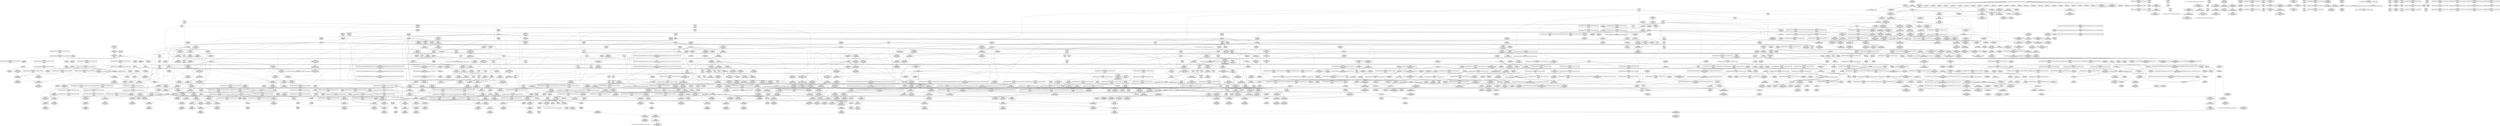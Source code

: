 digraph {
	CE0x4c31fc0 [shape=record,shape=Mrecord,label="{CE0x4c31fc0|__rcu_read_lock:tmp|*SummSink*}"]
	CE0x4c0a8b0 [shape=record,shape=Mrecord,label="{CE0x4c0a8b0|cred_sid:security|security/selinux/hooks.c,196|*SummSink*}"]
	CE0x4bd8930 [shape=record,shape=Mrecord,label="{CE0x4bd8930|task_sid:tmp10|security/selinux/hooks.c,208|*SummSink*}"]
	CE0x4bc60c0 [shape=record,shape=Mrecord,label="{CE0x4bc60c0|VOIDTB_TE:_CE_28,32_}"]
	CE0x4c688b0 [shape=record,shape=Mrecord,label="{CE0x4c688b0|rcu_read_unlock:if.then|*SummSink*}"]
	CE0x4bdda70 [shape=record,shape=Mrecord,label="{CE0x4bdda70|_ret_void,_!dbg_!27717|include/linux/rcupdate.h,240|*SummSource*}"]
	CE0x4bd5b10 [shape=record,shape=Mrecord,label="{CE0x4bd5b10|avc_has_perm:entry|*SummSink*}"]
	CE0x4bf82e0 [shape=record,shape=Mrecord,label="{CE0x4bf82e0|i32_78|*Constant*}"]
	CE0x4c67a40 [shape=record,shape=Mrecord,label="{CE0x4c67a40|rcu_read_unlock:do.end}"]
	CE0x4c559f0 [shape=record,shape=Mrecord,label="{CE0x4c559f0|rcu_read_unlock:tmp|*SummSink*}"]
	CE0x4baaef0 [shape=record,shape=Mrecord,label="{CE0x4baaef0|current_has_perm:tmp1|*SummSource*}"]
	CE0x4c3c8e0 [shape=record,shape=Mrecord,label="{CE0x4c3c8e0|rcu_lock_release:tmp|*SummSink*}"]
	CE0x4c23dc0 [shape=record,shape=Mrecord,label="{CE0x4c23dc0|cred_sid:tmp|*SummSink*}"]
	CE0x4c30760 [shape=record,shape=Mrecord,label="{CE0x4c30760|__rcu_read_unlock:tmp|*SummSource*}"]
	CE0x4b9e5a0 [shape=record,shape=Mrecord,label="{CE0x4b9e5a0|current_has_perm:bb}"]
	CE0x4cb0850 [shape=record,shape=Mrecord,label="{CE0x4cb0850|rcu_lock_release:tmp2}"]
	CE0x4ba82c0 [shape=record,shape=Mrecord,label="{CE0x4ba82c0|selinux_task_setnice:tmp|*SummSink*}"]
	CE0x4c1c690 [shape=record,shape=Mrecord,label="{CE0x4c1c690|_call_void_rcu_lock_acquire(%struct.lockdep_map*_rcu_lock_map)_#10,_!dbg_!27711|include/linux/rcupdate.h,881}"]
	CE0x4cace40 [shape=record,shape=Mrecord,label="{CE0x4cace40|__rcu_read_lock:tmp3}"]
	CE0x4bca7b0 [shape=record,shape=Mrecord,label="{CE0x4bca7b0|current_sid:entry}"]
	CE0x4c5cae0 [shape=record,shape=Mrecord,label="{CE0x4c5cae0|i64_ptrtoint_(i8*_blockaddress(_rcu_lock_acquire,_%__here)_to_i64)|*Constant*|*SummSource*}"]
	CE0x676df50 [shape=record,shape=Mrecord,label="{CE0x676df50|VOIDTB_TE:_CE_44,48_}"]
	CE0x4bce560 [shape=record,shape=Mrecord,label="{CE0x4bce560|i64*_getelementptr_inbounds_(_2_x_i64_,_2_x_i64_*___llvm_gcov_ctr136,_i64_0,_i64_0)|*Constant*}"]
	CE0x4bccaf0 [shape=record,shape=Mrecord,label="{CE0x4bccaf0|selinux_task_setnice:if.then|*SummSink*}"]
	CE0x4bfa630 [shape=record,shape=Mrecord,label="{CE0x4bfa630|i32_1|*Constant*|*SummSink*}"]
	CE0x4c6a2e0 [shape=record,shape=Mrecord,label="{CE0x4c6a2e0|_call_void_mcount()_#3|*SummSource*}"]
	CE0x4c26260 [shape=record,shape=Mrecord,label="{CE0x4c26260|_ret_void,_!dbg_!27717|include/linux/rcupdate.h,419|*SummSource*}"]
	CE0x4bd94b0 [shape=record,shape=Mrecord,label="{CE0x4bd94b0|current_sid:tmp11|security/selinux/hooks.c,218}"]
	CE0x4c1bcc0 [shape=record,shape=Mrecord,label="{CE0x4c1bcc0|cred_sid:tmp2|*SummSource*}"]
	CE0x4c9b8a0 [shape=record,shape=Mrecord,label="{CE0x4c9b8a0|rcu_lock_release:tmp1|*SummSink*}"]
	CE0x4c5eb50 [shape=record,shape=Mrecord,label="{CE0x4c5eb50|rcu_read_lock:tobool|include/linux/rcupdate.h,882}"]
	CE0x4c27350 [shape=record,shape=Mrecord,label="{CE0x4c27350|i64*_getelementptr_inbounds_(_2_x_i64_,_2_x_i64_*___llvm_gcov_ctr131,_i64_0,_i64_0)|*Constant*|*SummSource*}"]
	CE0x4c1db80 [shape=record,shape=Mrecord,label="{CE0x4c1db80|task_sid:tmp6|security/selinux/hooks.c,208}"]
	CE0x4bf7ed0 [shape=record,shape=Mrecord,label="{CE0x4bf7ed0|_ret_%struct.task_struct*_%tmp4,_!dbg_!27714|./arch/x86/include/asm/current.h,14}"]
	CE0x4c25950 [shape=record,shape=Mrecord,label="{CE0x4c25950|rcu_read_lock:tmp3}"]
	CE0x4cb2b10 [shape=record,shape=Mrecord,label="{CE0x4cb2b10|i64*_getelementptr_inbounds_(_4_x_i64_,_4_x_i64_*___llvm_gcov_ctr135,_i64_0,_i64_3)|*Constant*|*SummSource*}"]
	CE0x4c259f0 [shape=record,shape=Mrecord,label="{CE0x4c259f0|rcu_read_lock:tmp3|*SummSink*}"]
	CE0x4c191a0 [shape=record,shape=Mrecord,label="{CE0x4c191a0|i64*_getelementptr_inbounds_(_13_x_i64_,_13_x_i64_*___llvm_gcov_ctr126,_i64_0,_i64_12)|*Constant*|*SummSource*}"]
	CE0x4c304a0 [shape=record,shape=Mrecord,label="{CE0x4c304a0|i64*_getelementptr_inbounds_(_4_x_i64_,_4_x_i64_*___llvm_gcov_ctr128,_i64_0,_i64_0)|*Constant*}"]
	CE0x4bd1e90 [shape=record,shape=Mrecord,label="{CE0x4bd1e90|current_sid:tmp12|security/selinux/hooks.c,218|*SummSink*}"]
	CE0x4c228f0 [shape=record,shape=Mrecord,label="{CE0x4c228f0|i64*_getelementptr_inbounds_(_13_x_i64_,_13_x_i64_*___llvm_gcov_ctr126,_i64_0,_i64_0)|*Constant*|*SummSink*}"]
	CE0x4bbffd0 [shape=record,shape=Mrecord,label="{CE0x4bbffd0|__rcu_read_unlock:do.end|*SummSource*}"]
	CE0x4c408c0 [shape=record,shape=Mrecord,label="{CE0x4c408c0|__preempt_count_sub:do.end|*SummSource*}"]
	CE0x4bf9ef0 [shape=record,shape=Mrecord,label="{CE0x4bf9ef0|current_sid:tmp23|security/selinux/hooks.c,218|*SummSource*}"]
	CE0x4bdbbe0 [shape=record,shape=Mrecord,label="{CE0x4bdbbe0|i32_208|*Constant*|*SummSink*}"]
	CE0x4c9d790 [shape=record,shape=Mrecord,label="{CE0x4c9d790|__preempt_count_sub:tmp7|./arch/x86/include/asm/preempt.h,78|*SummSink*}"]
	CE0x4caddb0 [shape=record,shape=Mrecord,label="{CE0x4caddb0|i64*_getelementptr_inbounds_(_4_x_i64_,_4_x_i64_*___llvm_gcov_ctr130,_i64_0,_i64_2)|*Constant*|*SummSource*}"]
	CE0x4c300c0 [shape=record,shape=Mrecord,label="{CE0x4c300c0|__rcu_read_lock:do.end|*SummSink*}"]
	CE0x4bd6690 [shape=record,shape=Mrecord,label="{CE0x4bd6690|i16_2|*Constant*}"]
	CE0x4c4f9a0 [shape=record,shape=Mrecord,label="{CE0x4c4f9a0|rcu_read_unlock:tmp15|include/linux/rcupdate.h,933|*SummSource*}"]
	CE0x4c3f430 [shape=record,shape=Mrecord,label="{CE0x4c3f430|rcu_read_lock:tmp4|include/linux/rcupdate.h,882}"]
	CE0x4cd4820 [shape=record,shape=Mrecord,label="{CE0x4cd4820|__preempt_count_sub:sub|./arch/x86/include/asm/preempt.h,77|*SummSource*}"]
	CE0x4c0f2e0 [shape=record,shape=Mrecord,label="{CE0x4c0f2e0|task_sid:tmp3}"]
	CE0x4cdf470 [shape=record,shape=Mrecord,label="{CE0x4cdf470|__preempt_count_add:bb|*SummSource*}"]
	CE0x4c71310 [shape=record,shape=Mrecord,label="{CE0x4c71310|rcu_read_unlock:tmp22|include/linux/rcupdate.h,935|*SummSource*}"]
	CE0x4c53620 [shape=record,shape=Mrecord,label="{CE0x4c53620|__preempt_count_add:val|Function::__preempt_count_add&Arg::val::|*SummSource*}"]
	CE0x4c541e0 [shape=record,shape=Mrecord,label="{CE0x4c541e0|i64*_getelementptr_inbounds_(_4_x_i64_,_4_x_i64_*___llvm_gcov_ctr129,_i64_0,_i64_3)|*Constant*|*SummSink*}"]
	CE0x4c2fc50 [shape=record,shape=Mrecord,label="{CE0x4c2fc50|GLOBAL:rcu_lock_release|*Constant*}"]
	CE0x4c9ca80 [shape=record,shape=Mrecord,label="{CE0x4c9ca80|i64*_getelementptr_inbounds_(_4_x_i64_,_4_x_i64_*___llvm_gcov_ctr133,_i64_0,_i64_1)|*Constant*|*SummSink*}"]
	CE0x4bd0700 [shape=record,shape=Mrecord,label="{CE0x4bd0700|VOIDTB_TE:_CE_168,176_}"]
	CE0x4bf47e0 [shape=record,shape=Mrecord,label="{CE0x4bf47e0|i64*_getelementptr_inbounds_(_11_x_i64_,_11_x_i64_*___llvm_gcov_ctr127,_i64_0,_i64_8)|*Constant*}"]
	CE0x4bdd5a0 [shape=record,shape=Mrecord,label="{CE0x4bdd5a0|task_sid:if.end|*SummSink*}"]
	CE0x4befc90 [shape=record,shape=Mrecord,label="{CE0x4befc90|current_sid:tmp6|security/selinux/hooks.c,218}"]
	CE0x4c9ae70 [shape=record,shape=Mrecord,label="{CE0x4c9ae70|i64*_getelementptr_inbounds_(_4_x_i64_,_4_x_i64_*___llvm_gcov_ctr134,_i64_0,_i64_3)|*Constant*}"]
	CE0x4c5b810 [shape=record,shape=Mrecord,label="{CE0x4c5b810|rcu_read_unlock:tmp16|include/linux/rcupdate.h,933}"]
	CE0x4bb4460 [shape=record,shape=Mrecord,label="{CE0x4bb4460|i64*_getelementptr_inbounds_(_11_x_i64_,_11_x_i64_*___llvm_gcov_ctr125,_i64_0,_i64_0)|*Constant*|*SummSource*}"]
	CE0x4c2bed0 [shape=record,shape=Mrecord,label="{CE0x4c2bed0|task_sid:tmp23|security/selinux/hooks.c,208|*SummSink*}"]
	CE0x4c47910 [shape=record,shape=Mrecord,label="{CE0x4c47910|GLOBAL:current_task|Global_var:current_task|*SummSink*}"]
	CE0x4bb72e0 [shape=record,shape=Mrecord,label="{CE0x4bb72e0|_ret_i32_%call2,_!dbg_!27718|security/selinux/hooks.c,1544|*SummSink*}"]
	CE0x4bda250 [shape=record,shape=Mrecord,label="{CE0x4bda250|current_sid:call|security/selinux/hooks.c,218|*SummSource*}"]
	CE0x4bf6a00 [shape=record,shape=Mrecord,label="{CE0x4bf6a00|current_sid:tmp20|security/selinux/hooks.c,218|*SummSource*}"]
	CE0x4c00050 [shape=record,shape=Mrecord,label="{CE0x4c00050|current_sid:do.body}"]
	CE0x4bfd790 [shape=record,shape=Mrecord,label="{CE0x4bfd790|task_sid:bb|*SummSink*}"]
	CE0x4c67930 [shape=record,shape=Mrecord,label="{CE0x4c67930|rcu_read_unlock:land.lhs.true|*SummSink*}"]
	CE0x4bbad50 [shape=record,shape=Mrecord,label="{CE0x4bbad50|GLOBAL:current_has_perm|*Constant*}"]
	CE0x4c4fed0 [shape=record,shape=Mrecord,label="{CE0x4c4fed0|i64*_getelementptr_inbounds_(_11_x_i64_,_11_x_i64_*___llvm_gcov_ctr132,_i64_0,_i64_1)|*Constant*|*SummSink*}"]
	CE0x4bc2920 [shape=record,shape=Mrecord,label="{CE0x4bc2920|_ret_void,_!dbg_!27735|include/linux/rcupdate.h,938}"]
	CE0x4c11100 [shape=record,shape=Mrecord,label="{CE0x4c11100|i64*_getelementptr_inbounds_(_13_x_i64_,_13_x_i64_*___llvm_gcov_ctr126,_i64_0,_i64_8)|*Constant*|*SummSource*}"]
	CE0x4caa190 [shape=record,shape=Mrecord,label="{CE0x4caa190|rcu_lock_release:tmp6|*SummSink*}"]
	CE0x4c40c00 [shape=record,shape=Mrecord,label="{CE0x4c40c00|__preempt_count_sub:do.end}"]
	CE0x4bfbd80 [shape=record,shape=Mrecord,label="{CE0x4bfbd80|current_sid:tmp24|security/selinux/hooks.c,220|*SummSink*}"]
	CE0x4c57a50 [shape=record,shape=Mrecord,label="{CE0x4c57a50|COLLAPSED:_GCMRE___llvm_gcov_ctr132_internal_global_11_x_i64_zeroinitializer:_elem_0:default:}"]
	CE0x4bf6880 [shape=record,shape=Mrecord,label="{CE0x4bf6880|current_sid:tmp20|security/selinux/hooks.c,218}"]
	CE0x4bcf4f0 [shape=record,shape=Mrecord,label="{CE0x4bcf4f0|_call_void_mcount()_#3}"]
	CE0x4bcf2d0 [shape=record,shape=Mrecord,label="{CE0x4bcf2d0|i32_512|*Constant*|*SummSink*}"]
	CE0x4caa120 [shape=record,shape=Mrecord,label="{CE0x4caa120|rcu_lock_release:tmp6|*SummSource*}"]
	CE0x4bef610 [shape=record,shape=Mrecord,label="{CE0x4bef610|GLOBAL:__llvm_gcov_ctr125|Global_var:__llvm_gcov_ctr125|*SummSink*}"]
	CE0x4c16480 [shape=record,shape=Mrecord,label="{CE0x4c16480|__preempt_count_sub:tmp4|./arch/x86/include/asm/preempt.h,77}"]
	CE0x4c30a90 [shape=record,shape=Mrecord,label="{CE0x4c30a90|i64*_getelementptr_inbounds_(_4_x_i64_,_4_x_i64_*___llvm_gcov_ctr133,_i64_0,_i64_2)|*Constant*|*SummSource*}"]
	CE0x4c3f870 [shape=record,shape=Mrecord,label="{CE0x4c3f870|i64*_getelementptr_inbounds_(_4_x_i64_,_4_x_i64_*___llvm_gcov_ctr129,_i64_0,_i64_0)|*Constant*|*SummSource*}"]
	CE0x4c5a200 [shape=record,shape=Mrecord,label="{CE0x4c5a200|i32_1|*Constant*}"]
	CE0x5e0f700 [shape=record,shape=Mrecord,label="{CE0x5e0f700|VOIDTB_TE:_CE_24,28_}"]
	CE0x4c3e4c0 [shape=record,shape=Mrecord,label="{CE0x4c3e4c0|rcu_lock_acquire:map|Function::rcu_lock_acquire&Arg::map::}"]
	CE0x4bdd3e0 [shape=record,shape=Mrecord,label="{CE0x4bdd3e0|current_sid:if.then|*SummSink*}"]
	CE0x4c2d580 [shape=record,shape=Mrecord,label="{CE0x4c2d580|_call_void_rcu_lock_release(%struct.lockdep_map*_rcu_lock_map)_#10,_!dbg_!27733|include/linux/rcupdate.h,935|*SummSource*}"]
	CE0x4c5cc40 [shape=record,shape=Mrecord,label="{CE0x4c5cc40|i64_ptrtoint_(i8*_blockaddress(_rcu_lock_acquire,_%__here)_to_i64)|*Constant*|*SummSink*}"]
	CE0x4bb99c0 [shape=record,shape=Mrecord,label="{CE0x4bb99c0|selinux_task_setnice:tmp10|security/selinux/hooks.c,3601}"]
	CE0x4c3d100 [shape=record,shape=Mrecord,label="{CE0x4c3d100|__rcu_read_lock:tmp4|include/linux/rcupdate.h,239|*SummSink*}"]
	CE0x4cd5100 [shape=record,shape=Mrecord,label="{CE0x4cd5100|__rcu_read_unlock:tmp1|*SummSource*}"]
	CE0x4caa5b0 [shape=record,shape=Mrecord,label="{CE0x4caa5b0|rcu_lock_release:tmp7|*SummSource*}"]
	CE0x4bca8f0 [shape=record,shape=Mrecord,label="{CE0x4bca8f0|current_sid:entry|*SummSource*}"]
	CE0x4c1ffb0 [shape=record,shape=Mrecord,label="{CE0x4c1ffb0|rcu_read_lock:bb|*SummSource*}"]
	CE0x4cb2cc0 [shape=record,shape=Mrecord,label="{CE0x4cb2cc0|i64*_getelementptr_inbounds_(_4_x_i64_,_4_x_i64_*___llvm_gcov_ctr135,_i64_0,_i64_0)|*Constant*}"]
	CE0x4c70f80 [shape=record,shape=Mrecord,label="{CE0x4c70f80|rcu_read_unlock:tmp21|include/linux/rcupdate.h,935|*SummSink*}"]
	CE0x4c3bfb0 [shape=record,shape=Mrecord,label="{CE0x4c3bfb0|_call_void_asm_addl_$1,_%gs:$0_,_*m,ri,*m,_dirflag_,_fpsr_,_flags_(i32*___preempt_count,_i32_%val,_i32*___preempt_count)_#3,_!dbg_!27714,_!srcloc_!27717|./arch/x86/include/asm/preempt.h,72|*SummSource*}"]
	CE0x4badcd0 [shape=record,shape=Mrecord,label="{CE0x4badcd0|i64*_getelementptr_inbounds_(_6_x_i64_,_6_x_i64_*___llvm_gcov_ctr283,_i64_0,_i64_3)|*Constant*}"]
	CE0x4cb23d0 [shape=record,shape=Mrecord,label="{CE0x4cb23d0|__preempt_count_add:bb|*SummSink*}"]
	CE0x4c66a40 [shape=record,shape=Mrecord,label="{CE0x4c66a40|i64*_getelementptr_inbounds_(_4_x_i64_,_4_x_i64_*___llvm_gcov_ctr130,_i64_0,_i64_1)|*Constant*|*SummSink*}"]
	CE0x5e0f5d0 [shape=record,shape=Mrecord,label="{CE0x5e0f5d0|VOIDTB_TE:_CE_0,4_}"]
	CE0x4c53820 [shape=record,shape=Mrecord,label="{CE0x4c53820|_ret_void,_!dbg_!27719|./arch/x86/include/asm/preempt.h,73|*SummSource*}"]
	CE0x4b9def0 [shape=record,shape=Mrecord,label="{CE0x4b9def0|current_sid:bb|*SummSink*}"]
	CE0x4c58210 [shape=record,shape=Mrecord,label="{CE0x4c58210|i64*_getelementptr_inbounds_(_4_x_i64_,_4_x_i64_*___llvm_gcov_ctr128,_i64_0,_i64_3)|*Constant*|*SummSource*}"]
	CE0x4bdfb20 [shape=record,shape=Mrecord,label="{CE0x4bdfb20|i64*_getelementptr_inbounds_(_11_x_i64_,_11_x_i64_*___llvm_gcov_ctr125,_i64_0,_i64_8)|*Constant*|*SummSink*}"]
	CE0x4c26400 [shape=record,shape=Mrecord,label="{CE0x4c26400|_ret_void,_!dbg_!27717|include/linux/rcupdate.h,419|*SummSink*}"]
	CE0x4be05c0 [shape=record,shape=Mrecord,label="{CE0x4be05c0|current_sid:tmp15|security/selinux/hooks.c,218|*SummSource*}"]
	CE0x4c0e3c0 [shape=record,shape=Mrecord,label="{CE0x4c0e3c0|task_sid:tmp15|security/selinux/hooks.c,208|*SummSource*}"]
	CE0x4c21390 [shape=record,shape=Mrecord,label="{CE0x4c21390|rcu_read_unlock:tmp5|include/linux/rcupdate.h,933|*SummSink*}"]
	CE0x4c0d000 [shape=record,shape=Mrecord,label="{CE0x4c0d000|GLOBAL:task_sid.__warned|Global_var:task_sid.__warned|*SummSink*}"]
	CE0x4c48960 [shape=record,shape=Mrecord,label="{CE0x4c48960|GLOBAL:__llvm_gcov_ctr127|Global_var:__llvm_gcov_ctr127|*SummSource*}"]
	CE0x4c586a0 [shape=record,shape=Mrecord,label="{CE0x4c586a0|rcu_read_unlock:tobool|include/linux/rcupdate.h,933|*SummSource*}"]
	CE0x4bee110 [shape=record,shape=Mrecord,label="{CE0x4bee110|__rcu_read_lock:tmp1}"]
	CE0x4baace0 [shape=record,shape=Mrecord,label="{CE0x4baace0|i64_1|*Constant*}"]
	CE0x4bfff20 [shape=record,shape=Mrecord,label="{CE0x4bfff20|task_sid:tmp|*SummSink*}"]
	CE0x4cab5f0 [shape=record,shape=Mrecord,label="{CE0x4cab5f0|_call_void_lock_release(%struct.lockdep_map*_%map,_i32_1,_i64_ptrtoint_(i8*_blockaddress(_rcu_lock_release,_%__here)_to_i64))_#10,_!dbg_!27716|include/linux/rcupdate.h,423|*SummSource*}"]
	CE0x4bb3140 [shape=record,shape=Mrecord,label="{CE0x4bb3140|selinux_task_setnice:if.then|*SummSource*}"]
	CE0x4bb3e70 [shape=record,shape=Mrecord,label="{CE0x4bb3e70|i64*_getelementptr_inbounds_(_2_x_i64_,_2_x_i64_*___llvm_gcov_ctr136,_i64_0,_i64_0)|*Constant*|*SummSink*}"]
	CE0x4bfd870 [shape=record,shape=Mrecord,label="{CE0x4bfd870|task_sid:if.end|*SummSource*}"]
	CE0x4bdd760 [shape=record,shape=Mrecord,label="{CE0x4bdd760|task_sid:if.then}"]
	CE0x4c1e260 [shape=record,shape=Mrecord,label="{CE0x4c1e260|task_sid:tmp13|security/selinux/hooks.c,208|*SummSource*}"]
	CE0x4cd3870 [shape=record,shape=Mrecord,label="{CE0x4cd3870|i64*_getelementptr_inbounds_(_4_x_i64_,_4_x_i64_*___llvm_gcov_ctr135,_i64_0,_i64_0)|*Constant*|*SummSink*}"]
	CE0x4bc0640 [shape=record,shape=Mrecord,label="{CE0x4bc0640|_call_void___preempt_count_sub(i32_1)_#10,_!dbg_!27715|include/linux/rcupdate.h,244}"]
	CE0x4c6b6b0 [shape=record,shape=Mrecord,label="{CE0x4c6b6b0|rcu_read_lock:land.lhs.true}"]
	CE0x4caf1e0 [shape=record,shape=Mrecord,label="{CE0x4caf1e0|i64*_getelementptr_inbounds_(_4_x_i64_,_4_x_i64_*___llvm_gcov_ctr133,_i64_0,_i64_2)|*Constant*}"]
	CE0x4c9ac90 [shape=record,shape=Mrecord,label="{CE0x4c9ac90|_ret_void,_!dbg_!27720|./arch/x86/include/asm/preempt.h,78|*SummSink*}"]
	CE0x4bca110 [shape=record,shape=Mrecord,label="{CE0x4bca110|current_has_perm:tmp3|*SummSink*}"]
	CE0x4cecaf0 [shape=record,shape=Mrecord,label="{CE0x4cecaf0|i64*_getelementptr_inbounds_(_4_x_i64_,_4_x_i64_*___llvm_gcov_ctr135,_i64_0,_i64_2)|*Constant*}"]
	CE0x4c60580 [shape=record,shape=Mrecord,label="{CE0x4c60580|rcu_read_lock:call3|include/linux/rcupdate.h,882}"]
	CE0x4c31090 [shape=record,shape=Mrecord,label="{CE0x4c31090|rcu_lock_release:tmp4|include/linux/rcupdate.h,423|*SummSink*}"]
	CE0x4bf05f0 [shape=record,shape=Mrecord,label="{CE0x4bf05f0|_ret_void,_!dbg_!27735|include/linux/rcupdate.h,884|*SummSink*}"]
	CE0x4bb6f70 [shape=record,shape=Mrecord,label="{CE0x4bb6f70|current_has_perm:perms|Function::current_has_perm&Arg::perms::}"]
	CE0x4bf83c0 [shape=record,shape=Mrecord,label="{CE0x4bf83c0|i32_78|*Constant*|*SummSource*}"]
	CE0x4bc3e60 [shape=record,shape=Mrecord,label="{CE0x4bc3e60|_ret_i32_%tmp24,_!dbg_!27742|security/selinux/hooks.c,220|*SummSource*}"]
	CE0x4bd8280 [shape=record,shape=Mrecord,label="{CE0x4bd8280|current_sid:tobool|security/selinux/hooks.c,218|*SummSink*}"]
	CE0x4cabb40 [shape=record,shape=Mrecord,label="{CE0x4cabb40|GLOBAL:lock_release|*Constant*}"]
	CE0x4c5cf30 [shape=record,shape=Mrecord,label="{CE0x4c5cf30|rcu_read_unlock:tmp8|include/linux/rcupdate.h,933|*SummSource*}"]
	CE0x4bb4d10 [shape=record,shape=Mrecord,label="{CE0x4bb4d10|i32_0|*Constant*|*SummSink*}"]
	CE0x4c49a80 [shape=record,shape=Mrecord,label="{CE0x4c49a80|i32_0|*Constant*}"]
	CE0x4c37d90 [shape=record,shape=Mrecord,label="{CE0x4c37d90|rcu_lock_release:indirectgoto|*SummSink*}"]
	CE0x4bfe120 [shape=record,shape=Mrecord,label="{CE0x4bfe120|task_sid:real_cred|security/selinux/hooks.c,208|*SummSource*}"]
	CE0x4bacb60 [shape=record,shape=Mrecord,label="{CE0x4bacb60|0:_i32,_4:_i32,_8:_i32,_12:_i32,_:_CMRE_4,8_|*MultipleSource*|security/selinux/hooks.c,218|security/selinux/hooks.c,218|security/selinux/hooks.c,220}"]
	CE0x4c5c5d0 [shape=record,shape=Mrecord,label="{CE0x4c5c5d0|__rcu_read_unlock:tmp3}"]
	CE0x4bc5270 [shape=record,shape=Mrecord,label="{CE0x4bc5270|_ret_i32_%call7,_!dbg_!27749|security/selinux/hooks.c,210|*SummSink*}"]
	CE0x4c0e4c0 [shape=record,shape=Mrecord,label="{CE0x4c0e4c0|task_sid:tmp17|security/selinux/hooks.c,208}"]
	CE0x4c2fdd0 [shape=record,shape=Mrecord,label="{CE0x4c2fdd0|_ret_void,_!dbg_!27717|include/linux/rcupdate.h,245|*SummSink*}"]
	CE0x4c31b00 [shape=record,shape=Mrecord,label="{CE0x4c31b00|rcu_lock_acquire:tmp|*SummSource*}"]
	CE0x4bc2b30 [shape=record,shape=Mrecord,label="{CE0x4bc2b30|_ret_void,_!dbg_!27735|include/linux/rcupdate.h,938|*SummSource*}"]
	CE0x4be1a70 [shape=record,shape=Mrecord,label="{CE0x4be1a70|VOIDTB_TE:_CE_104,112_}"]
	CE0x4c37740 [shape=record,shape=Mrecord,label="{CE0x4c37740|rcu_lock_release:bb|*SummSink*}"]
	CE0x4c450a0 [shape=record,shape=Mrecord,label="{CE0x4c450a0|i64*_getelementptr_inbounds_(_4_x_i64_,_4_x_i64_*___llvm_gcov_ctr135,_i64_0,_i64_1)|*Constant*|*SummSink*}"]
	CE0x4c533d0 [shape=record,shape=Mrecord,label="{CE0x4c533d0|rcu_read_unlock:tmp3|*SummSink*}"]
	CE0x4bfe280 [shape=record,shape=Mrecord,label="{CE0x4bfe280|current_sid:if.end|*SummSource*}"]
	CE0x4bdb200 [shape=record,shape=Mrecord,label="{CE0x4bdb200|i64_5|*Constant*|*SummSink*}"]
	CE0x4bf4e80 [shape=record,shape=Mrecord,label="{CE0x4bf4e80|rcu_read_lock:tmp|*SummSink*}"]
	CE0x4c3dff0 [shape=record,shape=Mrecord,label="{CE0x4c3dff0|i64*_getelementptr_inbounds_(_4_x_i64_,_4_x_i64_*___llvm_gcov_ctr128,_i64_0,_i64_2)|*Constant*|*SummSource*}"]
	CE0x4c9af80 [shape=record,shape=Mrecord,label="{CE0x4c9af80|rcu_lock_acquire:__here|*SummSink*}"]
	CE0x4c37b00 [shape=record,shape=Mrecord,label="{CE0x4c37b00|GLOBAL:__preempt_count_sub|*Constant*|*SummSink*}"]
	CE0x4c2e550 [shape=record,shape=Mrecord,label="{CE0x4c2e550|GLOBAL:__rcu_read_unlock|*Constant*}"]
	CE0x4c0f620 [shape=record,shape=Mrecord,label="{CE0x4c0f620|GLOBAL:__rcu_read_lock|*Constant*}"]
	CE0x4c6c650 [shape=record,shape=Mrecord,label="{CE0x4c6c650|rcu_read_unlock:bb|*SummSink*}"]
	CE0x4c6d840 [shape=record,shape=Mrecord,label="{CE0x4c6d840|rcu_lock_acquire:tmp|*SummSink*}"]
	CE0x4bc1060 [shape=record,shape=Mrecord,label="{CE0x4bc1060|__rcu_read_unlock:tmp4|include/linux/rcupdate.h,244|*SummSource*}"]
	CE0x4c47c90 [shape=record,shape=Mrecord,label="{CE0x4c47c90|rcu_read_lock:call|include/linux/rcupdate.h,882|*SummSink*}"]
	CE0x4c5c6e0 [shape=record,shape=Mrecord,label="{CE0x4c5c6e0|__rcu_read_unlock:tmp3|*SummSource*}"]
	CE0x4ba9510 [shape=record,shape=Mrecord,label="{CE0x4ba9510|COLLAPSED:_GCMRE___llvm_gcov_ctr283_internal_global_6_x_i64_zeroinitializer:_elem_0:default:}"]
	CE0x4bca9b0 [shape=record,shape=Mrecord,label="{CE0x4bca9b0|current_sid:entry|*SummSink*}"]
	CE0x4c274b0 [shape=record,shape=Mrecord,label="{CE0x4c274b0|i64*_getelementptr_inbounds_(_2_x_i64_,_2_x_i64_*___llvm_gcov_ctr131,_i64_0,_i64_0)|*Constant*|*SummSink*}"]
	CE0x4ba7150 [shape=record,shape=Mrecord,label="{CE0x4ba7150|selinux_task_setnice:retval.0|*SummSource*}"]
	CE0x4c10a20 [shape=record,shape=Mrecord,label="{CE0x4c10a20|i64_1|*Constant*}"]
	CE0x4c50890 [shape=record,shape=Mrecord,label="{CE0x4c50890|i64*_getelementptr_inbounds_(_11_x_i64_,_11_x_i64_*___llvm_gcov_ctr132,_i64_0,_i64_0)|*Constant*|*SummSource*}"]
	CE0x4c5dba0 [shape=record,shape=Mrecord,label="{CE0x4c5dba0|rcu_lock_acquire:tmp3|*SummSource*}"]
	CE0x4c98eb0 [shape=record,shape=Mrecord,label="{CE0x4c98eb0|__rcu_read_unlock:bb|*SummSink*}"]
	CE0x4cb6f70 [shape=record,shape=Mrecord,label="{CE0x4cb6f70|_call_void_asm_sideeffect_,_memory_,_dirflag_,_fpsr_,_flags_()_#3,_!dbg_!27711,_!srcloc_!27714|include/linux/rcupdate.h,244}"]
	CE0x4c62ae0 [shape=record,shape=Mrecord,label="{CE0x4c62ae0|i8*_getelementptr_inbounds_(_42_x_i8_,_42_x_i8_*_.str46,_i32_0,_i32_0)|*Constant*|*SummSink*}"]
	CE0x4bff150 [shape=record,shape=Mrecord,label="{CE0x4bff150|current_sid:tmp13|security/selinux/hooks.c,218}"]
	CE0x4c0be10 [shape=record,shape=Mrecord,label="{CE0x4c0be10|rcu_read_lock:bb|*SummSink*}"]
	CE0x4c1a990 [shape=record,shape=Mrecord,label="{CE0x4c1a990|task_sid:tmp19|security/selinux/hooks.c,208}"]
	CE0x4c66f00 [shape=record,shape=Mrecord,label="{CE0x4c66f00|GLOBAL:rcu_lock_acquire|*Constant*|*SummSource*}"]
	CE0x4bf5b50 [shape=record,shape=Mrecord,label="{CE0x4bf5b50|i32_218|*Constant*|*SummSink*}"]
	CE0x4bc6e80 [shape=record,shape=Mrecord,label="{CE0x4bc6e80|GLOBAL:current_sid.__warned|Global_var:current_sid.__warned|*SummSource*}"]
	CE0x4bb40c0 [shape=record,shape=Mrecord,label="{CE0x4bb40c0|COLLAPSED:_GCMRE___llvm_gcov_ctr136_internal_global_2_x_i64_zeroinitializer:_elem_0:default:}"]
	CE0x4bc2460 [shape=record,shape=Mrecord,label="{CE0x4bc2460|GLOBAL:rcu_read_unlock|*Constant*|*SummSink*}"]
	CE0x4bd7470 [shape=record,shape=Mrecord,label="{CE0x4bd7470|%struct.common_audit_data*_null|*Constant*|*SummSource*}"]
	CE0x4bdae40 [shape=record,shape=Mrecord,label="{CE0x4bdae40|i64_5|*Constant*}"]
	CE0x4bba210 [shape=record,shape=Mrecord,label="{CE0x4bba210|selinux_task_setnice:tmp11|security/selinux/hooks.c,3601|*SummSink*}"]
	CE0x4c580d0 [shape=record,shape=Mrecord,label="{CE0x4c580d0|rcu_read_unlock:if.end|*SummSource*}"]
	CE0x4ca8490 [shape=record,shape=Mrecord,label="{CE0x4ca8490|__preempt_count_add:do.end}"]
	CE0x4c0f060 [shape=record,shape=Mrecord,label="{CE0x4c0f060|task_sid:tmp2|*SummSource*}"]
	CE0x4c4b820 [shape=record,shape=Mrecord,label="{CE0x4c4b820|rcu_read_lock:tmp22|include/linux/rcupdate.h,884}"]
	CE0x4bba0a0 [shape=record,shape=Mrecord,label="{CE0x4bba0a0|selinux_task_setnice:tmp11|security/selinux/hooks.c,3601|*SummSource*}"]
	CE0x4c6a940 [shape=record,shape=Mrecord,label="{CE0x4c6a940|rcu_read_unlock:call|include/linux/rcupdate.h,933}"]
	CE0x4c6dbd0 [shape=record,shape=Mrecord,label="{CE0x4c6dbd0|GLOBAL:rcu_read_unlock.__warned|Global_var:rcu_read_unlock.__warned|*SummSink*}"]
	CE0x4c9b360 [shape=record,shape=Mrecord,label="{CE0x4c9b360|rcu_lock_acquire:tmp2|*SummSink*}"]
	CE0x4c50360 [shape=record,shape=Mrecord,label="{CE0x4c50360|_call_void_asm_sideeffect_,_memory_,_dirflag_,_fpsr_,_flags_()_#3,_!dbg_!27714,_!srcloc_!27715|include/linux/rcupdate.h,239}"]
	CE0x4c36440 [shape=record,shape=Mrecord,label="{CE0x4c36440|rcu_lock_release:tmp3|*SummSink*}"]
	CE0x4c25540 [shape=record,shape=Mrecord,label="{CE0x4c25540|0:_i8,_:_GCMR_task_sid.__warned_internal_global_i8_0,_section_.data.unlikely_,_align_1:_elem_0:default:}"]
	CE0x4c65840 [shape=record,shape=Mrecord,label="{CE0x4c65840|GLOBAL:lockdep_rcu_suspicious|*Constant*}"]
	CE0x4bc8850 [shape=record,shape=Mrecord,label="{CE0x4bc8850|selinux_task_setnice:tobool|security/selinux/hooks.c,3597}"]
	CE0x4bc2220 [shape=record,shape=Mrecord,label="{CE0x4bc2220|rcu_read_unlock:entry}"]
	CE0x4c63c70 [shape=record,shape=Mrecord,label="{CE0x4c63c70|rcu_read_lock:tmp20|include/linux/rcupdate.h,882|*SummSink*}"]
	CE0x4bdc720 [shape=record,shape=Mrecord,label="{CE0x4bdc720|i64*_getelementptr_inbounds_(_13_x_i64_,_13_x_i64_*___llvm_gcov_ctr126,_i64_0,_i64_9)|*Constant*|*SummSink*}"]
	CE0x4c47760 [shape=record,shape=Mrecord,label="{CE0x4c47760|__preempt_count_add:tmp1|*SummSink*}"]
	CE0x4be1b50 [shape=record,shape=Mrecord,label="{CE0x4be1b50|VOIDTB_TE:_CE_112,120_}"]
	CE0x4bf3dd0 [shape=record,shape=Mrecord,label="{CE0x4bf3dd0|rcu_read_lock:tmp15|include/linux/rcupdate.h,882}"]
	CE0x4bf41d0 [shape=record,shape=Mrecord,label="{CE0x4bf41d0|rcu_read_lock:tmp15|include/linux/rcupdate.h,882|*SummSink*}"]
	CE0x4cdf540 [shape=record,shape=Mrecord,label="{CE0x4cdf540|__preempt_count_sub:tmp1|*SummSource*}"]
	CE0x4c5bdf0 [shape=record,shape=Mrecord,label="{CE0x4c5bdf0|i32_2|*Constant*|*SummSource*}"]
	CE0x4c313a0 [shape=record,shape=Mrecord,label="{CE0x4c313a0|i64*_getelementptr_inbounds_(_4_x_i64_,_4_x_i64_*___llvm_gcov_ctr134,_i64_0,_i64_2)|*Constant*|*SummSource*}"]
	CE0x4c60a10 [shape=record,shape=Mrecord,label="{CE0x4c60a10|rcu_read_lock:call3|include/linux/rcupdate.h,882|*SummSink*}"]
	CE0x4bc3200 [shape=record,shape=Mrecord,label="{CE0x4bc3200|i8*_getelementptr_inbounds_(_25_x_i8_,_25_x_i8_*_.str3,_i32_0,_i32_0)|*Constant*}"]
	CE0x4bd9bc0 [shape=record,shape=Mrecord,label="{CE0x4bd9bc0|get_current:tmp4|./arch/x86/include/asm/current.h,14}"]
	CE0x4c1eaf0 [shape=record,shape=Mrecord,label="{CE0x4c1eaf0|GLOBAL:rcu_lock_acquire|*Constant*}"]
	CE0x4c3da50 [shape=record,shape=Mrecord,label="{CE0x4c3da50|rcu_read_lock:do.end}"]
	CE0x4bc1ea0 [shape=record,shape=Mrecord,label="{CE0x4bc1ea0|_call_void_rcu_read_unlock()_#10,_!dbg_!27748|security/selinux/hooks.c,209|*SummSource*}"]
	CE0x4c669d0 [shape=record,shape=Mrecord,label="{CE0x4c669d0|i64*_getelementptr_inbounds_(_4_x_i64_,_4_x_i64_*___llvm_gcov_ctr130,_i64_0,_i64_1)|*Constant*|*SummSource*}"]
	CE0x4c19e60 [shape=record,shape=Mrecord,label="{CE0x4c19e60|i64*_getelementptr_inbounds_(_13_x_i64_,_13_x_i64_*___llvm_gcov_ctr126,_i64_0,_i64_1)|*Constant*|*SummSink*}"]
	CE0x4cb2c50 [shape=record,shape=Mrecord,label="{CE0x4cb2c50|__preempt_count_sub:bb|*SummSink*}"]
	CE0x4bf6310 [shape=record,shape=Mrecord,label="{CE0x4bf6310|i64*_getelementptr_inbounds_(_11_x_i64_,_11_x_i64_*___llvm_gcov_ctr125,_i64_0,_i64_10)|*Constant*}"]
	CE0x4bc7ff0 [shape=record,shape=Mrecord,label="{CE0x4bc7ff0|VOIDTB_TE:_CE_96,104_}"]
	CE0x4bd4b80 [shape=record,shape=Mrecord,label="{CE0x4bd4b80|rcu_read_lock:tmp9|include/linux/rcupdate.h,882|*SummSink*}"]
	CE0x4cdbaf0 [shape=record,shape=Mrecord,label="{CE0x4cdbaf0|COLLAPSED:_GCMRE___llvm_gcov_ctr129_internal_global_4_x_i64_zeroinitializer:_elem_0:default:}"]
	CE0x4c1c4c0 [shape=record,shape=Mrecord,label="{CE0x4c1c4c0|__rcu_read_lock:entry|*SummSink*}"]
	CE0x4bc5eb0 [shape=record,shape=Mrecord,label="{CE0x4bc5eb0|current_sid:tmp|*SummSource*}"]
	CE0x4c2af90 [shape=record,shape=Mrecord,label="{CE0x4c2af90|task_sid:tmp21|security/selinux/hooks.c,208|*SummSource*}"]
	CE0x4bfc450 [shape=record,shape=Mrecord,label="{CE0x4bfc450|get_current:tmp|*SummSource*}"]
	CE0x4bb0ca0 [shape=record,shape=Mrecord,label="{CE0x4bb0ca0|selinux_task_setnice:tmp5|security/selinux/hooks.c,3597}"]
	CE0x4c6c520 [shape=record,shape=Mrecord,label="{CE0x4c6c520|rcu_read_unlock:bb|*SummSource*}"]
	CE0x4be0b60 [shape=record,shape=Mrecord,label="{CE0x4be0b60|current_sid:tmp16|security/selinux/hooks.c,218|*SummSource*}"]
	CE0x4c6b640 [shape=record,shape=Mrecord,label="{CE0x4c6b640|rcu_read_lock:do.body|*SummSink*}"]
	CE0x4c53f40 [shape=record,shape=Mrecord,label="{CE0x4c53f40|GLOBAL:__preempt_count|Global_var:__preempt_count|*SummSink*}"]
	CE0x4cad450 [shape=record,shape=Mrecord,label="{CE0x4cad450|__rcu_read_lock:bb|*SummSource*}"]
	CE0x4cd9fb0 [shape=record,shape=Mrecord,label="{CE0x4cd9fb0|__preempt_count_sub:tmp3}"]
	CE0x4c0c040 [shape=record,shape=Mrecord,label="{CE0x4c0c040|i64*_getelementptr_inbounds_(_11_x_i64_,_11_x_i64_*___llvm_gcov_ctr127,_i64_0,_i64_0)|*Constant*|*SummSource*}"]
	CE0x4be1000 [shape=record,shape=Mrecord,label="{CE0x4be1000|GLOBAL:current_sid.__warned|Global_var:current_sid.__warned|*SummSink*}"]
	CE0x4bd8fc0 [shape=record,shape=Mrecord,label="{CE0x4bd8fc0|current_sid:tmp9|security/selinux/hooks.c,218|*SummSink*}"]
	CE0x4bf9a60 [shape=record,shape=Mrecord,label="{CE0x4bf9a60|current_sid:tmp22|security/selinux/hooks.c,218|*SummSource*}"]
	CE0x4c22290 [shape=record,shape=Mrecord,label="{CE0x4c22290|GLOBAL:__llvm_gcov_ctr126|Global_var:__llvm_gcov_ctr126|*SummSink*}"]
	CE0x4c1fe40 [shape=record,shape=Mrecord,label="{CE0x4c1fe40|rcu_read_lock:bb}"]
	CE0x4bd5d80 [shape=record,shape=Mrecord,label="{CE0x4bd5d80|avc_has_perm:ssid|Function::avc_has_perm&Arg::ssid::}"]
	CE0x4c37c40 [shape=record,shape=Mrecord,label="{CE0x4c37c40|__preempt_count_sub:entry|*SummSource*}"]
	CE0x4be1840 [shape=record,shape=Mrecord,label="{CE0x4be1840|current_sid:tobool1|security/selinux/hooks.c,218}"]
	CE0x4c1faf0 [shape=record,shape=Mrecord,label="{CE0x4c1faf0|task_sid:tmp12|security/selinux/hooks.c,208|*SummSource*}"]
	CE0x4c63710 [shape=record,shape=Mrecord,label="{CE0x4c63710|rcu_read_lock:tmp19|include/linux/rcupdate.h,882}"]
	CE0x4c4a870 [shape=record,shape=Mrecord,label="{CE0x4c4a870|rcu_read_lock:tmp6|include/linux/rcupdate.h,882|*SummSink*}"]
	CE0x4c0f810 [shape=record,shape=Mrecord,label="{CE0x4c0f810|task_sid:if.then|*SummSink*}"]
	CE0x4c10c70 [shape=record,shape=Mrecord,label="{CE0x4c10c70|task_sid:tmp16|security/selinux/hooks.c,208|*SummSource*}"]
	CE0x4bd9e30 [shape=record,shape=Mrecord,label="{CE0x4bd9e30|_call_void_mcount()_#3|*SummSink*}"]
	CE0x4bc53a0 [shape=record,shape=Mrecord,label="{CE0x4bc53a0|current_has_perm:call2|security/selinux/hooks.c,1544|*SummSink*}"]
	CE0x4c6cb10 [shape=record,shape=Mrecord,label="{CE0x4c6cb10|GLOBAL:rcu_read_unlock.__warned|Global_var:rcu_read_unlock.__warned}"]
	CE0x4c5c9a0 [shape=record,shape=Mrecord,label="{CE0x4c5c9a0|i64_ptrtoint_(i8*_blockaddress(_rcu_lock_acquire,_%__here)_to_i64)|*Constant*}"]
	CE0x4bca440 [shape=record,shape=Mrecord,label="{CE0x4bca440|_call_void_mcount()_#3|*SummSource*}"]
	CE0x4bde570 [shape=record,shape=Mrecord,label="{CE0x4bde570|_call_void_rcu_read_lock()_#10,_!dbg_!27712|security/selinux/hooks.c,207}"]
	CE0x4bd14e0 [shape=record,shape=Mrecord,label="{CE0x4bd14e0|GLOBAL:cred_sid|*Constant*|*SummSink*}"]
	CE0x4c629b0 [shape=record,shape=Mrecord,label="{CE0x4c629b0|i8*_getelementptr_inbounds_(_42_x_i8_,_42_x_i8_*_.str46,_i32_0,_i32_0)|*Constant*}"]
	CE0x4bd1bd0 [shape=record,shape=Mrecord,label="{CE0x4bd1bd0|current_sid:tmp12|security/selinux/hooks.c,218}"]
	CE0x5f42190 [shape=record,shape=Mrecord,label="{CE0x5f42190|selinux_task_setnice:if.end|*SummSink*}"]
	CE0x4baad50 [shape=record,shape=Mrecord,label="{CE0x4baad50|current_has_perm:tmp1}"]
	CE0x4c4b9c0 [shape=record,shape=Mrecord,label="{CE0x4c4b9c0|rcu_read_lock:tmp22|include/linux/rcupdate.h,884|*SummSource*}"]
	CE0x4c5f410 [shape=record,shape=Mrecord,label="{CE0x4c5f410|_ret_void,_!dbg_!27720|./arch/x86/include/asm/preempt.h,78}"]
	CE0x4bf2e10 [shape=record,shape=Mrecord,label="{CE0x4bf2e10|i64*_getelementptr_inbounds_(_11_x_i64_,_11_x_i64_*___llvm_gcov_ctr132,_i64_0,_i64_8)|*Constant*|*SummSource*}"]
	CE0x4cdadd0 [shape=record,shape=Mrecord,label="{CE0x4cdadd0|__preempt_count_add:do.end|*SummSink*}"]
	CE0x4c0ce20 [shape=record,shape=Mrecord,label="{CE0x4c0ce20|__rcu_read_lock:tmp}"]
	CE0x4c26080 [shape=record,shape=Mrecord,label="{CE0x4c26080|task_sid:tmp8|security/selinux/hooks.c,208|*SummSink*}"]
	CE0x4cad4c0 [shape=record,shape=Mrecord,label="{CE0x4cad4c0|__rcu_read_lock:do.body}"]
	CE0x4c5d0f0 [shape=record,shape=Mrecord,label="{CE0x4c5d0f0|rcu_read_unlock:tmp9|include/linux/rcupdate.h,933}"]
	CE0x4c0fb10 [shape=record,shape=Mrecord,label="{CE0x4c0fb10|task_sid:do.end6}"]
	CE0x4bc7f80 [shape=record,shape=Mrecord,label="{CE0x4bc7f80|VOIDTB_TE:_CE_80,88_}"]
	CE0x4bd1b20 [shape=record,shape=Mrecord,label="{CE0x4bd1b20|cred_sid:cred|Function::cred_sid&Arg::cred::|*SummSink*}"]
	CE0x4bd6d70 [shape=record,shape=Mrecord,label="{CE0x4bd6d70|avc_has_perm:tclass|Function::avc_has_perm&Arg::tclass::|*SummSink*}"]
	CE0x4c70f10 [shape=record,shape=Mrecord,label="{CE0x4c70f10|i64*_getelementptr_inbounds_(_11_x_i64_,_11_x_i64_*___llvm_gcov_ctr132,_i64_0,_i64_10)|*Constant*|*SummSink*}"]
	CE0x4c255b0 [shape=record,shape=Mrecord,label="{CE0x4c255b0|task_sid:tmp9|security/selinux/hooks.c,208|*SummSource*}"]
	CE0x4bd4190 [shape=record,shape=Mrecord,label="{CE0x4bd4190|rcu_read_lock:tobool1|include/linux/rcupdate.h,882|*SummSource*}"]
	CE0x4ced300 [shape=record,shape=Mrecord,label="{CE0x4ced300|__preempt_count_add:tmp}"]
	CE0x4bc67d0 [shape=record,shape=Mrecord,label="{CE0x4bc67d0|current_sid:tmp7|security/selinux/hooks.c,218}"]
	CE0x4bd9710 [shape=record,shape=Mrecord,label="{CE0x4bd9710|current_sid:tmp11|security/selinux/hooks.c,218|*SummSource*}"]
	CE0x4c5b9f0 [shape=record,shape=Mrecord,label="{CE0x4c5b9f0|rcu_read_unlock:tmp16|include/linux/rcupdate.h,933|*SummSource*}"]
	CE0x4cb20b0 [shape=record,shape=Mrecord,label="{CE0x4cb20b0|__preempt_count_sub:tmp4|./arch/x86/include/asm/preempt.h,77|*SummSink*}"]
	CE0x4c69910 [shape=record,shape=Mrecord,label="{CE0x4c69910|rcu_read_lock:tobool1|include/linux/rcupdate.h,882}"]
	CE0x4c3db60 [shape=record,shape=Mrecord,label="{CE0x4c3db60|rcu_read_lock:do.end|*SummSource*}"]
	CE0x4bf6810 [shape=record,shape=Mrecord,label="{CE0x4bf6810|current_sid:tmp19|security/selinux/hooks.c,218|*SummSink*}"]
	CE0x4c368b0 [shape=record,shape=Mrecord,label="{CE0x4c368b0|__rcu_read_lock:tmp1|*SummSink*}"]
	CE0x4c4f1a0 [shape=record,shape=Mrecord,label="{CE0x4c4f1a0|rcu_lock_release:__here|*SummSource*}"]
	CE0x4c5a0f0 [shape=record,shape=Mrecord,label="{CE0x4c5a0f0|__preempt_count_add:entry|*SummSink*}"]
	CE0x4bc66b0 [shape=record,shape=Mrecord,label="{CE0x4bc66b0|task_sid:land.lhs.true|*SummSink*}"]
	CE0x4c5f920 [shape=record,shape=Mrecord,label="{CE0x4c5f920|rcu_read_lock:tmp10|include/linux/rcupdate.h,882|*SummSource*}"]
	CE0x4c2ce40 [shape=record,shape=Mrecord,label="{CE0x4c2ce40|task_sid:tmp25|security/selinux/hooks.c,208|*SummSink*}"]
	CE0x4c3f2b0 [shape=record,shape=Mrecord,label="{CE0x4c3f2b0|i64_3|*Constant*}"]
	CE0x4bf5140 [shape=record,shape=Mrecord,label="{CE0x4bf5140|GLOBAL:lockdep_rcu_suspicious|*Constant*}"]
	CE0x4cb5dc0 [shape=record,shape=Mrecord,label="{CE0x4cb5dc0|i64*_getelementptr_inbounds_(_4_x_i64_,_4_x_i64_*___llvm_gcov_ctr129,_i64_0,_i64_1)|*Constant*|*SummSource*}"]
	CE0x4bb0630 [shape=record,shape=Mrecord,label="{CE0x4bb0630|selinux_task_setnice:entry|*SummSource*}"]
	CE0x4c2b3a0 [shape=record,shape=Mrecord,label="{CE0x4c2b3a0|i64*_getelementptr_inbounds_(_13_x_i64_,_13_x_i64_*___llvm_gcov_ctr126,_i64_0,_i64_10)|*Constant*}"]
	CE0x4bffc40 [shape=record,shape=Mrecord,label="{CE0x4bffc40|task_sid:tmp|*SummSource*}"]
	CE0x4c319f0 [shape=record,shape=Mrecord,label="{CE0x4c319f0|i64*_getelementptr_inbounds_(_4_x_i64_,_4_x_i64_*___llvm_gcov_ctr134,_i64_0,_i64_1)|*Constant*|*SummSource*}"]
	CE0x4bb7270 [shape=record,shape=Mrecord,label="{CE0x4bb7270|_ret_i32_%call2,_!dbg_!27718|security/selinux/hooks.c,1544|*SummSource*}"]
	CE0x4c630f0 [shape=record,shape=Mrecord,label="{CE0x4c630f0|i64*_getelementptr_inbounds_(_11_x_i64_,_11_x_i64_*___llvm_gcov_ctr127,_i64_0,_i64_9)|*Constant*|*SummSink*}"]
	CE0x4c56350 [shape=record,shape=Mrecord,label="{CE0x4c56350|rcu_read_unlock:tobool1|include/linux/rcupdate.h,933|*SummSource*}"]
	CE0x4c0baa0 [shape=record,shape=Mrecord,label="{CE0x4c0baa0|task_sid:tmp3|*SummSink*}"]
	CE0x4cda040 [shape=record,shape=Mrecord,label="{CE0x4cda040|__preempt_count_sub:tmp3|*SummSource*}"]
	CE0x4bdb510 [shape=record,shape=Mrecord,label="{CE0x4bdb510|i64_1|*Constant*}"]
	CE0x4bcae90 [shape=record,shape=Mrecord,label="{CE0x4bcae90|GLOBAL:lock_acquire|*Constant*|*SummSource*}"]
	CE0x4be1510 [shape=record,shape=Mrecord,label="{CE0x4be1510|0:_i8,_:_GCMR_current_sid.__warned_internal_global_i8_0,_section_.data.unlikely_,_align_1:_elem_0:default:}"]
	CE0x4c0a9c0 [shape=record,shape=Mrecord,label="{CE0x4c0a9c0|task_sid:tmp4|*LoadInst*|security/selinux/hooks.c,208|*SummSink*}"]
	CE0x4bf4670 [shape=record,shape=Mrecord,label="{CE0x4bf4670|rcu_read_lock:tmp16|include/linux/rcupdate.h,882|*SummSink*}"]
	CE0x4c50230 [shape=record,shape=Mrecord,label="{CE0x4c50230|rcu_read_unlock:tmp2}"]
	CE0x4c69440 [shape=record,shape=Mrecord,label="{CE0x4c69440|i32_1|*Constant*}"]
	CE0x4bbfb70 [shape=record,shape=Mrecord,label="{CE0x4bbfb70|__rcu_read_unlock:do.end}"]
	CE0x4bd7230 [shape=record,shape=Mrecord,label="{CE0x4bd7230|avc_has_perm:requested|Function::avc_has_perm&Arg::requested::|*SummSink*}"]
	CE0x4c1cec0 [shape=record,shape=Mrecord,label="{CE0x4c1cec0|rcu_read_lock:tmp2|*SummSink*}"]
	CE0x4c25ec0 [shape=record,shape=Mrecord,label="{CE0x4c25ec0|task_sid:tmp8|security/selinux/hooks.c,208|*SummSource*}"]
	CE0x4bd8620 [shape=record,shape=Mrecord,label="{CE0x4bd8620|i64_3|*Constant*|*SummSource*}"]
	CE0x4bf95c0 [shape=record,shape=Mrecord,label="{CE0x4bf95c0|current_sid:security|security/selinux/hooks.c,218|*SummSink*}"]
	CE0x4bf8f40 [shape=record,shape=Mrecord,label="{CE0x4bf8f40|i32_22|*Constant*|*SummSource*}"]
	CE0x4bdee00 [shape=record,shape=Mrecord,label="{CE0x4bdee00|COLLAPSED:_GCMRE___llvm_gcov_ctr131_internal_global_2_x_i64_zeroinitializer:_elem_0:default:}"]
	CE0x4c98ca0 [shape=record,shape=Mrecord,label="{CE0x4c98ca0|__rcu_read_unlock:bb|*SummSource*}"]
	CE0x4c60410 [shape=record,shape=Mrecord,label="{CE0x4c60410|rcu_read_lock:tmp12|include/linux/rcupdate.h,882|*SummSink*}"]
	CE0x4c70b80 [shape=record,shape=Mrecord,label="{CE0x4c70b80|rcu_read_unlock:tmp21|include/linux/rcupdate.h,935|*SummSource*}"]
	CE0x4caf6e0 [shape=record,shape=Mrecord,label="{CE0x4caf6e0|void_(i32*,_i32,_i32*)*_asm_addl_$1,_%gs:$0_,_*m,ri,*m,_dirflag_,_fpsr_,_flags_|*SummSource*}"]
	CE0x4c1f720 [shape=record,shape=Mrecord,label="{CE0x4c1f720|task_sid:tmp11|security/selinux/hooks.c,208|*SummSink*}"]
	CE0x4c24af0 [shape=record,shape=Mrecord,label="{CE0x4c24af0|rcu_read_lock:tmp}"]
	CE0x4c5fdf0 [shape=record,shape=Mrecord,label="{CE0x4c5fdf0|rcu_read_lock:tmp11|include/linux/rcupdate.h,882|*SummSource*}"]
	CE0x4c622d0 [shape=record,shape=Mrecord,label="{CE0x4c622d0|i32_883|*Constant*|*SummSink*}"]
	CE0x4bfdc10 [shape=record,shape=Mrecord,label="{CE0x4bfdc10|rcu_read_lock:tmp3|*SummSource*}"]
	CE0x4c38620 [shape=record,shape=Mrecord,label="{CE0x4c38620|i64*_getelementptr_inbounds_(_4_x_i64_,_4_x_i64_*___llvm_gcov_ctr130,_i64_0,_i64_0)|*Constant*|*SummSource*}"]
	CE0x4bcea60 [shape=record,shape=Mrecord,label="{CE0x4bcea60|selinux_task_setnice:tmp2|security/selinux/hooks.c,3597|*SummSource*}"]
	CE0x4bb3370 [shape=record,shape=Mrecord,label="{CE0x4bb3370|selinux_task_setnice:tmp7|security/selinux/hooks.c,3598|*SummSource*}"]
	CE0x4bbf590 [shape=record,shape=Mrecord,label="{CE0x4bbf590|i64*_getelementptr_inbounds_(_4_x_i64_,_4_x_i64_*___llvm_gcov_ctr133,_i64_0,_i64_3)|*Constant*|*SummSource*}"]
	CE0x4ce87d0 [shape=record,shape=Mrecord,label="{CE0x4ce87d0|_call_void_mcount()_#3|*SummSource*}"]
	CE0x4bfc7c0 [shape=record,shape=Mrecord,label="{CE0x4bfc7c0|i32_77|*Constant*|*SummSink*}"]
	CE0x4c61990 [shape=record,shape=Mrecord,label="{CE0x4c61990|rcu_read_lock:land.lhs.true2|*SummSource*}"]
	CE0x4bbf010 [shape=record,shape=Mrecord,label="{CE0x4bbf010|selinux_task_setnice:tmp9|security/selinux/hooks.c,3600}"]
	CE0x4bc23f0 [shape=record,shape=Mrecord,label="{CE0x4bc23f0|GLOBAL:rcu_read_unlock|*Constant*|*SummSource*}"]
	CE0x4bd6c30 [shape=record,shape=Mrecord,label="{CE0x4bd6c30|avc_has_perm:tclass|Function::avc_has_perm&Arg::tclass::}"]
	CE0x4c29300 [shape=record,shape=Mrecord,label="{CE0x4c29300|_call_void_lockdep_rcu_suspicious(i8*_getelementptr_inbounds_(_25_x_i8_,_25_x_i8_*_.str45,_i32_0,_i32_0),_i32_934,_i8*_getelementptr_inbounds_(_44_x_i8_,_44_x_i8_*_.str47,_i32_0,_i32_0))_#10,_!dbg_!27726|include/linux/rcupdate.h,933|*SummSink*}"]
	CE0x4beef50 [shape=record,shape=Mrecord,label="{CE0x4beef50|current_sid:tmp4|security/selinux/hooks.c,218|*SummSource*}"]
	CE0x4c64a20 [shape=record,shape=Mrecord,label="{CE0x4c64a20|rcu_read_lock:tmp18|include/linux/rcupdate.h,882|*SummSink*}"]
	CE0x4c5a690 [shape=record,shape=Mrecord,label="{CE0x4c5a690|rcu_read_unlock:tmp7|include/linux/rcupdate.h,933}"]
	CE0x4c9b6b0 [shape=record,shape=Mrecord,label="{CE0x4c9b6b0|i64*_getelementptr_inbounds_(_4_x_i64_,_4_x_i64_*___llvm_gcov_ctr133,_i64_0,_i64_1)|*Constant*}"]
	CE0x4c705a0 [shape=record,shape=Mrecord,label="{CE0x4c705a0|rcu_read_unlock:tmp21|include/linux/rcupdate.h,935}"]
	CE0x4c58500 [shape=record,shape=Mrecord,label="{CE0x4c58500|i64*_getelementptr_inbounds_(_4_x_i64_,_4_x_i64_*___llvm_gcov_ctr128,_i64_0,_i64_3)|*Constant*|*SummSink*}"]
	CE0x4c3eb90 [shape=record,shape=Mrecord,label="{CE0x4c3eb90|rcu_read_lock:if.then}"]
	CE0x4bc6940 [shape=record,shape=Mrecord,label="{CE0x4bc6940|current_sid:tmp7|security/selinux/hooks.c,218|*SummSource*}"]
	CE0x4c2f430 [shape=record,shape=Mrecord,label="{CE0x4c2f430|__rcu_read_unlock:entry|*SummSink*}"]
	CE0x4bd53b0 [shape=record,shape=Mrecord,label="{CE0x4bd53b0|current_sid:tmp17|security/selinux/hooks.c,218|*SummSource*}"]
	CE0x4c53aa0 [shape=record,shape=Mrecord,label="{CE0x4c53aa0|rcu_read_unlock:tmp1|*SummSource*}"]
	CE0x4bc70f0 [shape=record,shape=Mrecord,label="{CE0x4bc70f0|task_sid:tobool1|security/selinux/hooks.c,208|*SummSink*}"]
	CE0x4baec50 [shape=record,shape=Mrecord,label="{CE0x4baec50|i32_(i32,_i32,_i16,_i32,_%struct.common_audit_data*)*_bitcast_(i32_(i32,_i32,_i16,_i32,_%struct.common_audit_data.495*)*_avc_has_perm_to_i32_(i32,_i32,_i16,_i32,_%struct.common_audit_data*)*)|*Constant*|*SummSink*}"]
	CE0x4c2f1f0 [shape=record,shape=Mrecord,label="{CE0x4c2f1f0|GLOBAL:__rcu_read_unlock|*Constant*|*SummSource*}"]
	CE0x4bc0ff0 [shape=record,shape=Mrecord,label="{CE0x4bc0ff0|__rcu_read_unlock:tmp4|include/linux/rcupdate.h,244}"]
	CE0x4bb8030 [shape=record,shape=Mrecord,label="{CE0x4bb8030|selinux_task_setnice:entry|*SummSink*}"]
	CE0x4bb9f90 [shape=record,shape=Mrecord,label="{CE0x4bb9f90|selinux_task_setnice:tmp11|security/selinux/hooks.c,3601}"]
	CE0x4c0eee0 [shape=record,shape=Mrecord,label="{CE0x4c0eee0|%struct.task_struct*_(%struct.task_struct**)*_asm_movq_%gs:$_1:P_,$0_,_r,im,_dirflag_,_fpsr_,_flags_|*SummSource*}"]
	CE0x4bc0820 [shape=record,shape=Mrecord,label="{CE0x4bc0820|_call_void_mcount()_#3|*SummSink*}"]
	CE0x4c45240 [shape=record,shape=Mrecord,label="{CE0x4c45240|__preempt_count_sub:tmp2}"]
	CE0x4be0630 [shape=record,shape=Mrecord,label="{CE0x4be0630|current_sid:tmp15|security/selinux/hooks.c,218|*SummSink*}"]
	CE0x4c44ce0 [shape=record,shape=Mrecord,label="{CE0x4c44ce0|__preempt_count_add:tmp5|./arch/x86/include/asm/preempt.h,72|*SummSink*}"]
	CE0x4c2cb90 [shape=record,shape=Mrecord,label="{CE0x4c2cb90|task_sid:tmp25|security/selinux/hooks.c,208|*SummSource*}"]
	CE0x4c22b40 [shape=record,shape=Mrecord,label="{CE0x4c22b40|COLLAPSED:_GCMRE___llvm_gcov_ctr126_internal_global_13_x_i64_zeroinitializer:_elem_0:default:}"]
	CE0x4bfc750 [shape=record,shape=Mrecord,label="{CE0x4bfc750|i32_77|*Constant*|*SummSource*}"]
	CE0x4c3e1a0 [shape=record,shape=Mrecord,label="{CE0x4c3e1a0|i64*_getelementptr_inbounds_(_4_x_i64_,_4_x_i64_*___llvm_gcov_ctr128,_i64_0,_i64_2)|*Constant*|*SummSink*}"]
	CE0x4bd9f20 [shape=record,shape=Mrecord,label="{CE0x4bd9f20|current_sid:call|security/selinux/hooks.c,218}"]
	CE0x4bca0a0 [shape=record,shape=Mrecord,label="{CE0x4bca0a0|current_has_perm:tmp3|*SummSource*}"]
	CE0x4c0fa00 [shape=record,shape=Mrecord,label="{CE0x4c0fa00|task_sid:do.end|*SummSink*}"]
	CE0x4bfe0b0 [shape=record,shape=Mrecord,label="{CE0x4bfe0b0|task_sid:real_cred|security/selinux/hooks.c,208}"]
	CE0x4c6b0f0 [shape=record,shape=Mrecord,label="{CE0x4c6b0f0|rcu_read_unlock:tmp12|include/linux/rcupdate.h,933|*SummSource*}"]
	CE0x4c5f7e0 [shape=record,shape=Mrecord,label="{CE0x4c5f7e0|rcu_lock_acquire:indirectgoto|*SummSink*}"]
	CE0x4c0b8b0 [shape=record,shape=Mrecord,label="{CE0x4c0b8b0|i64*_getelementptr_inbounds_(_2_x_i64_,_2_x_i64_*___llvm_gcov_ctr98,_i64_0,_i64_1)|*Constant*|*SummSource*}"]
	CE0x4c72ca0 [shape=record,shape=Mrecord,label="{CE0x4c72ca0|GLOBAL:__preempt_count_add|*Constant*|*SummSource*}"]
	CE0x4c9b140 [shape=record,shape=Mrecord,label="{CE0x4c9b140|__rcu_read_unlock:tmp2}"]
	CE0x4bb3c00 [shape=record,shape=Mrecord,label="{CE0x4bb3c00|i64_0|*Constant*|*SummSource*}"]
	CE0x4c5b650 [shape=record,shape=Mrecord,label="{CE0x4c5b650|rcu_read_unlock:tmp15|include/linux/rcupdate.h,933|*SummSink*}"]
	CE0x4bad780 [shape=record,shape=Mrecord,label="{CE0x4bad780|i32_512|*Constant*}"]
	CE0x4bdf220 [shape=record,shape=Mrecord,label="{CE0x4bdf220|current_sid:tmp14|security/selinux/hooks.c,218}"]
	CE0x4bbabd0 [shape=record,shape=Mrecord,label="{CE0x4bbabd0|selinux_task_setnice:call1|security/selinux/hooks.c,3600|*SummSource*}"]
	CE0x4c3e2f0 [shape=record,shape=Mrecord,label="{CE0x4c3e2f0|GLOBAL:rcu_lock_map|Global_var:rcu_lock_map|*SummSource*}"]
	CE0x4bfcd70 [shape=record,shape=Mrecord,label="{CE0x4bfcd70|get_current:tmp1|*SummSink*}"]
	CE0x4c5efc0 [shape=record,shape=Mrecord,label="{CE0x4c5efc0|_call_void___preempt_count_add(i32_1)_#10,_!dbg_!27711|include/linux/rcupdate.h,239|*SummSource*}"]
	CE0x4c98f40 [shape=record,shape=Mrecord,label="{CE0x4c98f40|i64*_getelementptr_inbounds_(_4_x_i64_,_4_x_i64_*___llvm_gcov_ctr134,_i64_0,_i64_0)|*Constant*}"]
	CE0x4c46cf0 [shape=record,shape=Mrecord,label="{CE0x4c46cf0|__preempt_count_sub:tmp7|./arch/x86/include/asm/preempt.h,78|*SummSource*}"]
	CE0x4c53890 [shape=record,shape=Mrecord,label="{CE0x4c53890|_ret_void,_!dbg_!27719|./arch/x86/include/asm/preempt.h,73|*SummSink*}"]
	CE0x4bbf2d0 [shape=record,shape=Mrecord,label="{CE0x4bbf2d0|selinux_task_setnice:tmp9|security/selinux/hooks.c,3600|*SummSink*}"]
	CE0x4c9c5d0 [shape=record,shape=Mrecord,label="{CE0x4c9c5d0|rcu_lock_acquire:bb|*SummSource*}"]
	CE0x4cdb070 [shape=record,shape=Mrecord,label="{CE0x4cdb070|__preempt_count_add:do.body|*SummSink*}"]
	CE0x4c3f090 [shape=record,shape=Mrecord,label="{CE0x4c3f090|i64*_getelementptr_inbounds_(_11_x_i64_,_11_x_i64_*___llvm_gcov_ctr132,_i64_0,_i64_1)|*Constant*|*SummSource*}"]
	CE0x4c5dc10 [shape=record,shape=Mrecord,label="{CE0x4c5dc10|rcu_lock_acquire:tmp3|*SummSink*}"]
	CE0x4c643c0 [shape=record,shape=Mrecord,label="{CE0x4c643c0|rcu_read_lock:tmp17|include/linux/rcupdate.h,882|*SummSink*}"]
	CE0x4cb6fe0 [shape=record,shape=Mrecord,label="{CE0x4cb6fe0|__rcu_read_unlock:tmp5|include/linux/rcupdate.h,244}"]
	CE0x4ba83a0 [shape=record,shape=Mrecord,label="{CE0x4ba83a0|i64_1|*Constant*|*SummSink*}"]
	CE0x4be01c0 [shape=record,shape=Mrecord,label="{CE0x4be01c0|i64*_getelementptr_inbounds_(_11_x_i64_,_11_x_i64_*___llvm_gcov_ctr125,_i64_0,_i64_8)|*Constant*|*SummSource*}"]
	CE0x4cb7130 [shape=record,shape=Mrecord,label="{CE0x4cb7130|__rcu_read_unlock:do.body|*SummSource*}"]
	CE0x4bb57e0 [shape=record,shape=Mrecord,label="{CE0x4bb57e0|i64_1|*Constant*}"]
	CE0x4c2dfe0 [shape=record,shape=Mrecord,label="{CE0x4c2dfe0|rcu_lock_release:entry|*SummSource*}"]
	CE0x4bc35f0 [shape=record,shape=Mrecord,label="{CE0x4bc35f0|_call_void_lockdep_rcu_suspicious(i8*_getelementptr_inbounds_(_25_x_i8_,_25_x_i8_*_.str3,_i32_0,_i32_0),_i32_218,_i8*_getelementptr_inbounds_(_45_x_i8_,_45_x_i8_*_.str12,_i32_0,_i32_0))_#10,_!dbg_!27727|security/selinux/hooks.c,218|*SummSink*}"]
	CE0x4bfae40 [shape=record,shape=Mrecord,label="{CE0x4bfae40|__rcu_read_lock:entry}"]
	CE0x4bd61f0 [shape=record,shape=Mrecord,label="{CE0x4bd61f0|avc_has_perm:tsid|Function::avc_has_perm&Arg::tsid::}"]
	CE0x4c3c760 [shape=record,shape=Mrecord,label="{CE0x4c3c760|rcu_lock_acquire:bb|*SummSink*}"]
	CE0x4ca8500 [shape=record,shape=Mrecord,label="{CE0x4ca8500|__rcu_read_unlock:tmp7|include/linux/rcupdate.h,245}"]
	CE0x4bd4640 [shape=record,shape=Mrecord,label="{CE0x4bd4640|i64_4|*Constant*}"]
	CE0x4c22ad0 [shape=record,shape=Mrecord,label="{CE0x4c22ad0|task_sid:tmp}"]
	CE0x4bb7040 [shape=record,shape=Mrecord,label="{CE0x4bb7040|current_has_perm:perms|Function::current_has_perm&Arg::perms::|*SummSource*}"]
	CE0x4bfd0e0 [shape=record,shape=Mrecord,label="{CE0x4bfd0e0|GLOBAL:rcu_read_lock|*Constant*|*SummSource*}"]
	CE0x4c50e20 [shape=record,shape=Mrecord,label="{CE0x4c50e20|i64*_getelementptr_inbounds_(_4_x_i64_,_4_x_i64_*___llvm_gcov_ctr130,_i64_0,_i64_2)|*Constant*}"]
	CE0x4bef050 [shape=record,shape=Mrecord,label="{CE0x4bef050|current_sid:tmp4|security/selinux/hooks.c,218|*SummSink*}"]
	CE0x4c675c0 [shape=record,shape=Mrecord,label="{CE0x4c675c0|cred_sid:tmp4|*LoadInst*|security/selinux/hooks.c,196|*SummSource*}"]
	CE0x4c54100 [shape=record,shape=Mrecord,label="{CE0x4c54100|i64*_getelementptr_inbounds_(_4_x_i64_,_4_x_i64_*___llvm_gcov_ctr129,_i64_0,_i64_3)|*Constant*|*SummSource*}"]
	CE0x4bc4220 [shape=record,shape=Mrecord,label="{CE0x4bc4220|GLOBAL:task_sid|*Constant*}"]
	CE0x4c1f520 [shape=record,shape=Mrecord,label="{CE0x4c1f520|i64*_getelementptr_inbounds_(_11_x_i64_,_11_x_i64_*___llvm_gcov_ctr127,_i64_0,_i64_1)|*Constant*|*SummSink*}"]
	CE0x4c9b1b0 [shape=record,shape=Mrecord,label="{CE0x4c9b1b0|__rcu_read_unlock:tmp2|*SummSource*}"]
	CE0x4c37d00 [shape=record,shape=Mrecord,label="{CE0x4c37d00|rcu_lock_release:indirectgoto|*SummSource*}"]
	CE0x4bf7f70 [shape=record,shape=Mrecord,label="{CE0x4bf7f70|_ret_%struct.task_struct*_%tmp4,_!dbg_!27714|./arch/x86/include/asm/current.h,14|*SummSink*}"]
	CE0x4c4f420 [shape=record,shape=Mrecord,label="{CE0x4c4f420|rcu_read_unlock:tmp14|include/linux/rcupdate.h,933|*SummSource*}"]
	CE0x4c31a90 [shape=record,shape=Mrecord,label="{CE0x4c31a90|COLLAPSED:_GCMRE___llvm_gcov_ctr130_internal_global_4_x_i64_zeroinitializer:_elem_0:default:}"]
	CE0x4bcb160 [shape=record,shape=Mrecord,label="{CE0x4bcb160|GLOBAL:lock_acquire|*Constant*|*SummSink*}"]
	CE0x4bb4d80 [shape=record,shape=Mrecord,label="{CE0x4bb4d80|i32_0|*Constant*|*SummSource*}"]
	CE0x4c5fb70 [shape=record,shape=Mrecord,label="{CE0x4c5fb70|rcu_read_lock:tmp11|include/linux/rcupdate.h,882}"]
	CE0x4bc0230 [shape=record,shape=Mrecord,label="{CE0x4bc0230|i64*_getelementptr_inbounds_(_4_x_i64_,_4_x_i64_*___llvm_gcov_ctr134,_i64_0,_i64_1)|*Constant*|*SummSink*}"]
	CE0x4bdd090 [shape=record,shape=Mrecord,label="{CE0x4bdd090|current_sid:land.lhs.true|*SummSource*}"]
	CE0x4bdd160 [shape=record,shape=Mrecord,label="{CE0x4bdd160|current_sid:land.lhs.true|*SummSink*}"]
	CE0x4bf57f0 [shape=record,shape=Mrecord,label="{CE0x4bf57f0|i32_218|*Constant*}"]
	CE0x4c642e0 [shape=record,shape=Mrecord,label="{CE0x4c642e0|rcu_read_lock:tmp17|include/linux/rcupdate.h,882}"]
	CE0x4c5c460 [shape=record,shape=Mrecord,label="{CE0x4c5c460|%struct.lockdep_map*_null|*Constant*}"]
	CE0x4c30410 [shape=record,shape=Mrecord,label="{CE0x4c30410|__rcu_read_lock:do.body|*SummSink*}"]
	CE0x4c63780 [shape=record,shape=Mrecord,label="{CE0x4c63780|rcu_read_lock:tmp19|include/linux/rcupdate.h,882|*SummSource*}"]
	CE0x4c72230 [shape=record,shape=Mrecord,label="{CE0x4c72230|i32_934|*Constant*|*SummSource*}"]
	CE0x4c6d3f0 [shape=record,shape=Mrecord,label="{CE0x4c6d3f0|rcu_read_unlock:do.end|*SummSink*}"]
	CE0x4c20b00 [shape=record,shape=Mrecord,label="{CE0x4c20b00|i64_7|*Constant*}"]
	CE0x4bb8ae0 [shape=record,shape=Mrecord,label="{CE0x4bb8ae0|VOIDTB_TE:_CE_48,52_}"]
	CE0x4c61f80 [shape=record,shape=Mrecord,label="{CE0x4c61f80|i64*_getelementptr_inbounds_(_11_x_i64_,_11_x_i64_*___llvm_gcov_ctr127,_i64_0,_i64_8)|*Constant*|*SummSink*}"]
	CE0x4c25490 [shape=record,shape=Mrecord,label="{CE0x4c25490|128:_i8*,_:_CRE_128,136_|*MultipleSource*|Function::cred_sid&Arg::cred::|*LoadInst*|security/selinux/hooks.c,208|security/selinux/hooks.c,196}"]
	CE0x4c48c60 [shape=record,shape=Mrecord,label="{CE0x4c48c60|rcu_read_lock:tmp5|include/linux/rcupdate.h,882}"]
	CE0x4c0fc60 [shape=record,shape=Mrecord,label="{CE0x4c0fc60|GLOBAL:current_task|Global_var:current_task|*SummSource*}"]
	CE0x4bcb330 [shape=record,shape=Mrecord,label="{CE0x4bcb330|i32_2|*Constant*}"]
	CE0x4c1adb0 [shape=record,shape=Mrecord,label="{CE0x4c1adb0|cred_sid:tmp3|*SummSink*}"]
	CE0x4bd31e0 [shape=record,shape=Mrecord,label="{CE0x4bd31e0|_call_void_mcount()_#3|*SummSource*}"]
	CE0x4bc4fa0 [shape=record,shape=Mrecord,label="{CE0x4bc4fa0|_ret_i32_%call7,_!dbg_!27749|security/selinux/hooks.c,210}"]
	CE0x4bd6520 [shape=record,shape=Mrecord,label="{CE0x4bd6520|avc_has_perm:tsid|Function::avc_has_perm&Arg::tsid::|*SummSink*}"]
	CE0x5733790 [shape=record,shape=Mrecord,label="{CE0x5733790|selinux_task_setnice:tmp6|security/selinux/hooks.c,3598|*SummSource*}"]
	CE0x4c199f0 [shape=record,shape=Mrecord,label="{CE0x4c199f0|task_sid:tmp27|security/selinux/hooks.c,208|*SummSink*}"]
	CE0x4c54350 [shape=record,shape=Mrecord,label="{CE0x4c54350|rcu_read_unlock:tmp11|include/linux/rcupdate.h,933}"]
	CE0x4bef360 [shape=record,shape=Mrecord,label="{CE0x4bef360|GLOBAL:__llvm_gcov_ctr125|Global_var:__llvm_gcov_ctr125}"]
	CE0x4c6c2d0 [shape=record,shape=Mrecord,label="{CE0x4c6c2d0|rcu_read_unlock:land.lhs.true2|*SummSink*}"]
	CE0x4c2b700 [shape=record,shape=Mrecord,label="{CE0x4c2b700|i64*_getelementptr_inbounds_(_13_x_i64_,_13_x_i64_*___llvm_gcov_ctr126,_i64_0,_i64_10)|*Constant*|*SummSource*}"]
	CE0x4c677c0 [shape=record,shape=Mrecord,label="{CE0x4c677c0|cred_sid:tmp4|*LoadInst*|security/selinux/hooks.c,196|*SummSink*}"]
	CE0x4cda2b0 [shape=record,shape=Mrecord,label="{CE0x4cda2b0|__preempt_count_add:tmp6|./arch/x86/include/asm/preempt.h,73|*SummSource*}"]
	CE0x4bc63c0 [shape=record,shape=Mrecord,label="{CE0x4bc63c0|task_sid:do.end6|*SummSink*}"]
	CE0x4ca8250 [shape=record,shape=Mrecord,label="{CE0x4ca8250|__rcu_read_unlock:tmp6|include/linux/rcupdate.h,245|*SummSink*}"]
	CE0x4bdd690 [shape=record,shape=Mrecord,label="{CE0x4bdd690|task_sid:land.lhs.true2|*SummSource*}"]
	CE0x4c5fa00 [shape=record,shape=Mrecord,label="{CE0x4c5fa00|rcu_read_lock:tmp10|include/linux/rcupdate.h,882|*SummSink*}"]
	CE0x4cb6650 [shape=record,shape=Mrecord,label="{CE0x4cb6650|GLOBAL:__preempt_count|Global_var:__preempt_count|*SummSource*}"]
	CE0x4c2bc00 [shape=record,shape=Mrecord,label="{CE0x4c2bc00|task_sid:tmp23|security/selinux/hooks.c,208|*SummSource*}"]
	CE0x4c2c3a0 [shape=record,shape=Mrecord,label="{CE0x4c2c3a0|task_sid:tmp25|security/selinux/hooks.c,208}"]
	CE0x4c22090 [shape=record,shape=Mrecord,label="{CE0x4c22090|GLOBAL:__llvm_gcov_ctr126|Global_var:__llvm_gcov_ctr126}"]
	CE0x4c50c60 [shape=record,shape=Mrecord,label="{CE0x4c50c60|_call_void_mcount()_#3|*SummSource*}"]
	CE0x4c1da50 [shape=record,shape=Mrecord,label="{CE0x4c1da50|task_sid:tmp5|security/selinux/hooks.c,208|*SummSink*}"]
	CE0x4bd7bc0 [shape=record,shape=Mrecord,label="{CE0x4bd7bc0|_ret_i32_%retval.0,_!dbg_!27728|security/selinux/avc.c,775|*SummSource*}"]
	CE0x4c0b0f0 [shape=record,shape=Mrecord,label="{CE0x4c0b0f0|get_current:tmp2|*SummSink*}"]
	CE0x4c5dd10 [shape=record,shape=Mrecord,label="{CE0x4c5dd10|_call_void_mcount()_#3}"]
	CE0x4c11850 [shape=record,shape=Mrecord,label="{CE0x4c11850|task_sid:land.lhs.true2|*SummSink*}"]
	CE0x4cafa80 [shape=record,shape=Mrecord,label="{CE0x4cafa80|_call_void_asm_addl_$1,_%gs:$0_,_*m,ri,*m,_dirflag_,_fpsr_,_flags_(i32*___preempt_count,_i32_%val,_i32*___preempt_count)_#3,_!dbg_!27714,_!srcloc_!27717|./arch/x86/include/asm/preempt.h,72}"]
	CE0x4c2e880 [shape=record,shape=Mrecord,label="{CE0x4c2e880|_ret_void,_!dbg_!27717|include/linux/rcupdate.h,424|*SummSource*}"]
	CE0x4c5a750 [shape=record,shape=Mrecord,label="{CE0x4c5a750|rcu_lock_acquire:tmp1}"]
	CE0x4bb8590 [shape=record,shape=Mrecord,label="{CE0x4bb8590|selinux_task_setnice:tmp8|security/selinux/hooks.c,3600|*SummSink*}"]
	CE0x4cab720 [shape=record,shape=Mrecord,label="{CE0x4cab720|_call_void_lock_release(%struct.lockdep_map*_%map,_i32_1,_i64_ptrtoint_(i8*_blockaddress(_rcu_lock_release,_%__here)_to_i64))_#10,_!dbg_!27716|include/linux/rcupdate.h,423|*SummSink*}"]
	"CONST[source:0(mediator),value:2(dynamic)][purpose:{object}][SnkIdx:1]"
	CE0x4bc6160 [shape=record,shape=Mrecord,label="{CE0x4bc6160|VOIDTB_TE:_CE_72,80_}"]
	CE0x4c70e60 [shape=record,shape=Mrecord,label="{CE0x4c70e60|i64*_getelementptr_inbounds_(_11_x_i64_,_11_x_i64_*___llvm_gcov_ctr132,_i64_0,_i64_10)|*Constant*|*SummSource*}"]
	CE0x4cb7200 [shape=record,shape=Mrecord,label="{CE0x4cb7200|__rcu_read_unlock:do.body|*SummSink*}"]
	CE0x4bf5420 [shape=record,shape=Mrecord,label="{CE0x4bf5420|GLOBAL:lockdep_rcu_suspicious|*Constant*|*SummSink*}"]
	CE0x4bd9200 [shape=record,shape=Mrecord,label="{CE0x4bd9200|current_sid:tmp10|security/selinux/hooks.c,218|*SummSource*}"]
	CE0x4bf6f70 [shape=record,shape=Mrecord,label="{CE0x4bf6f70|current_sid:call4|security/selinux/hooks.c,218}"]
	CE0x4c99110 [shape=record,shape=Mrecord,label="{CE0x4c99110|i64*_getelementptr_inbounds_(_4_x_i64_,_4_x_i64_*___llvm_gcov_ctr134,_i64_0,_i64_0)|*Constant*|*SummSource*}"]
	CE0x4baf150 [shape=record,shape=Mrecord,label="{CE0x4baf150|i32_0|*Constant*}"]
	CE0x4beeee0 [shape=record,shape=Mrecord,label="{CE0x4beeee0|current_sid:tmp4|security/selinux/hooks.c,218}"]
	CE0x4cacb40 [shape=record,shape=Mrecord,label="{CE0x4cacb40|rcu_lock_acquire:bb}"]
	CE0x4c3d790 [shape=record,shape=Mrecord,label="{CE0x4c3d790|i64*_getelementptr_inbounds_(_2_x_i64_,_2_x_i64_*___llvm_gcov_ctr98,_i64_0,_i64_0)|*Constant*}"]
	CE0x4bd74e0 [shape=record,shape=Mrecord,label="{CE0x4bd74e0|%struct.common_audit_data*_null|*Constant*|*SummSink*}"]
	CE0x4c10b00 [shape=record,shape=Mrecord,label="{CE0x4c10b00|rcu_read_lock:tmp1|*SummSource*}"]
	CE0x4bbfcc0 [shape=record,shape=Mrecord,label="{CE0x4bbfcc0|__rcu_read_unlock:do.end|*SummSink*}"]
	CE0x4c388a0 [shape=record,shape=Mrecord,label="{CE0x4c388a0|i64*_getelementptr_inbounds_(_4_x_i64_,_4_x_i64_*___llvm_gcov_ctr128,_i64_0,_i64_1)|*Constant*|*SummSink*}"]
	CE0x4bb9750 [shape=record,shape=Mrecord,label="{CE0x4bb9750|i64*_getelementptr_inbounds_(_6_x_i64_,_6_x_i64_*___llvm_gcov_ctr283,_i64_0,_i64_5)|*Constant*|*SummSink*}"]
	CE0x4c0f460 [shape=record,shape=Mrecord,label="{CE0x4c0f460|_call_void_mcount()_#3|*SummSource*}"]
	CE0x4c27550 [shape=record,shape=Mrecord,label="{CE0x4c27550|cred_sid:tmp}"]
	CE0x4c29d50 [shape=record,shape=Mrecord,label="{CE0x4c29d50|i64*_getelementptr_inbounds_(_11_x_i64_,_11_x_i64_*___llvm_gcov_ctr132,_i64_0,_i64_9)|*Constant*}"]
	CE0x4bd38e0 [shape=record,shape=Mrecord,label="{CE0x4bd38e0|i8*_getelementptr_inbounds_(_45_x_i8_,_45_x_i8_*_.str12,_i32_0,_i32_0)|*Constant*|*SummSource*}"]
	CE0x4bc4840 [shape=record,shape=Mrecord,label="{CE0x4bc4840|task_sid:entry}"]
	CE0x4bfe2f0 [shape=record,shape=Mrecord,label="{CE0x4bfe2f0|current_sid:if.end|*SummSink*}"]
	CE0x4c1a060 [shape=record,shape=Mrecord,label="{CE0x4c1a060|%struct.task_struct*_(%struct.task_struct**)*_asm_movq_%gs:$_1:P_,$0_,_r,im,_dirflag_,_fpsr_,_flags_|*SummSink*}"]
	CE0x4bf9cd0 [shape=record,shape=Mrecord,label="{CE0x4bf9cd0|current_sid:tmp22|security/selinux/hooks.c,218|*SummSink*}"]
	CE0x4bdc840 [shape=record,shape=Mrecord,label="{CE0x4bdc840|current_sid:tmp3|*SummSource*}"]
	CE0x4c1b6a0 [shape=record,shape=Mrecord,label="{CE0x4c1b6a0|rcu_read_lock:tmp1|*SummSink*}"]
	CE0x4c0f0d0 [shape=record,shape=Mrecord,label="{CE0x4c0f0d0|task_sid:tmp2|*SummSink*}"]
	CE0x4c51430 [shape=record,shape=Mrecord,label="{CE0x4c51430|i64*_getelementptr_inbounds_(_4_x_i64_,_4_x_i64_*___llvm_gcov_ctr130,_i64_0,_i64_0)|*Constant*|*SummSink*}"]
	CE0x4c49430 [shape=record,shape=Mrecord,label="{CE0x4c49430|rcu_lock_acquire:tmp5|include/linux/rcupdate.h,418|*SummSink*}"]
	CE0x4c0d790 [shape=record,shape=Mrecord,label="{CE0x4c0d790|rcu_read_lock:entry}"]
	CE0x4c685b0 [shape=record,shape=Mrecord,label="{CE0x4c685b0|rcu_lock_acquire:map|Function::rcu_lock_acquire&Arg::map::|*SummSink*}"]
	CE0x4c6d5e0 [shape=record,shape=Mrecord,label="{CE0x4c6d5e0|rcu_read_unlock:land.lhs.true2|*SummSource*}"]
	CE0x4c51600 [shape=record,shape=Mrecord,label="{CE0x4c51600|rcu_lock_acquire:tmp}"]
	CE0x4c2eba0 [shape=record,shape=Mrecord,label="{CE0x4c2eba0|_call_void___rcu_read_unlock()_#10,_!dbg_!27734|include/linux/rcupdate.h,937|*SummSource*}"]
	CE0x4c1c020 [shape=record,shape=Mrecord,label="{CE0x4c1c020|task_sid:tmp9|security/selinux/hooks.c,208}"]
	CE0x4cb6d50 [shape=record,shape=Mrecord,label="{CE0x4cb6d50|__rcu_read_unlock:tmp4|include/linux/rcupdate.h,244|*SummSink*}"]
	CE0x4bd3870 [shape=record,shape=Mrecord,label="{CE0x4bd3870|i8*_getelementptr_inbounds_(_45_x_i8_,_45_x_i8_*_.str12,_i32_0,_i32_0)|*Constant*}"]
	CE0x4c5d650 [shape=record,shape=Mrecord,label="{CE0x4c5d650|rcu_read_unlock:tobool|include/linux/rcupdate.h,933|*SummSink*}"]
	CE0x4c55240 [shape=record,shape=Mrecord,label="{CE0x4c55240|rcu_read_unlock:tmp10|include/linux/rcupdate.h,933|*SummSource*}"]
	CE0x4bf7200 [shape=record,shape=Mrecord,label="{CE0x4bf7200|current_sid:call4|security/selinux/hooks.c,218|*SummSource*}"]
	CE0x4bd77b0 [shape=record,shape=Mrecord,label="{CE0x4bd77b0|_ret_i32_%retval.0,_!dbg_!27728|security/selinux/avc.c,775}"]
	CE0x4cab0a0 [shape=record,shape=Mrecord,label="{CE0x4cab0a0|rcu_lock_release:tmp5|include/linux/rcupdate.h,423|*SummSource*}"]
	CE0x4c214a0 [shape=record,shape=Mrecord,label="{CE0x4c214a0|rcu_read_unlock:tmp6|include/linux/rcupdate.h,933}"]
	CE0x4c597e0 [shape=record,shape=Mrecord,label="{CE0x4c597e0|i8*_undef|*Constant*|*SummSource*}"]
	CE0x4c9b2f0 [shape=record,shape=Mrecord,label="{CE0x4c9b2f0|rcu_lock_acquire:tmp2|*SummSource*}"]
	CE0x4cdb4d0 [shape=record,shape=Mrecord,label="{CE0x4cdb4d0|i64*_getelementptr_inbounds_(_4_x_i64_,_4_x_i64_*___llvm_gcov_ctr135,_i64_0,_i64_1)|*Constant*|*SummSource*}"]
	CE0x4c0db30 [shape=record,shape=Mrecord,label="{CE0x4c0db30|i32_77|*Constant*}"]
	CE0x4c47190 [shape=record,shape=Mrecord,label="{CE0x4c47190|__preempt_count_add:tmp7|./arch/x86/include/asm/preempt.h,73|*SummSink*}"]
	CE0x4c5f300 [shape=record,shape=Mrecord,label="{CE0x4c5f300|__preempt_count_sub:entry|*SummSink*}"]
	CE0x4c5d860 [shape=record,shape=Mrecord,label="{CE0x4c5d860|rcu_read_unlock:tmp5|include/linux/rcupdate.h,933}"]
	CE0x4bdcd90 [shape=record,shape=Mrecord,label="{CE0x4bdcd90|GLOBAL:rcu_read_lock|*Constant*}"]
	CE0x4bd27e0 [shape=record,shape=Mrecord,label="{CE0x4bd27e0|current_has_perm:call|security/selinux/hooks.c,1542|*SummSource*}"]
	CE0x4c2d2b0 [shape=record,shape=Mrecord,label="{CE0x4c2d2b0|__rcu_read_lock:tmp5|include/linux/rcupdate.h,239|*SummSource*}"]
	CE0x4bc30d0 [shape=record,shape=Mrecord,label="{CE0x4bc30d0|i8_1|*Constant*|*SummSink*}"]
	CE0x4bc4710 [shape=record,shape=Mrecord,label="{CE0x4bc4710|GLOBAL:task_sid|*Constant*|*SummSink*}"]
	CE0x4c43620 [shape=record,shape=Mrecord,label="{CE0x4c43620|__preempt_count_sub:tmp5|./arch/x86/include/asm/preempt.h,77|*SummSink*}"]
	CE0x4bbf890 [shape=record,shape=Mrecord,label="{CE0x4bbf890|i8*_undef|*Constant*}"]
	CE0x4bca6d0 [shape=record,shape=Mrecord,label="{CE0x4bca6d0|GLOBAL:current_sid|*Constant*|*SummSink*}"]
	CE0x4bd9a60 [shape=record,shape=Mrecord,label="{CE0x4bd9a60|get_current:tmp}"]
	CE0x4c1fbf0 [shape=record,shape=Mrecord,label="{CE0x4c1fbf0|task_sid:call3|security/selinux/hooks.c,208}"]
	CE0x4c211c0 [shape=record,shape=Mrecord,label="{CE0x4c211c0|rcu_read_lock:tmp8|include/linux/rcupdate.h,882|*SummSource*}"]
	CE0x4ba8010 [shape=record,shape=Mrecord,label="{CE0x4ba8010|selinux_task_setnice:call|security/selinux/hooks.c,3596|*SummSink*}"]
	CE0x4c2e0b0 [shape=record,shape=Mrecord,label="{CE0x4c2e0b0|rcu_lock_release:entry|*SummSink*}"]
	CE0x4bca550 [shape=record,shape=Mrecord,label="{CE0x4bca550|GLOBAL:current_sid|*Constant*|*SummSource*}"]
	CE0x4c375c0 [shape=record,shape=Mrecord,label="{CE0x4c375c0|rcu_lock_release:bb}"]
	CE0x4c5ff70 [shape=record,shape=Mrecord,label="{CE0x4c5ff70|rcu_read_lock:tmp11|include/linux/rcupdate.h,882|*SummSink*}"]
	CE0x4c0ab10 [shape=record,shape=Mrecord,label="{CE0x4c0ab10|task_sid:call|security/selinux/hooks.c,208}"]
	CE0x4c16840 [shape=record,shape=Mrecord,label="{CE0x4c16840|COLLAPSED:_GCMRE___llvm_gcov_ctr135_internal_global_4_x_i64_zeroinitializer:_elem_0:default:}"]
	CE0x4c0cf70 [shape=record,shape=Mrecord,label="{CE0x4c0cf70|GLOBAL:task_sid.__warned|Global_var:task_sid.__warned|*SummSource*}"]
	CE0x4bb4500 [shape=record,shape=Mrecord,label="{CE0x4bb4500|i64*_getelementptr_inbounds_(_11_x_i64_,_11_x_i64_*___llvm_gcov_ctr125,_i64_0,_i64_0)|*Constant*|*SummSink*}"]
	CE0x4c6d310 [shape=record,shape=Mrecord,label="{CE0x4c6d310|rcu_read_unlock:do.end|*SummSource*}"]
	CE0x4c53ed0 [shape=record,shape=Mrecord,label="{CE0x4c53ed0|i64*_getelementptr_inbounds_(_4_x_i64_,_4_x_i64_*___llvm_gcov_ctr129,_i64_0,_i64_3)|*Constant*}"]
	CE0x4caa820 [shape=record,shape=Mrecord,label="{CE0x4caa820|__rcu_read_unlock:tmp|*SummSink*}"]
	CE0x4bbb8f0 [shape=record,shape=Mrecord,label="{CE0x4bbb8f0|current_has_perm:tsk|Function::current_has_perm&Arg::tsk::|*SummSource*}"]
	CE0x4c31020 [shape=record,shape=Mrecord,label="{CE0x4c31020|rcu_lock_release:tmp4|include/linux/rcupdate.h,423|*SummSource*}"]
	CE0x4c3c1a0 [shape=record,shape=Mrecord,label="{CE0x4c3c1a0|void_(i32*,_i32,_i32*)*_asm_addl_$1,_%gs:$0_,_*m,ri,*m,_dirflag_,_fpsr_,_flags_}"]
	CE0x4bfba60 [shape=record,shape=Mrecord,label="{CE0x4bfba60|current_sid:tmp24|security/selinux/hooks.c,220}"]
	CE0x4ba7280 [shape=record,shape=Mrecord,label="{CE0x4ba7280|selinux_task_setnice:retval.0|*SummSink*}"]
	CE0x4bba6a0 [shape=record,shape=Mrecord,label="{CE0x4bba6a0|_ret_i32_%retval.0,_!dbg_!27723|security/selinux/hooks.c,3601|*SummSink*}"]
	CE0x4c1dd70 [shape=record,shape=Mrecord,label="{CE0x4c1dd70|cred_sid:tmp1|*SummSink*}"]
	CE0x4c173b0 [shape=record,shape=Mrecord,label="{CE0x4c173b0|i64*_getelementptr_inbounds_(_4_x_i64_,_4_x_i64_*___llvm_gcov_ctr134,_i64_0,_i64_1)|*Constant*}"]
	CE0x4c4cd90 [shape=record,shape=Mrecord,label="{CE0x4c4cd90|4:_i32,_:_CRE_4,8_|*MultipleSource*|security/selinux/hooks.c,196|*LoadInst*|security/selinux/hooks.c,196|security/selinux/hooks.c,197}"]
	CE0x4c20500 [shape=record,shape=Mrecord,label="{CE0x4c20500|task_sid:call3|security/selinux/hooks.c,208|*SummSource*}"]
	CE0x4c1c840 [shape=record,shape=Mrecord,label="{CE0x4c1c840|task_sid:call|security/selinux/hooks.c,208|*SummSink*}"]
	CE0x4cb2900 [shape=record,shape=Mrecord,label="{CE0x4cb2900|GLOBAL:__preempt_count|Global_var:__preempt_count}"]
	CE0x4bf67a0 [shape=record,shape=Mrecord,label="{CE0x4bf67a0|i64*_getelementptr_inbounds_(_11_x_i64_,_11_x_i64_*___llvm_gcov_ctr125,_i64_0,_i64_10)|*Constant*|*SummSink*}"]
	CE0x4c0d560 [shape=record,shape=Mrecord,label="{CE0x4c0d560|_call_void_mcount()_#3|*SummSink*}"]
	CE0x4c579e0 [shape=record,shape=Mrecord,label="{CE0x4c579e0|rcu_read_unlock:tmp}"]
	CE0x4c0ba00 [shape=record,shape=Mrecord,label="{CE0x4c0ba00|task_sid:tmp3|*SummSource*}"]
	CE0x4c562c0 [shape=record,shape=Mrecord,label="{CE0x4c562c0|rcu_read_unlock:tobool1|include/linux/rcupdate.h,933}"]
	CE0x4c2f8f0 [shape=record,shape=Mrecord,label="{CE0x4c2f8f0|_ret_void,_!dbg_!27717|include/linux/rcupdate.h,245}"]
	CE0x4bb77c0 [shape=record,shape=Mrecord,label="{CE0x4bb77c0|VOIDTB_TE:_CE_160,168_}"]
	CE0x4bb4910 [shape=record,shape=Mrecord,label="{CE0x4bb4910|rcu_read_lock:land.lhs.true|*SummSource*}"]
	CE0x4be0150 [shape=record,shape=Mrecord,label="{CE0x4be0150|i64*_getelementptr_inbounds_(_11_x_i64_,_11_x_i64_*___llvm_gcov_ctr125,_i64_0,_i64_8)|*Constant*}"]
	CE0x4bf7750 [shape=record,shape=Mrecord,label="{CE0x4bf7750|GLOBAL:get_current|*Constant*|*SummSource*}"]
	CE0x4bc65b0 [shape=record,shape=Mrecord,label="{CE0x4bc65b0|task_sid:land.lhs.true|*SummSource*}"]
	CE0x4bfd910 [shape=record,shape=Mrecord,label="{CE0x4bfd910|task_sid:land.lhs.true2}"]
	CE0x4bfe3c0 [shape=record,shape=Mrecord,label="{CE0x4bfe3c0|current_sid:do.end}"]
	CE0x4c54ca0 [shape=record,shape=Mrecord,label="{CE0x4c54ca0|__rcu_read_lock:tmp4|include/linux/rcupdate.h,239|*SummSource*}"]
	CE0x4c59d80 [shape=record,shape=Mrecord,label="{CE0x4c59d80|rcu_read_unlock:tmp12|include/linux/rcupdate.h,933|*SummSink*}"]
	CE0x4c2e790 [shape=record,shape=Mrecord,label="{CE0x4c2e790|_ret_void,_!dbg_!27717|include/linux/rcupdate.h,424}"]
	CE0x4ced430 [shape=record,shape=Mrecord,label="{CE0x4ced430|i64*_getelementptr_inbounds_(_4_x_i64_,_4_x_i64_*___llvm_gcov_ctr129,_i64_0,_i64_2)|*Constant*|*SummSink*}"]
	CE0x4c5aa70 [shape=record,shape=Mrecord,label="{CE0x4c5aa70|i64*_getelementptr_inbounds_(_4_x_i64_,_4_x_i64_*___llvm_gcov_ctr130,_i64_0,_i64_1)|*Constant*}"]
	CE0x4bdcc80 [shape=record,shape=Mrecord,label="{CE0x4bdcc80|_call_void_mcount()_#3|*SummSource*}"]
	CE0x4c63b40 [shape=record,shape=Mrecord,label="{CE0x4c63b40|rcu_read_lock:tmp20|include/linux/rcupdate.h,882|*SummSource*}"]
	CE0x4bb4050 [shape=record,shape=Mrecord,label="{CE0x4bb4050|current_has_perm:tmp}"]
	CE0x4bcba10 [shape=record,shape=Mrecord,label="{CE0x4bcba10|VOIDTB_TE:_CE_128,136_}"]
	CE0x4c2dbe0 [shape=record,shape=Mrecord,label="{CE0x4c2dbe0|GLOBAL:rcu_lock_release|*Constant*|*SummSink*}"]
	CE0x4c3f5a0 [shape=record,shape=Mrecord,label="{CE0x4c3f5a0|i64_0|*Constant*}"]
	CE0x4bbe9c0 [shape=record,shape=Mrecord,label="{CE0x4bbe9c0|selinux_task_setnice:tmp4|security/selinux/hooks.c,3597|*SummSink*}"]
	CE0x4c52270 [shape=record,shape=Mrecord,label="{CE0x4c52270|rcu_read_unlock:call|include/linux/rcupdate.h,933|*SummSink*}"]
	CE0x4bbe8b0 [shape=record,shape=Mrecord,label="{CE0x4bbe8b0|selinux_task_setnice:tmp4|security/selinux/hooks.c,3597|*SummSource*}"]
	CE0x4c407e0 [shape=record,shape=Mrecord,label="{CE0x4c407e0|__preempt_count_sub:do.body}"]
	CE0x4c6fe70 [shape=record,shape=Mrecord,label="{CE0x4c6fe70|rcu_read_unlock:tmp19|include/linux/rcupdate.h,933|*SummSource*}"]
	CE0x4c51870 [shape=record,shape=Mrecord,label="{CE0x4c51870|rcu_read_unlock:tmp13|include/linux/rcupdate.h,933|*SummSink*}"]
	CE0x4bce8f0 [shape=record,shape=Mrecord,label="{CE0x4bce8f0|selinux_task_setnice:tmp2|security/selinux/hooks.c,3597|*SummSink*}"]
	CE0x4c2b870 [shape=record,shape=Mrecord,label="{CE0x4c2b870|task_sid:tmp22|security/selinux/hooks.c,208|*SummSource*}"]
	CE0x4c3b6f0 [shape=record,shape=Mrecord,label="{CE0x4c3b6f0|i64*_getelementptr_inbounds_(_4_x_i64_,_4_x_i64_*___llvm_gcov_ctr134,_i64_0,_i64_3)|*Constant*|*SummSource*}"]
	CE0x4c1ab60 [shape=record,shape=Mrecord,label="{CE0x4c1ab60|task_sid:tmp18|security/selinux/hooks.c,208|*SummSink*}"]
	CE0x4c511a0 [shape=record,shape=Mrecord,label="{CE0x4c511a0|void_(i32*,_i32,_i32*)*_asm_addl_$1,_%gs:$0_,_*m,ri,*m,_dirflag_,_fpsr_,_flags_|*SummSink*}"]
	CE0x4c10a90 [shape=record,shape=Mrecord,label="{CE0x4c10a90|rcu_read_lock:tmp1}"]
	CE0x4bfd800 [shape=record,shape=Mrecord,label="{CE0x4bfd800|task_sid:if.end}"]
	CE0x4c244b0 [shape=record,shape=Mrecord,label="{CE0x4c244b0|i8*_getelementptr_inbounds_(_41_x_i8_,_41_x_i8_*_.str44,_i32_0,_i32_0)|*Constant*}"]
	CE0x4c56a60 [shape=record,shape=Mrecord,label="{CE0x4c56a60|0:_i8,_:_GCMR_rcu_read_unlock.__warned_internal_global_i8_0,_section_.data.unlikely_,_align_1:_elem_0:default:}"]
	CE0x4bae5e0 [shape=record,shape=Mrecord,label="{CE0x4bae5e0|current_sid:tmp18|security/selinux/hooks.c,218|*SummSink*}"]
	CE0x4bfd150 [shape=record,shape=Mrecord,label="{CE0x4bfd150|GLOBAL:rcu_read_lock|*Constant*|*SummSink*}"]
	CE0x4c1ce50 [shape=record,shape=Mrecord,label="{CE0x4c1ce50|rcu_read_lock:tmp2|*SummSource*}"]
	CE0x4bd7630 [shape=record,shape=Mrecord,label="{CE0x4bd7630|avc_has_perm:auditdata|Function::avc_has_perm&Arg::auditdata::|*SummSink*}"]
	CE0x4bb6f00 [shape=record,shape=Mrecord,label="{CE0x4bb6f00|_ret_i32_%call2,_!dbg_!27718|security/selinux/hooks.c,1544}"]
	CE0x4bce5d0 [shape=record,shape=Mrecord,label="{CE0x4bce5d0|i64*_getelementptr_inbounds_(_2_x_i64_,_2_x_i64_*___llvm_gcov_ctr136,_i64_0,_i64_0)|*Constant*|*SummSource*}"]
	CE0x4caf090 [shape=record,shape=Mrecord,label="{CE0x4caf090|_call_void_mcount()_#3|*SummSink*}"]
	CE0x4c49190 [shape=record,shape=Mrecord,label="{CE0x4c49190|GLOBAL:__llvm_gcov_ctr132|Global_var:__llvm_gcov_ctr132|*SummSink*}"]
	CE0x4c36590 [shape=record,shape=Mrecord,label="{CE0x4c36590|_call_void_mcount()_#3}"]
	CE0x4c363d0 [shape=record,shape=Mrecord,label="{CE0x4c363d0|rcu_lock_release:tmp3|*SummSource*}"]
	CE0x4bc27c0 [shape=record,shape=Mrecord,label="{CE0x4bc27c0|get_current:bb}"]
	CE0x4bf98e0 [shape=record,shape=Mrecord,label="{CE0x4bf98e0|current_sid:tmp22|security/selinux/hooks.c,218}"]
	CE0x4c5e780 [shape=record,shape=Mrecord,label="{CE0x4c5e780|rcu_read_unlock:tmp7|include/linux/rcupdate.h,933|*SummSink*}"]
	CE0x4bf8650 [shape=record,shape=Mrecord,label="{CE0x4bf8650|current_sid:cred|security/selinux/hooks.c,218|*SummSource*}"]
	CE0x4ba95f0 [shape=record,shape=Mrecord,label="{CE0x4ba95f0|i64_1|*Constant*|*SummSource*}"]
	CE0x4bc2c40 [shape=record,shape=Mrecord,label="{CE0x4bc2c40|_ret_void,_!dbg_!27735|include/linux/rcupdate.h,938|*SummSink*}"]
	CE0x4c20600 [shape=record,shape=Mrecord,label="{CE0x4c20600|task_sid:tobool4|security/selinux/hooks.c,208|*SummSource*}"]
	CE0x4c10d50 [shape=record,shape=Mrecord,label="{CE0x4c10d50|i64*_getelementptr_inbounds_(_13_x_i64_,_13_x_i64_*___llvm_gcov_ctr126,_i64_0,_i64_8)|*Constant*}"]
	CE0x4c230d0 [shape=record,shape=Mrecord,label="{CE0x4c230d0|rcu_read_lock:tmp4|include/linux/rcupdate.h,882|*SummSink*}"]
	CE0x4bdee70 [shape=record,shape=Mrecord,label="{CE0x4bdee70|cred_sid:tmp|*SummSource*}"]
	CE0x4c306f0 [shape=record,shape=Mrecord,label="{CE0x4c306f0|COLLAPSED:_GCMRE___llvm_gcov_ctr134_internal_global_4_x_i64_zeroinitializer:_elem_0:default:}"]
	CE0x4c2aa20 [shape=record,shape=Mrecord,label="{CE0x4c2aa20|task_sid:tmp21|security/selinux/hooks.c,208}"]
	CE0x4c1e2d0 [shape=record,shape=Mrecord,label="{CE0x4c1e2d0|task_sid:tmp13|security/selinux/hooks.c,208|*SummSink*}"]
	CE0x4c1cde0 [shape=record,shape=Mrecord,label="{CE0x4c1cde0|rcu_read_lock:tmp2}"]
	CE0x4c0b3b0 [shape=record,shape=Mrecord,label="{CE0x4c0b3b0|task_sid:tmp4|*LoadInst*|security/selinux/hooks.c,208}"]
	CE0x4c2e440 [shape=record,shape=Mrecord,label="{CE0x4c2e440|rcu_lock_release:map|Function::rcu_lock_release&Arg::map::|*SummSink*}"]
	CE0x4c6a830 [shape=record,shape=Mrecord,label="{CE0x4c6a830|_call_void_mcount()_#3|*SummSink*}"]
	CE0x4c24bd0 [shape=record,shape=Mrecord,label="{CE0x4c24bd0|rcu_read_lock:tmp|*SummSource*}"]
	CE0x4bd70c0 [shape=record,shape=Mrecord,label="{CE0x4bd70c0|avc_has_perm:requested|Function::avc_has_perm&Arg::requested::|*SummSource*}"]
	CE0x4bdebe0 [shape=record,shape=Mrecord,label="{CE0x4bdebe0|current_sid:tmp3}"]
	CE0x4bc6fd0 [shape=record,shape=Mrecord,label="{CE0x4bc6fd0|task_sid:tobool1|security/selinux/hooks.c,208|*SummSource*}"]
	CE0x4c71170 [shape=record,shape=Mrecord,label="{CE0x4c71170|rcu_read_unlock:tmp22|include/linux/rcupdate.h,935}"]
	CE0x4c223f0 [shape=record,shape=Mrecord,label="{CE0x4c223f0|i64*_getelementptr_inbounds_(_2_x_i64_,_2_x_i64_*___llvm_gcov_ctr131,_i64_0,_i64_1)|*Constant*|*SummSink*}"]
	CE0x4c00190 [shape=record,shape=Mrecord,label="{CE0x4c00190|current_sid:do.body|*SummSink*}"]
	CE0x4c1dd00 [shape=record,shape=Mrecord,label="{CE0x4c1dd00|cred_sid:tmp1|*SummSource*}"]
	CE0x4c55c80 [shape=record,shape=Mrecord,label="{CE0x4c55c80|COLLAPSED:_GCMRE___llvm_gcov_ctr133_internal_global_4_x_i64_zeroinitializer:_elem_0:default:}"]
	CE0x4cb08c0 [shape=record,shape=Mrecord,label="{CE0x4cb08c0|rcu_lock_release:tmp2|*SummSource*}"]
	CE0x4c2c690 [shape=record,shape=Mrecord,label="{CE0x4c2c690|i64*_getelementptr_inbounds_(_13_x_i64_,_13_x_i64_*___llvm_gcov_ctr126,_i64_0,_i64_11)|*Constant*|*SummSource*}"]
	CE0x4caeea0 [shape=record,shape=Mrecord,label="{CE0x4caeea0|__preempt_count_add:tmp5|./arch/x86/include/asm/preempt.h,72|*SummSource*}"]
	CE0x4bf7c30 [shape=record,shape=Mrecord,label="{CE0x4bf7c30|get_current:entry|*SummSink*}"]
	CE0x4bcac20 [shape=record,shape=Mrecord,label="{CE0x4bcac20|GLOBAL:lock_acquire|*Constant*}"]
	CE0x4bd8830 [shape=record,shape=Mrecord,label="{CE0x4bd8830|i64_0|*Constant*}"]
	CE0x4bdf9f0 [shape=record,shape=Mrecord,label="{CE0x4bdf9f0|i1_true|*Constant*|*SummSink*}"]
	CE0x4c17ae0 [shape=record,shape=Mrecord,label="{CE0x4c17ae0|_call_void_mcount()_#3|*SummSource*}"]
	CE0x4bf8dd0 [shape=record,shape=Mrecord,label="{CE0x4bf8dd0|current_sid:tmp21|security/selinux/hooks.c,218|*SummSink*}"]
	CE0x4c53d60 [shape=record,shape=Mrecord,label="{CE0x4c53d60|i64*_getelementptr_inbounds_(_11_x_i64_,_11_x_i64_*___llvm_gcov_ctr132,_i64_0,_i64_1)|*Constant*}"]
	CE0x4c2e9f0 [shape=record,shape=Mrecord,label="{CE0x4c2e9f0|_ret_void,_!dbg_!27717|include/linux/rcupdate.h,424|*SummSink*}"]
	CE0x4c20a90 [shape=record,shape=Mrecord,label="{CE0x4c20a90|task_sid:tobool4|security/selinux/hooks.c,208|*SummSink*}"]
	CE0x4c22200 [shape=record,shape=Mrecord,label="{CE0x4c22200|GLOBAL:__llvm_gcov_ctr126|Global_var:__llvm_gcov_ctr126|*SummSource*}"]
	CE0x4bab410 [shape=record,shape=Mrecord,label="{CE0x4bab410|i64*_getelementptr_inbounds_(_2_x_i64_,_2_x_i64_*___llvm_gcov_ctr136,_i64_0,_i64_1)|*Constant*|*SummSink*}"]
	CE0x4ba7f50 [shape=record,shape=Mrecord,label="{CE0x4ba7f50|selinux_task_setnice:call|security/selinux/hooks.c,3596|*SummSource*}"]
	CE0x4c58cc0 [shape=record,shape=Mrecord,label="{CE0x4c58cc0|rcu_lock_acquire:tmp6}"]
	CE0x4bde2f0 [shape=record,shape=Mrecord,label="{CE0x4bde2f0|current_sid:tmp1|*SummSink*}"]
	CE0x4c1b050 [shape=record,shape=Mrecord,label="{CE0x4c1b050|task_sid:tmp1|*SummSource*}"]
	CE0x4c4ec70 [shape=record,shape=Mrecord,label="{CE0x4c4ec70|rcu_read_unlock:tmp2|*SummSink*}"]
	CE0x4bc15d0 [shape=record,shape=Mrecord,label="{CE0x4bc15d0|_ret_i32_%tmp6,_!dbg_!27716|security/selinux/hooks.c,197}"]
	CE0x4c58060 [shape=record,shape=Mrecord,label="{CE0x4c58060|rcu_read_unlock:if.end}"]
	CE0x4baaf90 [shape=record,shape=Mrecord,label="{CE0x4baaf90|i64*_getelementptr_inbounds_(_2_x_i64_,_2_x_i64_*___llvm_gcov_ctr136,_i64_0,_i64_1)|*Constant*}"]
	CE0x4c29dc0 [shape=record,shape=Mrecord,label="{CE0x4c29dc0|i64*_getelementptr_inbounds_(_11_x_i64_,_11_x_i64_*___llvm_gcov_ctr132,_i64_0,_i64_9)|*Constant*|*SummSource*}"]
	CE0x4bce4f0 [shape=record,shape=Mrecord,label="{CE0x4bce4f0|current_has_perm:bb|*SummSink*}"]
	CE0x4c2ac80 [shape=record,shape=Mrecord,label="{CE0x4c2ac80|task_sid:tmp20|security/selinux/hooks.c,208|*SummSink*}"]
	CE0x4bef7b0 [shape=record,shape=Mrecord,label="{CE0x4bef7b0|rcu_read_unlock:tobool1|include/linux/rcupdate.h,933|*SummSink*}"]
	CE0x4bff7b0 [shape=record,shape=Mrecord,label="{CE0x4bff7b0|task_sid:tmp14|security/selinux/hooks.c,208|*SummSink*}"]
	CE0x4c72dc0 [shape=record,shape=Mrecord,label="{CE0x4c72dc0|__preempt_count_add:entry|*SummSource*}"]
	CE0x4c0c570 [shape=record,shape=Mrecord,label="{CE0x4c0c570|task_sid:do.body}"]
	CE0x4bd9dc0 [shape=record,shape=Mrecord,label="{CE0x4bd9dc0|_call_void_mcount()_#3|*SummSource*}"]
	CE0x4c30950 [shape=record,shape=Mrecord,label="{CE0x4c30950|i64*_getelementptr_inbounds_(_4_x_i64_,_4_x_i64_*___llvm_gcov_ctr128,_i64_0,_i64_0)|*Constant*|*SummSink*}"]
	CE0x4bff840 [shape=record,shape=Mrecord,label="{CE0x4bff840|i64_6|*Constant*}"]
	CE0x4c648a0 [shape=record,shape=Mrecord,label="{CE0x4c648a0|rcu_read_lock:tmp18|include/linux/rcupdate.h,882|*SummSource*}"]
	CE0x4c440d0 [shape=record,shape=Mrecord,label="{CE0x4c440d0|_call_void_mcount()_#3}"]
	CE0x4c11070 [shape=record,shape=Mrecord,label="{CE0x4c11070|task_sid:tmp17|security/selinux/hooks.c,208|*SummSink*}"]
	CE0x4bc0510 [shape=record,shape=Mrecord,label="{CE0x4bc0510|_call_void_asm_sideeffect_,_memory_,_dirflag_,_fpsr_,_flags_()_#3,_!dbg_!27711,_!srcloc_!27714|include/linux/rcupdate.h,244|*SummSink*}"]
	CE0x4bb3c70 [shape=record,shape=Mrecord,label="{CE0x4bb3c70|i64_0|*Constant*|*SummSink*}"]
	CE0x4c21610 [shape=record,shape=Mrecord,label="{CE0x4c21610|rcu_read_unlock:tmp6|include/linux/rcupdate.h,933|*SummSource*}"]
	CE0x4c0c460 [shape=record,shape=Mrecord,label="{CE0x4c0c460|task_sid:do.body5|*SummSink*}"]
	CE0x4c3c9c0 [shape=record,shape=Mrecord,label="{CE0x4c3c9c0|rcu_lock_release:tmp1}"]
	CE0x4bda9b0 [shape=record,shape=Mrecord,label="{CE0x4bda9b0|current_sid:tmp8|security/selinux/hooks.c,218|*SummSink*}"]
	CE0x4baeac0 [shape=record,shape=Mrecord,label="{CE0x4baeac0|current_has_perm:call2|security/selinux/hooks.c,1544|*SummSource*}"]
	CE0x5e0f770 [shape=record,shape=Mrecord,label="{CE0x5e0f770|VOIDTB_TE:_CE_8,16_}"]
	CE0x4c4b2f0 [shape=record,shape=Mrecord,label="{CE0x4c4b2f0|rcu_read_lock:tmp21|include/linux/rcupdate.h,884|*SummSource*}"]
	CE0x4bc6ac0 [shape=record,shape=Mrecord,label="{CE0x4bc6ac0|current_sid:tmp7|security/selinux/hooks.c,218|*SummSink*}"]
	CE0x4c6a460 [shape=record,shape=Mrecord,label="{CE0x4c6a460|i64*_getelementptr_inbounds_(_4_x_i64_,_4_x_i64_*___llvm_gcov_ctr128,_i64_0,_i64_2)|*Constant*}"]
	CE0x4bb8c30 [shape=record,shape=Mrecord,label="{CE0x4bb8c30|VOIDTB_TE:_CE_64,72_}"]
	CE0x4bdf570 [shape=record,shape=Mrecord,label="{CE0x4bdf570|current_sid:tmp14|security/selinux/hooks.c,218|*SummSink*}"]
	CE0x4c3d610 [shape=record,shape=Mrecord,label="{CE0x4c3d610|get_current:bb|*SummSink*}"]
	CE0x4bf00f0 [shape=record,shape=Mrecord,label="{CE0x4bf00f0|current_sid:tmp6|security/selinux/hooks.c,218|*SummSource*}"]
	CE0x4bdb3f0 [shape=record,shape=Mrecord,label="{CE0x4bdb3f0|i64_4|*Constant*|*SummSource*}"]
	CE0x4cad3e0 [shape=record,shape=Mrecord,label="{CE0x4cad3e0|_call_void_mcount()_#3}"]
	CE0x4c52960 [shape=record,shape=Mrecord,label="{CE0x4c52960|__rcu_read_lock:tmp6|include/linux/rcupdate.h,240}"]
	CE0x4c2a9b0 [shape=record,shape=Mrecord,label="{CE0x4c2a9b0|task_sid:tmp20|security/selinux/hooks.c,208}"]
	CE0x4bc1e10 [shape=record,shape=Mrecord,label="{CE0x4bc1e10|_call_void_rcu_read_unlock()_#10,_!dbg_!27748|security/selinux/hooks.c,209}"]
	CE0x4c62170 [shape=record,shape=Mrecord,label="{CE0x4c62170|i32_883|*Constant*|*SummSource*}"]
	CE0x4c164f0 [shape=record,shape=Mrecord,label="{CE0x4c164f0|__preempt_count_sub:tmp4|./arch/x86/include/asm/preempt.h,77|*SummSource*}"]
	CE0x4cd5090 [shape=record,shape=Mrecord,label="{CE0x4cd5090|__rcu_read_unlock:tmp1}"]
	CE0x4cac2b0 [shape=record,shape=Mrecord,label="{CE0x4cac2b0|i64*_getelementptr_inbounds_(_4_x_i64_,_4_x_i64_*___llvm_gcov_ctr133,_i64_0,_i64_3)|*Constant*}"]
	CE0x4cb0930 [shape=record,shape=Mrecord,label="{CE0x4cb0930|rcu_lock_release:tmp2|*SummSink*}"]
	CE0x4c3fbd0 [shape=record,shape=Mrecord,label="{CE0x4c3fbd0|__preempt_count_sub:tmp|*SummSource*}"]
	CE0x5f42200 [shape=record,shape=Mrecord,label="{CE0x5f42200|i64*_getelementptr_inbounds_(_6_x_i64_,_6_x_i64_*___llvm_gcov_ctr283,_i64_0,_i64_0)|*Constant*}"]
	CE0x4c18e00 [shape=record,shape=Mrecord,label="{CE0x4c18e00|i64*_getelementptr_inbounds_(_13_x_i64_,_13_x_i64_*___llvm_gcov_ctr126,_i64_0,_i64_12)|*Constant*}"]
	CE0x4befb10 [shape=record,shape=Mrecord,label="{CE0x4befb10|current_sid:tmp5|security/selinux/hooks.c,218}"]
	CE0x4baf8d0 [shape=record,shape=Mrecord,label="{CE0x4baf8d0|selinux_task_setnice:retval.0}"]
	CE0x4bc1800 [shape=record,shape=Mrecord,label="{CE0x4bc1800|_ret_i32_%tmp6,_!dbg_!27716|security/selinux/hooks.c,197|*SummSource*}"]
	CE0x4c0bed0 [shape=record,shape=Mrecord,label="{CE0x4c0bed0|i64*_getelementptr_inbounds_(_11_x_i64_,_11_x_i64_*___llvm_gcov_ctr127,_i64_0,_i64_0)|*Constant*}"]
	CE0x4c3b460 [shape=record,shape=Mrecord,label="{CE0x4c3b460|i64*_getelementptr_inbounds_(_4_x_i64_,_4_x_i64_*___llvm_gcov_ctr129,_i64_0,_i64_2)|*Constant*}"]
	CE0x4bc6350 [shape=record,shape=Mrecord,label="{CE0x4bc6350|task_sid:do.end6|*SummSource*}"]
	CE0x4bd8d80 [shape=record,shape=Mrecord,label="{CE0x4bd8d80|i64_4|*Constant*|*SummSink*}"]
	CE0x4c2b410 [shape=record,shape=Mrecord,label="{CE0x4c2b410|task_sid:tmp23|security/selinux/hooks.c,208}"]
	CE0x4bc1a90 [shape=record,shape=Mrecord,label="{CE0x4bc1a90|_call_void_rcu_read_unlock()_#10,_!dbg_!27748|security/selinux/hooks.c,209|*SummSink*}"]
	CE0x4c0c370 [shape=record,shape=Mrecord,label="{CE0x4c0c370|task_sid:do.body5|*SummSource*}"]
	CE0x4bb4980 [shape=record,shape=Mrecord,label="{CE0x4bb4980|rcu_read_lock:land.lhs.true|*SummSink*}"]
	CE0x4c4f6c0 [shape=record,shape=Mrecord,label="{CE0x4c4f6c0|rcu_read_unlock:tmp15|include/linux/rcupdate.h,933}"]
	CE0x4c5d6c0 [shape=record,shape=Mrecord,label="{CE0x4c5d6c0|rcu_read_unlock:tmp4|include/linux/rcupdate.h,933|*SummSource*}"]
	CE0x4bf5fd0 [shape=record,shape=Mrecord,label="{CE0x4bf5fd0|i64*_getelementptr_inbounds_(_2_x_i64_,_2_x_i64_*___llvm_gcov_ctr98,_i64_0,_i64_1)|*Constant*}"]
	CE0x4c19ac0 [shape=record,shape=Mrecord,label="{CE0x4c19ac0|GLOBAL:cred_sid|*Constant*}"]
	CE0x4c1fd30 [shape=record,shape=Mrecord,label="{CE0x4c1fd30|rcu_read_lock:if.end|*SummSink*}"]
	CE0x4bf6440 [shape=record,shape=Mrecord,label="{CE0x4bf6440|current_sid:tmp19|security/selinux/hooks.c,218|*SummSource*}"]
	CE0x4c1d4a0 [shape=record,shape=Mrecord,label="{CE0x4c1d4a0|i64*_getelementptr_inbounds_(_2_x_i64_,_2_x_i64_*___llvm_gcov_ctr98,_i64_0,_i64_1)|*Constant*|*SummSink*}"]
	CE0x4c0f4d0 [shape=record,shape=Mrecord,label="{CE0x4c0f4d0|_call_void_mcount()_#3|*SummSink*}"]
	CE0x4bdd200 [shape=record,shape=Mrecord,label="{CE0x4bdd200|current_sid:if.then}"]
	CE0x4c1ad40 [shape=record,shape=Mrecord,label="{CE0x4c1ad40|cred_sid:tmp3|*SummSource*}"]
	CE0x4bd17b0 [shape=record,shape=Mrecord,label="{CE0x4bd17b0|cred_sid:entry|*SummSink*}"]
	CE0x4bb32b0 [shape=record,shape=Mrecord,label="{CE0x4bb32b0|selinux_task_setnice:tmp7|security/selinux/hooks.c,3598}"]
	CE0x4bd7950 [shape=record,shape=Mrecord,label="{CE0x4bd7950|avc_has_perm:auditdata|Function::avc_has_perm&Arg::auditdata::}"]
	CE0x4c20570 [shape=record,shape=Mrecord,label="{CE0x4c20570|task_sid:call3|security/selinux/hooks.c,208|*SummSink*}"]
	CE0x4c15d10 [shape=record,shape=Mrecord,label="{CE0x4c15d10|i64*_getelementptr_inbounds_(_4_x_i64_,_4_x_i64_*___llvm_gcov_ctr135,_i64_0,_i64_2)|*Constant*|*SummSink*}"]
	CE0x4c3d870 [shape=record,shape=Mrecord,label="{CE0x4c3d870|i64*_getelementptr_inbounds_(_2_x_i64_,_2_x_i64_*___llvm_gcov_ctr98,_i64_0,_i64_0)|*Constant*|*SummSource*}"]
	CE0x4c0d4f0 [shape=record,shape=Mrecord,label="{CE0x4c0d4f0|_call_void_mcount()_#3|*SummSource*}"]
	CE0x4c6aa10 [shape=record,shape=Mrecord,label="{CE0x4c6aa10|_call_void_mcount()_#3}"]
	CE0x4bcd8c0 [shape=record,shape=Mrecord,label="{CE0x4bcd8c0|i64*_getelementptr_inbounds_(_11_x_i64_,_11_x_i64_*___llvm_gcov_ctr125,_i64_0,_i64_1)|*Constant*|*SummSink*}"]
	CE0x4c0ede0 [shape=record,shape=Mrecord,label="{CE0x4c0ede0|%struct.task_struct*_(%struct.task_struct**)*_asm_movq_%gs:$_1:P_,$0_,_r,im,_dirflag_,_fpsr_,_flags_}"]
	CE0x4bc3f90 [shape=record,shape=Mrecord,label="{CE0x4bc3f90|_ret_i32_%tmp24,_!dbg_!27742|security/selinux/hooks.c,220|*SummSink*}"]
	CE0x4c5bb20 [shape=record,shape=Mrecord,label="{CE0x4c5bb20|rcu_read_unlock:tmp16|include/linux/rcupdate.h,933|*SummSink*}"]
	CE0x4c71da0 [shape=record,shape=Mrecord,label="{CE0x4c71da0|i8*_getelementptr_inbounds_(_44_x_i8_,_44_x_i8_*_.str47,_i32_0,_i32_0)|*Constant*|*SummSource*}"]
	CE0x4bc04a0 [shape=record,shape=Mrecord,label="{CE0x4bc04a0|_call_void_asm_sideeffect_,_memory_,_dirflag_,_fpsr_,_flags_()_#3,_!dbg_!27711,_!srcloc_!27714|include/linux/rcupdate.h,244|*SummSource*}"]
	CE0x4cd49a0 [shape=record,shape=Mrecord,label="{CE0x4cd49a0|_call_void_asm_addl_$1,_%gs:$0_,_*m,ri,*m,_dirflag_,_fpsr_,_flags_(i32*___preempt_count,_i32_%sub,_i32*___preempt_count)_#3,_!dbg_!27717,_!srcloc_!27718|./arch/x86/include/asm/preempt.h,77}"]
	CE0x4bcc020 [shape=record,shape=Mrecord,label="{CE0x4bcc020|i64*_getelementptr_inbounds_(_6_x_i64_,_6_x_i64_*___llvm_gcov_ctr283,_i64_0,_i64_3)|*Constant*|*SummSource*}"]
	CE0x4c574a0 [shape=record,shape=Mrecord,label="{CE0x4c574a0|rcu_lock_acquire:__here}"]
	CE0x4c67fa0 [shape=record,shape=Mrecord,label="{CE0x4c67fa0|i64_2|*Constant*}"]
	CE0x4cda240 [shape=record,shape=Mrecord,label="{CE0x4cda240|__preempt_count_add:tmp6|./arch/x86/include/asm/preempt.h,73}"]
	CE0x4c5ab60 [shape=record,shape=Mrecord,label="{CE0x4c5ab60|rcu_read_unlock:if.end|*SummSink*}"]
	CE0x4befe00 [shape=record,shape=Mrecord,label="{CE0x4befe00|current_sid:tmp5|security/selinux/hooks.c,218|*SummSink*}"]
	CE0x4c19380 [shape=record,shape=Mrecord,label="{CE0x4c19380|task_sid:tmp26|security/selinux/hooks.c,208|*SummSink*}"]
	CE0x4c56080 [shape=record,shape=Mrecord,label="{CE0x4c56080|rcu_read_unlock:tmp8|include/linux/rcupdate.h,933|*SummSink*}"]
	CE0x4c4b5c0 [shape=record,shape=Mrecord,label="{CE0x4c4b5c0|i64*_getelementptr_inbounds_(_11_x_i64_,_11_x_i64_*___llvm_gcov_ctr127,_i64_0,_i64_10)|*Constant*|*SummSink*}"]
	CE0x4bb91d0 [shape=record,shape=Mrecord,label="{CE0x4bb91d0|selinux_task_setnice:return|*SummSink*}"]
	CE0x4bf3730 [shape=record,shape=Mrecord,label="{CE0x4bf3730|rcu_read_lock:tmp13|include/linux/rcupdate.h,882|*SummSource*}"]
	CE0x4c690a0 [shape=record,shape=Mrecord,label="{CE0x4c690a0|rcu_read_unlock:tmp10|include/linux/rcupdate.h,933|*SummSink*}"]
	CE0x4bf9520 [shape=record,shape=Mrecord,label="{CE0x4bf9520|current_sid:security|security/selinux/hooks.c,218|*SummSource*}"]
	CE0x4bd3250 [shape=record,shape=Mrecord,label="{CE0x4bd3250|_call_void_mcount()_#3|*SummSink*}"]
	CE0x4cb24d0 [shape=record,shape=Mrecord,label="{CE0x4cb24d0|i64_1|*Constant*}"]
	CE0x4bade40 [shape=record,shape=Mrecord,label="{CE0x4bade40|GLOBAL:__llvm_gcov_ctr283|Global_var:__llvm_gcov_ctr283|*SummSource*}"]
	CE0x4bcf440 [shape=record,shape=Mrecord,label="{CE0x4bcf440|current_has_perm:perms|Function::current_has_perm&Arg::perms::|*SummSink*}"]
	CE0x4bd1550 [shape=record,shape=Mrecord,label="{CE0x4bd1550|cred_sid:entry}"]
	CE0x4c361f0 [shape=record,shape=Mrecord,label="{CE0x4c361f0|rcu_lock_release:tmp3}"]
	CE0x4c2a040 [shape=record,shape=Mrecord,label="{CE0x4c2a040|i64*_getelementptr_inbounds_(_11_x_i64_,_11_x_i64_*___llvm_gcov_ctr132,_i64_0,_i64_9)|*Constant*|*SummSink*}"]
	CE0x4bd2e10 [shape=record,shape=Mrecord,label="{CE0x4bd2e10|2472:_%struct.cred*,_:_CRE:_elem_0:default:}"]
	CE0x4bddb80 [shape=record,shape=Mrecord,label="{CE0x4bddb80|_ret_void,_!dbg_!27717|include/linux/rcupdate.h,240|*SummSink*}"]
	CE0x4bdf6a0 [shape=record,shape=Mrecord,label="{CE0x4bdf6a0|i1_true|*Constant*}"]
	CE0x4bc6bf0 [shape=record,shape=Mrecord,label="{CE0x4bc6bf0|GLOBAL:current_sid.__warned|Global_var:current_sid.__warned}"]
	CE0x4bc5a70 [shape=record,shape=Mrecord,label="{CE0x4bc5a70|GLOBAL:cap_task_setnice|*Constant*|*SummSink*}"]
	CE0x4c5c750 [shape=record,shape=Mrecord,label="{CE0x4c5c750|%struct.lockdep_map*_null|*Constant*|*SummSink*}"]
	CE0x4bb9550 [shape=record,shape=Mrecord,label="{CE0x4bb9550|selinux_task_setnice:bb|*SummSink*}"]
	CE0x4c3f9c0 [shape=record,shape=Mrecord,label="{CE0x4c3f9c0|__preempt_count_sub:tmp|*SummSink*}"]
	CE0x4c40100 [shape=record,shape=Mrecord,label="{CE0x4c40100|__preempt_count_add:tmp2}"]
	CE0x4c0e430 [shape=record,shape=Mrecord,label="{CE0x4c0e430|task_sid:tmp15|security/selinux/hooks.c,208|*SummSink*}"]
	CE0x4c4f330 [shape=record,shape=Mrecord,label="{CE0x4c4f330|rcu_lock_release:indirectgoto}"]
	CE0x676de70 [shape=record,shape=Mrecord,label="{CE0x676de70|VOIDTB_TE:_CE_36,40_}"]
	CE0x4c1fc90 [shape=record,shape=Mrecord,label="{CE0x4c1fc90|rcu_read_lock:if.end|*SummSource*}"]
	CE0x4c4a740 [shape=record,shape=Mrecord,label="{CE0x4c4a740|rcu_read_lock:tmp6|include/linux/rcupdate.h,882|*SummSource*}"]
	CE0x4c1bc50 [shape=record,shape=Mrecord,label="{CE0x4c1bc50|cred_sid:tmp2}"]
	CE0x4bd4ab0 [shape=record,shape=Mrecord,label="{CE0x4bd4ab0|rcu_read_lock:tmp9|include/linux/rcupdate.h,882|*SummSource*}"]
	CE0x4c30fb0 [shape=record,shape=Mrecord,label="{CE0x4c30fb0|rcu_lock_release:tmp4|include/linux/rcupdate.h,423}"]
	CE0x4bcfca0 [shape=record,shape=Mrecord,label="{CE0x4bcfca0|GLOBAL:cap_task_setnice|*Constant*}"]
	CE0x4bdfe30 [shape=record,shape=Mrecord,label="{CE0x4bdfe30|_call_void_rcu_read_lock()_#10,_!dbg_!27712|security/selinux/hooks.c,207|*SummSink*}"]
	CE0x4c71fe0 [shape=record,shape=Mrecord,label="{CE0x4c71fe0|i32_934|*Constant*}"]
	CE0x4bd7c30 [shape=record,shape=Mrecord,label="{CE0x4bd7c30|_ret_i32_%retval.0,_!dbg_!27728|security/selinux/avc.c,775|*SummSink*}"]
	CE0x4c50780 [shape=record,shape=Mrecord,label="{CE0x4c50780|i64*_getelementptr_inbounds_(_11_x_i64_,_11_x_i64_*___llvm_gcov_ctr132,_i64_0,_i64_0)|*Constant*}"]
	CE0x4cac150 [shape=record,shape=Mrecord,label="{CE0x4cac150|i64_ptrtoint_(i8*_blockaddress(_rcu_lock_release,_%__here)_to_i64)|*Constant*|*SummSource*}"]
	CE0x4c467e0 [shape=record,shape=Mrecord,label="{CE0x4c467e0|__preempt_count_sub:tmp1|*SummSink*}"]
	CE0x4bfa500 [shape=record,shape=Mrecord,label="{CE0x4bfa500|i32_1|*Constant*|*SummSource*}"]
	CE0x4ce6c40 [shape=record,shape=Mrecord,label="{CE0x4ce6c40|i64*_getelementptr_inbounds_(_4_x_i64_,_4_x_i64_*___llvm_gcov_ctr135,_i64_0,_i64_1)|*Constant*}"]
	CE0x4c725e0 [shape=record,shape=Mrecord,label="{CE0x4c725e0|i8*_getelementptr_inbounds_(_44_x_i8_,_44_x_i8_*_.str47,_i32_0,_i32_0)|*Constant*}"]
	CE0x4bf3800 [shape=record,shape=Mrecord,label="{CE0x4bf3800|rcu_read_lock:tmp13|include/linux/rcupdate.h,882|*SummSink*}"]
	CE0x4c5d9d0 [shape=record,shape=Mrecord,label="{CE0x4c5d9d0|GLOBAL:__llvm_gcov_ctr132|Global_var:__llvm_gcov_ctr132}"]
	CE0x4bfbbf0 [shape=record,shape=Mrecord,label="{CE0x4bfbbf0|current_sid:tmp24|security/selinux/hooks.c,220|*SummSource*}"]
	CE0x4bd6ad0 [shape=record,shape=Mrecord,label="{CE0x4bd6ad0|%struct.common_audit_data*_null|*Constant*}"]
	CE0x4c1ba10 [shape=record,shape=Mrecord,label="{CE0x4c1ba10|task_sid:tobool|security/selinux/hooks.c,208|*SummSink*}"]
	CE0x4c5a7c0 [shape=record,shape=Mrecord,label="{CE0x4c5a7c0|rcu_lock_acquire:tmp1|*SummSource*}"]
	CE0x676de00 [shape=record,shape=Mrecord,label="{CE0x676de00|VOIDTB_TE:_CE_32,36_}"]
	CE0x4c2e120 [shape=record,shape=Mrecord,label="{CE0x4c2e120|rcu_lock_release:map|Function::rcu_lock_release&Arg::map::}"]
	CE0x4c59570 [shape=record,shape=Mrecord,label="{CE0x4c59570|i8*_undef|*Constant*}"]
	CE0x4cb0480 [shape=record,shape=Mrecord,label="{CE0x4cb0480|void_(i32*,_i32,_i32*)*_asm_addl_$1,_%gs:$0_,_*m,ri,*m,_dirflag_,_fpsr_,_flags_}"]
	CE0x4c15b90 [shape=record,shape=Mrecord,label="{CE0x4c15b90|i64*_getelementptr_inbounds_(_4_x_i64_,_4_x_i64_*___llvm_gcov_ctr135,_i64_0,_i64_2)|*Constant*|*SummSource*}"]
	CE0x4c58f70 [shape=record,shape=Mrecord,label="{CE0x4c58f70|rcu_lock_acquire:tmp6|*SummSource*}"]
	CE0x4bd8350 [shape=record,shape=Mrecord,label="{CE0x4bd8350|current_sid:tobool|security/selinux/hooks.c,218|*SummSource*}"]
	CE0x4c23730 [shape=record,shape=Mrecord,label="{CE0x4c23730|i64*_getelementptr_inbounds_(_2_x_i64_,_2_x_i64_*___llvm_gcov_ctr98,_i64_0,_i64_0)|*Constant*|*SummSink*}"]
	CE0x4c4ec00 [shape=record,shape=Mrecord,label="{CE0x4c4ec00|rcu_read_unlock:tmp2|*SummSource*}"]
	CE0x4c1abf0 [shape=record,shape=Mrecord,label="{CE0x4c1abf0|cred_sid:tmp3}"]
	CE0x4bc09a0 [shape=record,shape=Mrecord,label="{CE0x4bc09a0|__rcu_read_unlock:tmp5|include/linux/rcupdate.h,244|*SummSource*}"]
	CE0x4bcd040 [shape=record,shape=Mrecord,label="{CE0x4bcd040|selinux_task_setnice:entry}"]
	CE0x4c11650 [shape=record,shape=Mrecord,label="{CE0x4c11650|get_current:tmp2|*SummSource*}"]
	CE0x4c48ad0 [shape=record,shape=Mrecord,label="{CE0x4c48ad0|GLOBAL:__llvm_gcov_ctr127|Global_var:__llvm_gcov_ctr127|*SummSink*}"]
	CE0x4c4b510 [shape=record,shape=Mrecord,label="{CE0x4c4b510|i64*_getelementptr_inbounds_(_11_x_i64_,_11_x_i64_*___llvm_gcov_ctr127,_i64_0,_i64_10)|*Constant*|*SummSource*}"]
	CE0x4c0b420 [shape=record,shape=Mrecord,label="{CE0x4c0b420|task_sid:tmp4|*LoadInst*|security/selinux/hooks.c,208|*SummSource*}"]
	CE0x4c25d60 [shape=record,shape=Mrecord,label="{CE0x4c25d60|task_sid:tmp8|security/selinux/hooks.c,208}"]
	CE0x4c61c20 [shape=record,shape=Mrecord,label="{CE0x4c61c20|get_current:tmp4|./arch/x86/include/asm/current.h,14|*SummSource*}"]
	CE0x4bc4c10 [shape=record,shape=Mrecord,label="{CE0x4bc4c10|task_sid:task|Function::task_sid&Arg::task::}"]
	CE0x4bd3e20 [shape=record,shape=Mrecord,label="{CE0x4bd3e20|i64*_getelementptr_inbounds_(_11_x_i64_,_11_x_i64_*___llvm_gcov_ctr125,_i64_0,_i64_9)|*Constant*|*SummSource*}"]
	CE0x4bef4e0 [shape=record,shape=Mrecord,label="{CE0x4bef4e0|GLOBAL:__llvm_gcov_ctr125|Global_var:__llvm_gcov_ctr125|*SummSource*}"]
	CE0x4bd85b0 [shape=record,shape=Mrecord,label="{CE0x4bd85b0|i64_3|*Constant*}"]
	CE0x57339a0 [shape=record,shape=Mrecord,label="{CE0x57339a0|selinux_task_setnice:tmp6|security/selinux/hooks.c,3598|*SummSink*}"]
	CE0x4c167d0 [shape=record,shape=Mrecord,label="{CE0x4c167d0|__preempt_count_sub:tmp}"]
	CE0x4cb0670 [shape=record,shape=Mrecord,label="{CE0x4cb0670|i64*_getelementptr_inbounds_(_4_x_i64_,_4_x_i64_*___llvm_gcov_ctr135,_i64_0,_i64_3)|*Constant*}"]
	CE0x4c1fb60 [shape=record,shape=Mrecord,label="{CE0x4c1fb60|task_sid:tmp12|security/selinux/hooks.c,208|*SummSink*}"]
	CE0x4c9c900 [shape=record,shape=Mrecord,label="{CE0x4c9c900|i64*_getelementptr_inbounds_(_4_x_i64_,_4_x_i64_*___llvm_gcov_ctr133,_i64_0,_i64_1)|*Constant*|*SummSource*}"]
	CE0x4bc46a0 [shape=record,shape=Mrecord,label="{CE0x4bc46a0|GLOBAL:task_sid|*Constant*|*SummSource*}"]
	CE0x4c47c20 [shape=record,shape=Mrecord,label="{CE0x4c47c20|rcu_read_lock:call|include/linux/rcupdate.h,882|*SummSource*}"]
	"CONST[source:0(mediator),value:2(dynamic)][purpose:{object}][SnkIdx:2]"
	CE0x4bfafd0 [shape=record,shape=Mrecord,label="{CE0x4bfafd0|GLOBAL:__rcu_read_lock|*Constant*|*SummSink*}"]
	CE0x4c47dc0 [shape=record,shape=Mrecord,label="{CE0x4c47dc0|i32_0|*Constant*}"]
	CE0x4c59850 [shape=record,shape=Mrecord,label="{CE0x4c59850|i8*_undef|*Constant*|*SummSink*}"]
	CE0x4c98da0 [shape=record,shape=Mrecord,label="{CE0x4c98da0|__preempt_count_add:tmp|*SummSink*}"]
	CE0x4bd4fa0 [shape=record,shape=Mrecord,label="{CE0x4bd4fa0|i64*_getelementptr_inbounds_(_11_x_i64_,_11_x_i64_*___llvm_gcov_ctr125,_i64_0,_i64_9)|*Constant*|*SummSink*}"]
	CE0x4c1b8a0 [shape=record,shape=Mrecord,label="{CE0x4c1b8a0|task_sid:tobool|security/selinux/hooks.c,208|*SummSource*}"]
	CE0x4bc3580 [shape=record,shape=Mrecord,label="{CE0x4bc3580|_call_void_lockdep_rcu_suspicious(i8*_getelementptr_inbounds_(_25_x_i8_,_25_x_i8_*_.str3,_i32_0,_i32_0),_i32_218,_i8*_getelementptr_inbounds_(_45_x_i8_,_45_x_i8_*_.str12,_i32_0,_i32_0))_#10,_!dbg_!27727|security/selinux/hooks.c,218|*SummSource*}"]
	CE0x4bfe7f0 [shape=record,shape=Mrecord,label="{CE0x4bfe7f0|_call_void_mcount()_#3|*SummSink*}"]
	CE0x4c48870 [shape=record,shape=Mrecord,label="{CE0x4c48870|cred_sid:tmp4|*LoadInst*|security/selinux/hooks.c,196}"]
	CE0x4bc1960 [shape=record,shape=Mrecord,label="{CE0x4bc1960|_ret_i32_%tmp6,_!dbg_!27716|security/selinux/hooks.c,197|*SummSink*}"]
	CE0x4c0c750 [shape=record,shape=Mrecord,label="{CE0x4c0c750|_call_void___rcu_read_lock()_#10,_!dbg_!27710|include/linux/rcupdate.h,879|*SummSink*}"]
	CE0x4c51a20 [shape=record,shape=Mrecord,label="{CE0x4c51a20|rcu_read_unlock:tmp14|include/linux/rcupdate.h,933}"]
	CE0x4c10ce0 [shape=record,shape=Mrecord,label="{CE0x4c10ce0|task_sid:tmp16|security/selinux/hooks.c,208|*SummSink*}"]
	CE0x4bf4340 [shape=record,shape=Mrecord,label="{CE0x4bf4340|rcu_read_lock:tmp16|include/linux/rcupdate.h,882}"]
	CE0x4c1aeb0 [shape=record,shape=Mrecord,label="{CE0x4c1aeb0|_call_void_mcount()_#3}"]
	CE0x4bb0e80 [shape=record,shape=Mrecord,label="{CE0x4bb0e80|selinux_task_setnice:tmp5|security/selinux/hooks.c,3597|*SummSource*}"]
	CE0x4be1c00 [shape=record,shape=Mrecord,label="{CE0x4be1c00|VOIDTB_TE:_CE_120,128_}"]
	CE0x4c66ca0 [shape=record,shape=Mrecord,label="{CE0x4c66ca0|GLOBAL:rcu_lock_acquire|*Constant*|*SummSink*}"]
	CE0x4c1a5a0 [shape=record,shape=Mrecord,label="{CE0x4c1a5a0|task_sid:tmp18|security/selinux/hooks.c,208}"]
	CE0x4c40a40 [shape=record,shape=Mrecord,label="{CE0x4c40a40|__preempt_count_sub:do.body|*SummSink*}"]
	CE0x4bf78d0 [shape=record,shape=Mrecord,label="{CE0x4bf78d0|GLOBAL:get_current|*Constant*|*SummSink*}"]
	CE0x4bfa870 [shape=record,shape=Mrecord,label="{CE0x4bfa870|current_sid:sid|security/selinux/hooks.c,220}"]
	CE0x4c2fed0 [shape=record,shape=Mrecord,label="{CE0x4c2fed0|__rcu_read_lock:do.end}"]
	CE0x4c6d150 [shape=record,shape=Mrecord,label="{CE0x4c6d150|i64*_getelementptr_inbounds_(_4_x_i64_,_4_x_i64_*___llvm_gcov_ctr133,_i64_0,_i64_0)|*Constant*|*SummSink*}"]
	CE0x4c30db0 [shape=record,shape=Mrecord,label="{CE0x4c30db0|i64*_getelementptr_inbounds_(_4_x_i64_,_4_x_i64_*___llvm_gcov_ctr133,_i64_0,_i64_2)|*Constant*|*SummSink*}"]
	CE0x4cab210 [shape=record,shape=Mrecord,label="{CE0x4cab210|rcu_lock_release:tmp5|include/linux/rcupdate.h,423|*SummSink*}"]
	CE0x4c25880 [shape=record,shape=Mrecord,label="{CE0x4c25880|task_sid:tmp9|security/selinux/hooks.c,208|*SummSink*}"]
	CE0x4bd4220 [shape=record,shape=Mrecord,label="{CE0x4bd4220|rcu_read_lock:tobool1|include/linux/rcupdate.h,882|*SummSink*}"]
	CE0x4bf5990 [shape=record,shape=Mrecord,label="{CE0x4bf5990|i32_218|*Constant*|*SummSource*}"]
	CE0x4c724f0 [shape=record,shape=Mrecord,label="{CE0x4c724f0|i32_934|*Constant*|*SummSink*}"]
	CE0x4c17640 [shape=record,shape=Mrecord,label="{CE0x4c17640|__preempt_count_sub:tmp6|./arch/x86/include/asm/preempt.h,78|*SummSink*}"]
	CE0x4c434a0 [shape=record,shape=Mrecord,label="{CE0x4c434a0|__preempt_count_sub:tmp5|./arch/x86/include/asm/preempt.h,77|*SummSource*}"]
	CE0x4ba84b0 [shape=record,shape=Mrecord,label="{CE0x4ba84b0|i64*_getelementptr_inbounds_(_6_x_i64_,_6_x_i64_*___llvm_gcov_ctr283,_i64_0,_i64_0)|*Constant*|*SummSource*}"]
	CE0x4bc4b00 [shape=record,shape=Mrecord,label="{CE0x4bc4b00|task_sid:entry|*SummSink*}"]
	CE0x4bde9d0 [shape=record,shape=Mrecord,label="{CE0x4bde9d0|current_sid:tmp2|*SummSink*}"]
	CE0x4c2f9b0 [shape=record,shape=Mrecord,label="{CE0x4c2f9b0|_ret_void,_!dbg_!27717|include/linux/rcupdate.h,245|*SummSource*}"]
	CE0x4c54660 [shape=record,shape=Mrecord,label="{CE0x4c54660|rcu_read_unlock:tmp11|include/linux/rcupdate.h,933|*SummSource*}"]
	CE0x4c6cf00 [shape=record,shape=Mrecord,label="{CE0x4c6cf00|i64*_getelementptr_inbounds_(_4_x_i64_,_4_x_i64_*___llvm_gcov_ctr133,_i64_0,_i64_0)|*Constant*|*SummSource*}"]
	CE0x4ce8520 [shape=record,shape=Mrecord,label="{CE0x4ce8520|__preempt_count_sub:bb}"]
	CE0x4bd0f40 [shape=record,shape=Mrecord,label="{CE0x4bd0f40|task_sid:call7|security/selinux/hooks.c,208|*SummSource*}"]
	CE0x4caece0 [shape=record,shape=Mrecord,label="{CE0x4caece0|__preempt_count_add:tmp5|./arch/x86/include/asm/preempt.h,72}"]
	CE0x4bb02a0 [shape=record,shape=Mrecord,label="{CE0x4bb02a0|GLOBAL:current_has_perm|*Constant*|*SummSource*}"]
	CE0x4c9da90 [shape=record,shape=Mrecord,label="{CE0x4c9da90|_call_void___preempt_count_sub(i32_1)_#10,_!dbg_!27715|include/linux/rcupdate.h,244|*SummSink*}"]
	CE0x4c1c9f0 [shape=record,shape=Mrecord,label="{CE0x4c1c9f0|task_sid:tobool|security/selinux/hooks.c,208}"]
	CE0x4c32050 [shape=record,shape=Mrecord,label="{CE0x4c32050|i64_1|*Constant*}"]
	CE0x4bc5e40 [shape=record,shape=Mrecord,label="{CE0x4bc5e40|COLLAPSED:_GCMRE___llvm_gcov_ctr125_internal_global_11_x_i64_zeroinitializer:_elem_0:default:}"]
	CE0x4322fe0 [shape=record,shape=Mrecord,label="{CE0x4322fe0|selinux_task_setnice:p|Function::selinux_task_setnice&Arg::p::|*SummSink*}"]
	CE0x4c0eba0 [shape=record,shape=Mrecord,label="{CE0x4c0eba0|rcu_lock_acquire:entry}"]
	CE0x4bff330 [shape=record,shape=Mrecord,label="{CE0x4bff330|i64_7|*Constant*|*SummSource*}"]
	CE0x4bdb580 [shape=record,shape=Mrecord,label="{CE0x4bdb580|get_current:tmp1}"]
	CE0x4c2de40 [shape=record,shape=Mrecord,label="{CE0x4c2de40|GLOBAL:rcu_lock_release|*Constant*|*SummSource*}"]
	CE0x4c5bf30 [shape=record,shape=Mrecord,label="{CE0x4c5bf30|i64*_getelementptr_inbounds_(_4_x_i64_,_4_x_i64_*___llvm_gcov_ctr130,_i64_0,_i64_3)|*Constant*}"]
	CE0x4c4e7f0 [shape=record,shape=Mrecord,label="{CE0x4c4e7f0|__rcu_read_lock:tmp6|include/linux/rcupdate.h,240|*SummSource*}"]
	CE0x4c2f3c0 [shape=record,shape=Mrecord,label="{CE0x4c2f3c0|__rcu_read_unlock:entry|*SummSource*}"]
	CE0x4bd1ab0 [shape=record,shape=Mrecord,label="{CE0x4bd1ab0|cred_sid:cred|Function::cred_sid&Arg::cred::|*SummSource*}"]
	CE0x4c3ac30 [shape=record,shape=Mrecord,label="{CE0x4c3ac30|__preempt_count_sub:sub|./arch/x86/include/asm/preempt.h,77}"]
	CE0x4c0ed20 [shape=record,shape=Mrecord,label="{CE0x4c0ed20|get_current:tmp4|./arch/x86/include/asm/current.h,14|*SummSink*}"]
	CE0x4bcc5a0 [shape=record,shape=Mrecord,label="{CE0x4bcc5a0|current_has_perm:call|security/selinux/hooks.c,1542}"]
	CE0x4bd9890 [shape=record,shape=Mrecord,label="{CE0x4bd9890|current_sid:tmp11|security/selinux/hooks.c,218|*SummSink*}"]
	CE0x4c3bf40 [shape=record,shape=Mrecord,label="{CE0x4c3bf40|_call_void_asm_addl_$1,_%gs:$0_,_*m,ri,*m,_dirflag_,_fpsr_,_flags_(i32*___preempt_count,_i32_%val,_i32*___preempt_count)_#3,_!dbg_!27714,_!srcloc_!27717|./arch/x86/include/asm/preempt.h,72|*SummSink*}"]
	CE0x4bc9d60 [shape=record,shape=Mrecord,label="{CE0x4bc9d60|selinux_task_setnice:tmp3|security/selinux/hooks.c,3597|*SummSink*}"]
	CE0x4bf66f0 [shape=record,shape=Mrecord,label="{CE0x4bf66f0|i64*_getelementptr_inbounds_(_11_x_i64_,_11_x_i64_*___llvm_gcov_ctr125,_i64_0,_i64_10)|*Constant*|*SummSource*}"]
	CE0x4c521d0 [shape=record,shape=Mrecord,label="{CE0x4c521d0|rcu_read_unlock:call|include/linux/rcupdate.h,933|*SummSource*}"]
	CE0x4c6fe00 [shape=record,shape=Mrecord,label="{CE0x4c6fe00|rcu_read_unlock:tmp19|include/linux/rcupdate.h,933}"]
	CE0x4cb6900 [shape=record,shape=Mrecord,label="{CE0x4cb6900|__preempt_count_add:tmp1|*SummSource*}"]
	CE0x4c56670 [shape=record,shape=Mrecord,label="{CE0x4c56670|__preempt_count_add:val|Function::__preempt_count_add&Arg::val::|*SummSink*}"]
	CE0x4bbb5c0 [shape=record,shape=Mrecord,label="{CE0x4bbb5c0|current_has_perm:tsk|Function::current_has_perm&Arg::tsk::}"]
	CE0x4c117c0 [shape=record,shape=Mrecord,label="{CE0x4c117c0|get_current:tmp3}"]
	CE0x4c43fe0 [shape=record,shape=Mrecord,label="{CE0x4c43fe0|__preempt_count_sub:tmp3|*SummSink*}"]
	CE0x4c23950 [shape=record,shape=Mrecord,label="{CE0x4c23950|task_sid:tmp6|security/selinux/hooks.c,208|*SummSink*}"]
	CE0x4c18e70 [shape=record,shape=Mrecord,label="{CE0x4c18e70|task_sid:tmp27|security/selinux/hooks.c,208}"]
	CE0x4bb75a0 [shape=record,shape=Mrecord,label="{CE0x4bb75a0|VOIDTB_TE:_CE_136,144_}"]
	CE0x4c70a10 [shape=record,shape=Mrecord,label="{CE0x4c70a10|i64*_getelementptr_inbounds_(_11_x_i64_,_11_x_i64_*___llvm_gcov_ctr132,_i64_0,_i64_10)|*Constant*}"]
	CE0x4c5d470 [shape=record,shape=Mrecord,label="{CE0x4c5d470|__rcu_read_lock:tmp7|include/linux/rcupdate.h,240|*SummSink*}"]
	CE0x4bdccf0 [shape=record,shape=Mrecord,label="{CE0x4bdccf0|_call_void_mcount()_#3|*SummSink*}"]
	CE0x4bb9a30 [shape=record,shape=Mrecord,label="{CE0x4bb9a30|selinux_task_setnice:tmp10|security/selinux/hooks.c,3601|*SummSource*}"]
	CE0x4bf5ec0 [shape=record,shape=Mrecord,label="{CE0x4bf5ec0|__rcu_read_lock:tmp|*SummSource*}"]
	CE0x4bdc530 [shape=record,shape=Mrecord,label="{CE0x4bdc530|i64*_getelementptr_inbounds_(_13_x_i64_,_13_x_i64_*___llvm_gcov_ctr126,_i64_0,_i64_9)|*Constant*|*SummSource*}"]
	CE0x4cad8b0 [shape=record,shape=Mrecord,label="{CE0x4cad8b0|__rcu_read_lock:tmp2|*SummSource*}"]
	CE0x4c3c950 [shape=record,shape=Mrecord,label="{CE0x4c3c950|i64_1|*Constant*}"]
	CE0x4c3b2d0 [shape=record,shape=Mrecord,label="{CE0x4c3b2d0|__rcu_read_unlock:tmp1|*SummSink*}"]
	CE0x4c9bf90 [shape=record,shape=Mrecord,label="{CE0x4c9bf90|rcu_lock_acquire:tmp5|include/linux/rcupdate.h,418|*SummSource*}"]
	CE0x4c5f100 [shape=record,shape=Mrecord,label="{CE0x4c5f100|__preempt_count_sub:entry}"]
	CE0x4c0a5b0 [shape=record,shape=Mrecord,label="{CE0x4c0a5b0|i32_22|*Constant*}"]
	CE0x4cafc40 [shape=record,shape=Mrecord,label="{CE0x4cafc40|__preempt_count_sub:val|Function::__preempt_count_sub&Arg::val::|*SummSource*}"]
	CE0x4c56490 [shape=record,shape=Mrecord,label="{CE0x4c56490|_ret_void,_!dbg_!27719|./arch/x86/include/asm/preempt.h,73}"]
	CE0x4bf3c60 [shape=record,shape=Mrecord,label="{CE0x4bf3c60|rcu_read_lock:tmp14|include/linux/rcupdate.h,882|*SummSink*}"]
	CE0x4cabfe0 [shape=record,shape=Mrecord,label="{CE0x4cabfe0|i64_ptrtoint_(i8*_blockaddress(_rcu_lock_release,_%__here)_to_i64)|*Constant*}"]
	CE0x4bb8b50 [shape=record,shape=Mrecord,label="{CE0x4bb8b50|VOIDTB_TE:_CE_52,56_}"]
	CE0x4c5c4d0 [shape=record,shape=Mrecord,label="{CE0x4c5c4d0|%struct.lockdep_map*_null|*Constant*|*SummSource*}"]
	CE0x4bd2250 [shape=record,shape=Mrecord,label="{CE0x4bd2250|i64*_getelementptr_inbounds_(_11_x_i64_,_11_x_i64_*___llvm_gcov_ctr125,_i64_0,_i64_6)|*Constant*|*SummSource*}"]
	CE0x4bfa070 [shape=record,shape=Mrecord,label="{CE0x4bfa070|current_sid:tmp23|security/selinux/hooks.c,218|*SummSink*}"]
	CE0x4bfef00 [shape=record,shape=Mrecord,label="{CE0x4bfef00|task_sid:tmp10|security/selinux/hooks.c,208|*SummSource*}"]
	CE0x4c717b0 [shape=record,shape=Mrecord,label="{CE0x4c717b0|rcu_read_unlock:tmp22|include/linux/rcupdate.h,935|*SummSink*}"]
	CE0x4bde0d0 [shape=record,shape=Mrecord,label="{CE0x4bde0d0|i64*_getelementptr_inbounds_(_11_x_i64_,_11_x_i64_*___llvm_gcov_ctr125,_i64_0,_i64_1)|*Constant*}"]
	CE0x4c4ef80 [shape=record,shape=Mrecord,label="{CE0x4c4ef80|rcu_read_unlock:tmp3}"]
	CE0x4bfe4e0 [shape=record,shape=Mrecord,label="{CE0x4bfe4e0|current_sid:do.end|*SummSource*}"]
	CE0x4c6b1d0 [shape=record,shape=Mrecord,label="{CE0x4c6b1d0|rcu_read_unlock:call3|include/linux/rcupdate.h,933}"]
	CE0x4b9f5b0 [shape=record,shape=Mrecord,label="{CE0x4b9f5b0|i64*_getelementptr_inbounds_(_6_x_i64_,_6_x_i64_*___llvm_gcov_ctr283,_i64_0,_i64_4)|*Constant*|*SummSource*}"]
	CE0x4c48de0 [shape=record,shape=Mrecord,label="{CE0x4c48de0|rcu_read_lock:tmp6|include/linux/rcupdate.h,882}"]
	CE0x4c19df0 [shape=record,shape=Mrecord,label="{CE0x4c19df0|i64*_getelementptr_inbounds_(_13_x_i64_,_13_x_i64_*___llvm_gcov_ctr126,_i64_0,_i64_1)|*Constant*|*SummSource*}"]
	CE0x4c449a0 [shape=record,shape=Mrecord,label="{CE0x4c449a0|__preempt_count_sub:do.end|*SummSink*}"]
	CE0x4ba7510 [shape=record,shape=Mrecord,label="{CE0x4ba7510|i64*_getelementptr_inbounds_(_6_x_i64_,_6_x_i64_*___llvm_gcov_ctr283,_i64_0,_i64_5)|*Constant*|*SummSource*}"]
	CE0x4c301a0 [shape=record,shape=Mrecord,label="{CE0x4c301a0|__rcu_read_lock:bb}"]
	CE0x4c40850 [shape=record,shape=Mrecord,label="{CE0x4c40850|__preempt_count_sub:do.body|*SummSource*}"]
	CE0x4c0de50 [shape=record,shape=Mrecord,label="{CE0x4c0de50|i64*_getelementptr_inbounds_(_2_x_i64_,_2_x_i64_*___llvm_gcov_ctr131,_i64_0,_i64_1)|*Constant*|*SummSource*}"]
	CE0x4bd2f40 [shape=record,shape=Mrecord,label="{CE0x4bd2f40|selinux_task_setnice:p|Function::selinux_task_setnice&Arg::p::|*SummSource*}"]
	CE0x4bc7d40 [shape=record,shape=Mrecord,label="{CE0x4bc7d40|selinux_task_setnice:tmp}"]
	CE0x4c2c870 [shape=record,shape=Mrecord,label="{CE0x4c2c870|task_sid:tmp24|security/selinux/hooks.c,208|*SummSink*}"]
	"CONST[source:0(mediator),value:2(dynamic)][purpose:{subject}][SnkIdx:0]"
	CE0x4bb58c0 [shape=record,shape=Mrecord,label="{CE0x4bb58c0|current_sid:tmp1|*SummSource*}"]
	CE0x4c28720 [shape=record,shape=Mrecord,label="{CE0x4c28720|rcu_read_unlock:tmp17|include/linux/rcupdate.h,933|*SummSource*}"]
	CE0x4cd9f40 [shape=record,shape=Mrecord,label="{CE0x4cd9f40|__preempt_count_sub:tmp2|*SummSink*}"]
	CE0x4c24910 [shape=record,shape=Mrecord,label="{CE0x4c24910|i64*_getelementptr_inbounds_(_11_x_i64_,_11_x_i64_*___llvm_gcov_ctr127,_i64_0,_i64_0)|*Constant*|*SummSink*}"]
	CE0x4bc4e60 [shape=record,shape=Mrecord,label="{CE0x4bc4e60|task_sid:task|Function::task_sid&Arg::task::|*SummSource*}"]
	CE0x4bd7e10 [shape=record,shape=Mrecord,label="{CE0x4bd7e10|current_sid:land.lhs.true2|*SummSink*}"]
	CE0x4c5df30 [shape=record,shape=Mrecord,label="{CE0x4c5df30|rcu_read_unlock:call3|include/linux/rcupdate.h,933|*SummSink*}"]
	CE0x4c689a0 [shape=record,shape=Mrecord,label="{CE0x4c689a0|rcu_read_unlock:land.lhs.true}"]
	CE0x4c2e380 [shape=record,shape=Mrecord,label="{CE0x4c2e380|rcu_lock_release:map|Function::rcu_lock_release&Arg::map::|*SummSource*}"]
	"CONST[source:0(mediator),value:0(static)][purpose:{operation}][SrcIdx:3]"
	CE0x4c2c9f0 [shape=record,shape=Mrecord,label="{CE0x4c2c9f0|task_sid:tmp26|security/selinux/hooks.c,208}"]
	CE0x4bae710 [shape=record,shape=Mrecord,label="{CE0x4bae710|current_sid:tmp19|security/selinux/hooks.c,218}"]
	CE0x4bf9bd0 [shape=record,shape=Mrecord,label="{CE0x4bf9bd0|current_sid:tmp23|security/selinux/hooks.c,218}"]
	CE0x4be0940 [shape=record,shape=Mrecord,label="{CE0x4be0940|current_sid:tmp16|security/selinux/hooks.c,218}"]
	CE0x4bdc4c0 [shape=record,shape=Mrecord,label="{CE0x4bdc4c0|i64*_getelementptr_inbounds_(_13_x_i64_,_13_x_i64_*___llvm_gcov_ctr126,_i64_0,_i64_9)|*Constant*}"]
	CE0x4bae460 [shape=record,shape=Mrecord,label="{CE0x4bae460|current_sid:tmp18|security/selinux/hooks.c,218|*SummSource*}"]
	CE0x4b9f730 [shape=record,shape=Mrecord,label="{CE0x4b9f730|i64*_getelementptr_inbounds_(_6_x_i64_,_6_x_i64_*___llvm_gcov_ctr283,_i64_0,_i64_4)|*Constant*|*SummSink*}"]
	CE0x4bb0410 [shape=record,shape=Mrecord,label="{CE0x4bb0410|current_has_perm:entry}"]
	CE0x4bf5390 [shape=record,shape=Mrecord,label="{CE0x4bf5390|GLOBAL:lockdep_rcu_suspicious|*Constant*|*SummSource*}"]
	CE0x4bb3240 [shape=record,shape=Mrecord,label="{CE0x4bb3240|i64*_getelementptr_inbounds_(_6_x_i64_,_6_x_i64_*___llvm_gcov_ctr283,_i64_0,_i64_4)|*Constant*}"]
	CE0x4c600e0 [shape=record,shape=Mrecord,label="{CE0x4c600e0|rcu_read_lock:tmp12|include/linux/rcupdate.h,882}"]
	CE0x4bca1d0 [shape=record,shape=Mrecord,label="{CE0x4bca1d0|_call_void_mcount()_#3}"]
	CE0x4bbb480 [shape=record,shape=Mrecord,label="{CE0x4bbb480|current_has_perm:entry|*SummSource*}"]
	CE0x4bc5110 [shape=record,shape=Mrecord,label="{CE0x4bc5110|_ret_i32_%call7,_!dbg_!27749|security/selinux/hooks.c,210|*SummSource*}"]
	CE0x4cd6b90 [shape=record,shape=Mrecord,label="{CE0x4cd6b90|i64*_getelementptr_inbounds_(_4_x_i64_,_4_x_i64_*___llvm_gcov_ctr129,_i64_0,_i64_1)|*Constant*|*SummSink*}"]
	CE0x4c4a9e0 [shape=record,shape=Mrecord,label="{CE0x4c4a9e0|rcu_read_lock:tmp7|include/linux/rcupdate.h,882}"]
	CE0x4c217e0 [shape=record,shape=Mrecord,label="{CE0x4c217e0|rcu_lock_acquire:entry|*SummSource*}"]
	CE0x4c3d030 [shape=record,shape=Mrecord,label="{CE0x4c3d030|__rcu_read_lock:bb|*SummSink*}"]
	CE0x4bf7380 [shape=record,shape=Mrecord,label="{CE0x4bf7380|current_sid:call4|security/selinux/hooks.c,218|*SummSink*}"]
	CE0x4bcaa40 [shape=record,shape=Mrecord,label="{CE0x4bcaa40|_ret_i32_%tmp24,_!dbg_!27742|security/selinux/hooks.c,220}"]
	CE0x4babaf0 [shape=record,shape=Mrecord,label="{CE0x4babaf0|current_has_perm:tmp3}"]
	CE0x4c50a70 [shape=record,shape=Mrecord,label="{CE0x4c50a70|i64*_getelementptr_inbounds_(_11_x_i64_,_11_x_i64_*___llvm_gcov_ctr132,_i64_0,_i64_0)|*Constant*|*SummSink*}"]
	CE0x4c25b00 [shape=record,shape=Mrecord,label="{CE0x4c25b00|_call_void_mcount()_#3}"]
	CE0x4bc0b10 [shape=record,shape=Mrecord,label="{CE0x4bc0b10|__rcu_read_unlock:tmp5|include/linux/rcupdate.h,244|*SummSink*}"]
	CE0x4c62a70 [shape=record,shape=Mrecord,label="{CE0x4c62a70|i8*_getelementptr_inbounds_(_42_x_i8_,_42_x_i8_*_.str46,_i32_0,_i32_0)|*Constant*|*SummSource*}"]
	CE0x4c59ba0 [shape=record,shape=Mrecord,label="{CE0x4c59ba0|rcu_read_unlock:tmp12|include/linux/rcupdate.h,933}"]
	CE0x4c64b90 [shape=record,shape=Mrecord,label="{CE0x4c64b90|i8_1|*Constant*}"]
	CE0x4c534e0 [shape=record,shape=Mrecord,label="{CE0x4c534e0|_call_void_mcount()_#3}"]
	CE0x4bdb350 [shape=record,shape=Mrecord,label="{CE0x4bdb350|i64_4|*Constant*}"]
	CE0x4c57300 [shape=record,shape=Mrecord,label="{CE0x4c57300|rcu_read_unlock:tmp4|include/linux/rcupdate.h,933}"]
	CE0x4bc3510 [shape=record,shape=Mrecord,label="{CE0x4bc3510|_call_void_lockdep_rcu_suspicious(i8*_getelementptr_inbounds_(_25_x_i8_,_25_x_i8_*_.str3,_i32_0,_i32_0),_i32_218,_i8*_getelementptr_inbounds_(_45_x_i8_,_45_x_i8_*_.str12,_i32_0,_i32_0))_#10,_!dbg_!27727|security/selinux/hooks.c,218}"]
	CE0x4c10340 [shape=record,shape=Mrecord,label="{CE0x4c10340|task_sid:tmp19|security/selinux/hooks.c,208|*SummSource*}"]
	CE0x4c98e10 [shape=record,shape=Mrecord,label="{CE0x4c98e10|i64_1|*Constant*}"]
	CE0x4c53360 [shape=record,shape=Mrecord,label="{CE0x4c53360|rcu_read_unlock:tmp3|*SummSource*}"]
	CE0x4c54c30 [shape=record,shape=Mrecord,label="{CE0x4c54c30|__rcu_read_lock:tmp4|include/linux/rcupdate.h,239}"]
	CE0x4c175d0 [shape=record,shape=Mrecord,label="{CE0x4c175d0|__preempt_count_sub:tmp6|./arch/x86/include/asm/preempt.h,78|*SummSource*}"]
	CE0x4c58ba0 [shape=record,shape=Mrecord,label="{CE0x4c58ba0|i64*_getelementptr_inbounds_(_4_x_i64_,_4_x_i64_*___llvm_gcov_ctr130,_i64_0,_i64_3)|*Constant*|*SummSource*}"]
	CE0x4bdc0e0 [shape=record,shape=Mrecord,label="{CE0x4bdc0e0|i8*_getelementptr_inbounds_(_41_x_i8_,_41_x_i8_*_.str44,_i32_0,_i32_0)|*Constant*|*SummSink*}"]
	CE0x4c45320 [shape=record,shape=Mrecord,label="{CE0x4c45320|__preempt_count_add:tmp4|./arch/x86/include/asm/preempt.h,72|*SummSink*}"]
	CE0x4bd08e0 [shape=record,shape=Mrecord,label="{CE0x4bd08e0|selinux_task_setnice:nice|Function::selinux_task_setnice&Arg::nice::}"]
	CE0x4c238e0 [shape=record,shape=Mrecord,label="{CE0x4c238e0|task_sid:tmp6|security/selinux/hooks.c,208|*SummSource*}"]
	CE0x4be0ce0 [shape=record,shape=Mrecord,label="{CE0x4be0ce0|current_sid:tmp16|security/selinux/hooks.c,218|*SummSink*}"]
	CE0x4bd3950 [shape=record,shape=Mrecord,label="{CE0x4bd3950|i8*_getelementptr_inbounds_(_45_x_i8_,_45_x_i8_*_.str12,_i32_0,_i32_0)|*Constant*|*SummSink*}"]
	CE0x4bf94b0 [shape=record,shape=Mrecord,label="{CE0x4bf94b0|current_sid:security|security/selinux/hooks.c,218}"]
	CE0x4bb8f00 [shape=record,shape=Mrecord,label="{CE0x4bb8f00|selinux_task_setnice:if.end}"]
	CE0x4bc0750 [shape=record,shape=Mrecord,label="{CE0x4bc0750|_call_void_mcount()_#3}"]
	CE0x4c3cb90 [shape=record,shape=Mrecord,label="{CE0x4c3cb90|rcu_lock_release:tmp1|*SummSource*}"]
	CE0x4bb4ae0 [shape=record,shape=Mrecord,label="{CE0x4bb4ae0|selinux_task_setnice:nice|Function::selinux_task_setnice&Arg::nice::|*SummSink*}"]
	CE0x4bc4ed0 [shape=record,shape=Mrecord,label="{CE0x4bc4ed0|task_sid:task|Function::task_sid&Arg::task::|*SummSink*}"]
	CE0x4c9ce60 [shape=record,shape=Mrecord,label="{CE0x4c9ce60|i64*_getelementptr_inbounds_(_4_x_i64_,_4_x_i64_*___llvm_gcov_ctr130,_i64_0,_i64_2)|*Constant*|*SummSink*}"]
	CE0x4bf5590 [shape=record,shape=Mrecord,label="{CE0x4bf5590|i8*_getelementptr_inbounds_(_25_x_i8_,_25_x_i8_*_.str3,_i32_0,_i32_0)|*Constant*|*SummSink*}"]
	CE0x4bcf0f0 [shape=record,shape=Mrecord,label="{CE0x4bcf0f0|i32_512|*Constant*|*SummSource*}"]
	CE0x4bfe750 [shape=record,shape=Mrecord,label="{CE0x4bfe750|_call_void_mcount()_#3|*SummSource*}"]
	CE0x4bb5850 [shape=record,shape=Mrecord,label="{CE0x4bb5850|current_sid:tmp1}"]
	CE0x4bcbbb0 [shape=record,shape=Mrecord,label="{CE0x4bcbbb0|VOIDTB_TE:_CE_144,152_}"]
	CE0x4bd6fe0 [shape=record,shape=Mrecord,label="{CE0x4bd6fe0|avc_has_perm:requested|Function::avc_has_perm&Arg::requested::}"]
	CE0x4c65d10 [shape=record,shape=Mrecord,label="{CE0x4c65d10|i8*_getelementptr_inbounds_(_25_x_i8_,_25_x_i8_*_.str45,_i32_0,_i32_0)|*Constant*|*SummSource*}"]
	CE0x4c6fee0 [shape=record,shape=Mrecord,label="{CE0x4c6fee0|rcu_read_unlock:tmp19|include/linux/rcupdate.h,933|*SummSink*}"]
	CE0x4c49910 [shape=record,shape=Mrecord,label="{CE0x4c49910|_call_void_lock_acquire(%struct.lockdep_map*_%map,_i32_0,_i32_0,_i32_2,_i32_0,_%struct.lockdep_map*_null,_i64_ptrtoint_(i8*_blockaddress(_rcu_lock_acquire,_%__here)_to_i64))_#10,_!dbg_!27716|include/linux/rcupdate.h,418|*SummSink*}"]
	"CONST[source:1(input),value:2(dynamic)][purpose:{object}][SrcIdx:2]"
	CE0x4c6d510 [shape=record,shape=Mrecord,label="{CE0x4c6d510|rcu_read_unlock:land.lhs.true2}"]
	CE0x4c60290 [shape=record,shape=Mrecord,label="{CE0x4c60290|rcu_read_lock:tmp12|include/linux/rcupdate.h,882|*SummSource*}"]
	CE0x4befb80 [shape=record,shape=Mrecord,label="{CE0x4befb80|current_sid:tmp5|security/selinux/hooks.c,218|*SummSource*}"]
	CE0x4c99500 [shape=record,shape=Mrecord,label="{CE0x4c99500|i64*_getelementptr_inbounds_(_4_x_i64_,_4_x_i64_*___llvm_gcov_ctr134,_i64_0,_i64_0)|*Constant*|*SummSink*}"]
	CE0x4bca4b0 [shape=record,shape=Mrecord,label="{CE0x4bca4b0|_call_void_mcount()_#3|*SummSink*}"]
	CE0x4c17d90 [shape=record,shape=Mrecord,label="{CE0x4c17d90|_call_void_mcount()_#3|*SummSink*}"]
	CE0x4c1a170 [shape=record,shape=Mrecord,label="{CE0x4c1a170|GLOBAL:current_task|Global_var:current_task}"]
	CE0x4bd3c50 [shape=record,shape=Mrecord,label="{CE0x4bd3c50|i64*_getelementptr_inbounds_(_11_x_i64_,_11_x_i64_*___llvm_gcov_ctr125,_i64_0,_i64_9)|*Constant*}"]
	CE0x4bfc940 [shape=record,shape=Mrecord,label="{CE0x4bfc940|task_sid:real_cred|security/selinux/hooks.c,208|*SummSink*}"]
	CE0x4bd1080 [shape=record,shape=Mrecord,label="{CE0x4bd1080|GLOBAL:cred_sid|*Constant*|*SummSource*}"]
	CE0x4bab780 [shape=record,shape=Mrecord,label="{CE0x4bab780|current_has_perm:tmp2}"]
	CE0x4cb0310 [shape=record,shape=Mrecord,label="{CE0x4cb0310|_call_void_asm_addl_$1,_%gs:$0_,_*m,ri,*m,_dirflag_,_fpsr_,_flags_(i32*___preempt_count,_i32_%sub,_i32*___preempt_count)_#3,_!dbg_!27717,_!srcloc_!27718|./arch/x86/include/asm/preempt.h,77|*SummSink*}"]
	CE0x4bb76b0 [shape=record,shape=Mrecord,label="{CE0x4bb76b0|VOIDTB_TE:_CE_152,160_}"]
	CE0x4bd0fb0 [shape=record,shape=Mrecord,label="{CE0x4bd0fb0|task_sid:call7|security/selinux/hooks.c,208|*SummSink*}"]
	CE0x4bf7cc0 [shape=record,shape=Mrecord,label="{CE0x4bf7cc0|_ret_%struct.task_struct*_%tmp4,_!dbg_!27714|./arch/x86/include/asm/current.h,14|*SummSource*}"]
	CE0x4bb95c0 [shape=record,shape=Mrecord,label="{CE0x4bb95c0|selinux_task_setnice:return}"]
	CE0x4c49770 [shape=record,shape=Mrecord,label="{CE0x4c49770|_call_void_lock_acquire(%struct.lockdep_map*_%map,_i32_0,_i32_0,_i32_2,_i32_0,_%struct.lockdep_map*_null,_i64_ptrtoint_(i8*_blockaddress(_rcu_lock_acquire,_%__here)_to_i64))_#10,_!dbg_!27716|include/linux/rcupdate.h,418}"]
	CE0x4bd2500 [shape=record,shape=Mrecord,label="{CE0x4bd2500|i64*_getelementptr_inbounds_(_11_x_i64_,_11_x_i64_*___llvm_gcov_ctr125,_i64_0,_i64_6)|*Constant*|*SummSink*}"]
	CE0x5e0f640 [shape=record,shape=Mrecord,label="{CE0x5e0f640|VOIDTB_TE:_CE_4,8_}"]
	CE0x4c63de0 [shape=record,shape=Mrecord,label="{CE0x4c63de0|rcu_read_lock:tmp21|include/linux/rcupdate.h,884}"]
	CE0x4c24d20 [shape=record,shape=Mrecord,label="{CE0x4c24d20|task_sid:tmp7|security/selinux/hooks.c,208|*SummSource*}"]
	CE0x4c50cd0 [shape=record,shape=Mrecord,label="{CE0x4c50cd0|_call_void_mcount()_#3|*SummSink*}"]
	CE0x4bd6960 [shape=record,shape=Mrecord,label="{CE0x4bd6960|i16_2|*Constant*|*SummSink*}"]
	CE0x4cdaa80 [shape=record,shape=Mrecord,label="{CE0x4cdaa80|__rcu_read_unlock:tmp7|include/linux/rcupdate.h,245|*SummSink*}"]
	CE0x4bc85c0 [shape=record,shape=Mrecord,label="{CE0x4bc85c0|selinux_task_setnice:tobool|security/selinux/hooks.c,3597|*SummSource*}"]
	CE0x4c9ac20 [shape=record,shape=Mrecord,label="{CE0x4c9ac20|_ret_void,_!dbg_!27720|./arch/x86/include/asm/preempt.h,78|*SummSource*}"]
	CE0x4c1c450 [shape=record,shape=Mrecord,label="{CE0x4c1c450|__rcu_read_lock:entry|*SummSource*}"]
	CE0x4c1f330 [shape=record,shape=Mrecord,label="{CE0x4c1f330|i64*_getelementptr_inbounds_(_11_x_i64_,_11_x_i64_*___llvm_gcov_ctr127,_i64_0,_i64_1)|*Constant*|*SummSource*}"]
	CE0x4c2ecd0 [shape=record,shape=Mrecord,label="{CE0x4c2ecd0|_call_void___rcu_read_unlock()_#10,_!dbg_!27734|include/linux/rcupdate.h,937|*SummSink*}"]
	CE0x4bf7a60 [shape=record,shape=Mrecord,label="{CE0x4bf7a60|get_current:entry}"]
	CE0x4bb8cf0 [shape=record,shape=Mrecord,label="{CE0x4bb8cf0|selinux_task_setnice:if.end|*SummSource*}"]
	CE0x4bc06b0 [shape=record,shape=Mrecord,label="{CE0x4bc06b0|_call_void___preempt_count_sub(i32_1)_#10,_!dbg_!27715|include/linux/rcupdate.h,244|*SummSource*}"]
	CE0x4c20b70 [shape=record,shape=Mrecord,label="{CE0x4c20b70|rcu_read_lock:tmp8|include/linux/rcupdate.h,882}"]
	CE0x4b9f3a0 [shape=record,shape=Mrecord,label="{CE0x4b9f3a0|i64_2|*Constant*|*SummSource*}"]
	CE0x4c5bc90 [shape=record,shape=Mrecord,label="{CE0x4c5bc90|i64*_getelementptr_inbounds_(_11_x_i64_,_11_x_i64_*___llvm_gcov_ctr132,_i64_0,_i64_8)|*Constant*}"]
	CE0x4c46b30 [shape=record,shape=Mrecord,label="{CE0x4c46b30|__preempt_count_sub:tmp7|./arch/x86/include/asm/preempt.h,78}"]
	CE0x4cb2b80 [shape=record,shape=Mrecord,label="{CE0x4cb2b80|i64*_getelementptr_inbounds_(_4_x_i64_,_4_x_i64_*___llvm_gcov_ctr135,_i64_0,_i64_3)|*Constant*|*SummSink*}"]
	CE0x4c3ea90 [shape=record,shape=Mrecord,label="{CE0x4c3ea90|rcu_read_lock:land.lhs.true2|*SummSink*}"]
	CE0x4c37680 [shape=record,shape=Mrecord,label="{CE0x4c37680|rcu_lock_release:bb|*SummSource*}"]
	CE0x4c6df60 [shape=record,shape=Mrecord,label="{CE0x4c6df60|_call_void___preempt_count_add(i32_1)_#10,_!dbg_!27711|include/linux/rcupdate.h,239|*SummSink*}"]
	CE0x4bb6b60 [shape=record,shape=Mrecord,label="{CE0x4bb6b60|selinux_task_setnice:tmp1|*SummSource*}"]
	CE0x4bd4930 [shape=record,shape=Mrecord,label="{CE0x4bd4930|rcu_read_lock:tmp10|include/linux/rcupdate.h,882}"]
	CE0x4c0d800 [shape=record,shape=Mrecord,label="{CE0x4c0d800|rcu_read_lock:entry|*SummSource*}"]
	CE0x4c65a90 [shape=record,shape=Mrecord,label="{CE0x4c65a90|i8*_getelementptr_inbounds_(_25_x_i8_,_25_x_i8_*_.str45,_i32_0,_i32_0)|*Constant*}"]
	CE0x4c2ba60 [shape=record,shape=Mrecord,label="{CE0x4c2ba60|task_sid:tmp24|security/selinux/hooks.c,208}"]
	CE0x4bc2f50 [shape=record,shape=Mrecord,label="{CE0x4bc2f50|i8_1|*Constant*|*SummSource*}"]
	CE0x4c69ab0 [shape=record,shape=Mrecord,label="{CE0x4c69ab0|rcu_read_lock:tmp8|include/linux/rcupdate.h,882|*SummSink*}"]
	CE0x4bd8e20 [shape=record,shape=Mrecord,label="{CE0x4bd8e20|current_sid:tmp9|security/selinux/hooks.c,218}"]
	CE0x4c17f40 [shape=record,shape=Mrecord,label="{CE0x4c17f40|_call_void_mcount()_#3|*SummSource*}"]
	CE0x4c21960 [shape=record,shape=Mrecord,label="{CE0x4c21960|GLOBAL:rcu_lock_map|Global_var:rcu_lock_map}"]
	CE0x4ba7770 [shape=record,shape=Mrecord,label="{CE0x4ba7770|selinux_task_setnice:if.then}"]
	CE0x4baddd0 [shape=record,shape=Mrecord,label="{CE0x4baddd0|GLOBAL:__llvm_gcov_ctr283|Global_var:__llvm_gcov_ctr283|*SummSink*}"]
	CE0x4cad660 [shape=record,shape=Mrecord,label="{CE0x4cad660|__rcu_read_lock:do.body|*SummSource*}"]
	CE0x4bb8380 [shape=record,shape=Mrecord,label="{CE0x4bb8380|selinux_task_setnice:tmp8|security/selinux/hooks.c,3600|*SummSource*}"]
	CE0x4bee180 [shape=record,shape=Mrecord,label="{CE0x4bee180|__rcu_read_lock:tmp1|*SummSource*}"]
	CE0x4c49020 [shape=record,shape=Mrecord,label="{CE0x4c49020|GLOBAL:__llvm_gcov_ctr132|Global_var:__llvm_gcov_ctr132|*SummSource*}"]
	CE0x4bd1d10 [shape=record,shape=Mrecord,label="{CE0x4bd1d10|current_sid:tmp12|security/selinux/hooks.c,218|*SummSource*}"]
	CE0x4c2f260 [shape=record,shape=Mrecord,label="{CE0x4c2f260|__rcu_read_unlock:entry}"]
	CE0x4c289a0 [shape=record,shape=Mrecord,label="{CE0x4c289a0|rcu_read_unlock:tmp18|include/linux/rcupdate.h,933}"]
	CE0x4ca80d0 [shape=record,shape=Mrecord,label="{CE0x4ca80d0|__rcu_read_unlock:tmp6|include/linux/rcupdate.h,245|*SummSource*}"]
	CE0x4bf4af0 [shape=record,shape=Mrecord,label="{CE0x4bf4af0|i64*_getelementptr_inbounds_(_11_x_i64_,_11_x_i64_*___llvm_gcov_ctr127,_i64_0,_i64_8)|*Constant*|*SummSource*}"]
	CE0x4c2d420 [shape=record,shape=Mrecord,label="{CE0x4c2d420|__rcu_read_lock:tmp5|include/linux/rcupdate.h,239|*SummSink*}"]
	CE0x4bcc130 [shape=record,shape=Mrecord,label="{CE0x4bcc130|i64*_getelementptr_inbounds_(_6_x_i64_,_6_x_i64_*___llvm_gcov_ctr283,_i64_0,_i64_3)|*Constant*|*SummSink*}"]
	CE0x4c69320 [shape=record,shape=Mrecord,label="{CE0x4c69320|cred_sid:tmp5|security/selinux/hooks.c,196|*SummSink*}"]
	CE0x4c28bf0 [shape=record,shape=Mrecord,label="{CE0x4c28bf0|rcu_read_unlock:tmp18|include/linux/rcupdate.h,933|*SummSource*}"]
	CE0x4c5f6b0 [shape=record,shape=Mrecord,label="{CE0x4c5f6b0|rcu_lock_acquire:indirectgoto|*SummSource*}"]
	CE0x4bf04e0 [shape=record,shape=Mrecord,label="{CE0x4bf04e0|_ret_void,_!dbg_!27735|include/linux/rcupdate.h,884|*SummSource*}"]
	CE0x4bbefa0 [shape=record,shape=Mrecord,label="{CE0x4bbefa0|selinux_task_setnice:call1|security/selinux/hooks.c,3600}"]
	CE0x4bbb550 [shape=record,shape=Mrecord,label="{CE0x4bbb550|current_has_perm:entry|*SummSink*}"]
	CE0x4c6dd40 [shape=record,shape=Mrecord,label="{CE0x4c6dd40|rcu_read_unlock:tmp8|include/linux/rcupdate.h,933}"]
	CE0x4c49360 [shape=record,shape=Mrecord,label="{CE0x4c49360|rcu_read_unlock:tmp5|include/linux/rcupdate.h,933|*SummSource*}"]
	CE0x4c5e0a0 [shape=record,shape=Mrecord,label="{CE0x4c5e0a0|rcu_read_unlock:tmp13|include/linux/rcupdate.h,933}"]
	CE0x4c3abc0 [shape=record,shape=Mrecord,label="{CE0x4c3abc0|i32_0|*Constant*}"]
	CE0x4c0eff0 [shape=record,shape=Mrecord,label="{CE0x4c0eff0|task_sid:tmp2}"]
	CE0x4ba8330 [shape=record,shape=Mrecord,label="{CE0x4ba8330|i64_1|*Constant*}"]
	CE0x4bde470 [shape=record,shape=Mrecord,label="{CE0x4bde470|i64*_getelementptr_inbounds_(_11_x_i64_,_11_x_i64_*___llvm_gcov_ctr125,_i64_0,_i64_1)|*Constant*|*SummSource*}"]
	CE0x4c1afe0 [shape=record,shape=Mrecord,label="{CE0x4c1afe0|task_sid:tmp1}"]
	CE0x4bdca00 [shape=record,shape=Mrecord,label="{CE0x4bdca00|_call_void_mcount()_#3}"]
	CE0x4c28d20 [shape=record,shape=Mrecord,label="{CE0x4c28d20|rcu_read_unlock:tmp18|include/linux/rcupdate.h,933|*SummSink*}"]
	CE0x4bd8f20 [shape=record,shape=Mrecord,label="{CE0x4bd8f20|current_sid:tmp9|security/selinux/hooks.c,218|*SummSource*}"]
	CE0x4ced5d0 [shape=record,shape=Mrecord,label="{CE0x4ced5d0|__preempt_count_add:tmp4|./arch/x86/include/asm/preempt.h,72}"]
	CE0x4bd5420 [shape=record,shape=Mrecord,label="{CE0x4bd5420|i32_(i32,_i32,_i16,_i32,_%struct.common_audit_data*)*_bitcast_(i32_(i32,_i32,_i16,_i32,_%struct.common_audit_data.495*)*_avc_has_perm_to_i32_(i32,_i32,_i16,_i32,_%struct.common_audit_data*)*)|*Constant*|*SummSource*}"]
	CE0x4c11950 [shape=record,shape=Mrecord,label="{CE0x4c11950|task_sid:if.then|*SummSource*}"]
	CE0x4c0ac20 [shape=record,shape=Mrecord,label="{CE0x4c0ac20|task_sid:call|security/selinux/hooks.c,208|*SummSource*}"]
	CE0x4bc5530 [shape=record,shape=Mrecord,label="{CE0x4bc5530|i32_(i32,_i32,_i16,_i32,_%struct.common_audit_data*)*_bitcast_(i32_(i32,_i32,_i16,_i32,_%struct.common_audit_data.495*)*_avc_has_perm_to_i32_(i32,_i32,_i16,_i32,_%struct.common_audit_data*)*)|*Constant*}"]
	CE0x4c6bbb0 [shape=record,shape=Mrecord,label="{CE0x4c6bbb0|GLOBAL:rcu_read_lock.__warned|Global_var:rcu_read_lock.__warned}"]
	CE0x4c0c290 [shape=record,shape=Mrecord,label="{CE0x4c0c290|task_sid:do.body5}"]
	CE0x4c65130 [shape=record,shape=Mrecord,label="{CE0x4c65130|i8*_getelementptr_inbounds_(_25_x_i8_,_25_x_i8_*_.str45,_i32_0,_i32_0)|*Constant*|*SummSink*}"]
	CE0x4baac00 [shape=record,shape=Mrecord,label="{CE0x4baac00|i64*_getelementptr_inbounds_(_13_x_i64_,_13_x_i64_*___llvm_gcov_ctr126,_i64_0,_i64_0)|*Constant*|*SummSource*}"]
	CE0x4c67d50 [shape=record,shape=Mrecord,label="{CE0x4c67d50|rcu_read_lock:tobool|include/linux/rcupdate.h,882|*SummSource*}"]
	CE0x4c6e0d0 [shape=record,shape=Mrecord,label="{CE0x4c6e0d0|GLOBAL:__preempt_count_add|*Constant*}"]
	CE0x4c54fa0 [shape=record,shape=Mrecord,label="{CE0x4c54fa0|rcu_read_unlock:tmp9|include/linux/rcupdate.h,933|*SummSink*}"]
	CE0x4c4e860 [shape=record,shape=Mrecord,label="{CE0x4c4e860|__rcu_read_lock:tmp6|include/linux/rcupdate.h,240|*SummSink*}"]
	CE0x4be16d0 [shape=record,shape=Mrecord,label="{CE0x4be16d0|current_sid:tmp8|security/selinux/hooks.c,218|*SummSource*}"]
	CE0x4c2f040 [shape=record,shape=Mrecord,label="{CE0x4c2f040|GLOBAL:__rcu_read_unlock|*Constant*|*SummSink*}"]
	CE0x4b9f830 [shape=record,shape=Mrecord,label="{CE0x4b9f830|selinux_task_setnice:tobool|security/selinux/hooks.c,3597|*SummSink*}"]
	CE0x4caaf20 [shape=record,shape=Mrecord,label="{CE0x4caaf20|rcu_lock_release:tmp5|include/linux/rcupdate.h,423}"]
	CE0x4bd4390 [shape=record,shape=Mrecord,label="{CE0x4bd4390|i64_5|*Constant*}"]
	CE0x4bdad10 [shape=record,shape=Mrecord,label="{CE0x4bdad10|current_sid:tobool1|security/selinux/hooks.c,218|*SummSink*}"]
	CE0x4c2c330 [shape=record,shape=Mrecord,label="{CE0x4c2c330|i64*_getelementptr_inbounds_(_13_x_i64_,_13_x_i64_*___llvm_gcov_ctr126,_i64_0,_i64_11)|*Constant*}"]
	CE0x4bb42f0 [shape=record,shape=Mrecord,label="{CE0x4bb42f0|i64*_getelementptr_inbounds_(_11_x_i64_,_11_x_i64_*___llvm_gcov_ctr125,_i64_0,_i64_0)|*Constant*}"]
	CE0x4c4c260 [shape=record,shape=Mrecord,label="{CE0x4c4c260|cred_sid:bb|*SummSource*}"]
	CE0x4c0a620 [shape=record,shape=Mrecord,label="{CE0x4c0a620|cred_sid:security|security/selinux/hooks.c,196}"]
	CE0x4bf8720 [shape=record,shape=Mrecord,label="{CE0x4bf8720|current_sid:cred|security/selinux/hooks.c,218|*SummSink*}"]
	CE0x4bb3d80 [shape=record,shape=Mrecord,label="{CE0x4bb3d80|GLOBAL:__llvm_gcov_ctr283|Global_var:__llvm_gcov_ctr283}"]
	CE0x4c0ce90 [shape=record,shape=Mrecord,label="{CE0x4c0ce90|COLLAPSED:_GCMRE___llvm_gcov_ctr128_internal_global_4_x_i64_zeroinitializer:_elem_0:default:}"]
	CE0x4bc7ee0 [shape=record,shape=Mrecord,label="{CE0x4bc7ee0|VOIDTB_TE:_CE_88,89_}"]
	CE0x4c44bc0 [shape=record,shape=Mrecord,label="{CE0x4c44bc0|__preempt_count_sub:tmp2|*SummSource*}"]
	CE0x4bc9c70 [shape=record,shape=Mrecord,label="{CE0x4bc9c70|selinux_task_setnice:tmp3|security/selinux/hooks.c,3597|*SummSource*}"]
	CE0x4c23a60 [shape=record,shape=Mrecord,label="{CE0x4c23a60|task_sid:tmp7|security/selinux/hooks.c,208}"]
	CE0x4cabbb0 [shape=record,shape=Mrecord,label="{CE0x4cabbb0|GLOBAL:lock_release|*Constant*|*SummSource*}"]
	CE0x4caf020 [shape=record,shape=Mrecord,label="{CE0x4caf020|_call_void_mcount()_#3|*SummSource*}"]
	CE0x4bd79f0 [shape=record,shape=Mrecord,label="{CE0x4bd79f0|avc_has_perm:auditdata|Function::avc_has_perm&Arg::auditdata::|*SummSource*}"]
	CE0x4cda320 [shape=record,shape=Mrecord,label="{CE0x4cda320|__preempt_count_add:tmp6|./arch/x86/include/asm/preempt.h,73|*SummSink*}"]
	CE0x4bc5dd0 [shape=record,shape=Mrecord,label="{CE0x4bc5dd0|current_sid:tmp}"]
	CE0x4c52130 [shape=record,shape=Mrecord,label="{CE0x4c52130|_call_void_asm_sideeffect_,_memory_,_dirflag_,_fpsr_,_flags_()_#3,_!dbg_!27714,_!srcloc_!27715|include/linux/rcupdate.h,239|*SummSink*}"]
	CE0x4bb8100 [shape=record,shape=Mrecord,label="{CE0x4bb8100|get_current:tmp1|*SummSource*}"]
	CE0x4cd1670 [shape=record,shape=Mrecord,label="{CE0x4cd1670|__preempt_count_sub:tmp5|./arch/x86/include/asm/preempt.h,77}"]
	CE0x4c5e6a0 [shape=record,shape=Mrecord,label="{CE0x4c5e6a0|rcu_read_unlock:tmp7|include/linux/rcupdate.h,933|*SummSource*}"]
	CE0x4c5ef50 [shape=record,shape=Mrecord,label="{CE0x4c5ef50|_call_void___preempt_count_add(i32_1)_#10,_!dbg_!27711|include/linux/rcupdate.h,239}"]
	CE0x4c4d9a0 [shape=record,shape=Mrecord,label="{CE0x4c4d9a0|cred_sid:tmp6|security/selinux/hooks.c,197|*SummSource*}"]
	CE0x4c4f270 [shape=record,shape=Mrecord,label="{CE0x4c4f270|rcu_lock_release:__here|*SummSink*}"]
	CE0x4bff1c0 [shape=record,shape=Mrecord,label="{CE0x4bff1c0|current_sid:tmp13|security/selinux/hooks.c,218|*SummSource*}"]
	CE0x4bd1890 [shape=record,shape=Mrecord,label="{CE0x4bd1890|cred_sid:cred|Function::cred_sid&Arg::cred::}"]
	CE0x4bb8310 [shape=record,shape=Mrecord,label="{CE0x4bb8310|selinux_task_setnice:tmp8|security/selinux/hooks.c,3600}"]
	CE0x4c0c670 [shape=record,shape=Mrecord,label="{CE0x4c0c670|_call_void___rcu_read_lock()_#10,_!dbg_!27710|include/linux/rcupdate.h,879|*SummSource*}"]
	CE0x4bad090 [shape=record,shape=Mrecord,label="{CE0x4bad090|get_current:tmp3|*SummSink*}"]
	CE0x4cab890 [shape=record,shape=Mrecord,label="{CE0x4cab890|i32_1|*Constant*}"]
	CE0x4c1c240 [shape=record,shape=Mrecord,label="{CE0x4c1c240|GLOBAL:task_sid.__warned|Global_var:task_sid.__warned}"]
	CE0x4c1d8f0 [shape=record,shape=Mrecord,label="{CE0x4c1d8f0|task_sid:tmp5|security/selinux/hooks.c,208|*SummSource*}"]
	CE0x4c55c10 [shape=record,shape=Mrecord,label="{CE0x4c55c10|rcu_lock_release:tmp}"]
	CE0x4c3bb40 [shape=record,shape=Mrecord,label="{CE0x4c3bb40|i64*_getelementptr_inbounds_(_4_x_i64_,_4_x_i64_*___llvm_gcov_ctr134,_i64_0,_i64_3)|*Constant*|*SummSink*}"]
	CE0x4c62ef0 [shape=record,shape=Mrecord,label="{CE0x4c62ef0|i64*_getelementptr_inbounds_(_11_x_i64_,_11_x_i64_*___llvm_gcov_ctr127,_i64_0,_i64_9)|*Constant*}"]
	CE0x4c9dc40 [shape=record,shape=Mrecord,label="{CE0x4c9dc40|GLOBAL:__preempt_count_sub|*Constant*}"]
	CE0x4bba590 [shape=record,shape=Mrecord,label="{CE0x4bba590|_ret_i32_%retval.0,_!dbg_!27723|security/selinux/hooks.c,3601|*SummSource*}"]
	CE0x4c68ad0 [shape=record,shape=Mrecord,label="{CE0x4c68ad0|rcu_read_unlock:land.lhs.true|*SummSource*}"]
	CE0x4c0da70 [shape=record,shape=Mrecord,label="{CE0x4c0da70|rcu_read_lock:entry|*SummSink*}"]
	CE0x4ceb4f0 [shape=record,shape=Mrecord,label="{CE0x4ceb4f0|i64*_getelementptr_inbounds_(_4_x_i64_,_4_x_i64_*___llvm_gcov_ctr135,_i64_0,_i64_0)|*Constant*|*SummSource*}"]
	CE0x4c1baa0 [shape=record,shape=Mrecord,label="{CE0x4c1baa0|task_sid:tmp5|security/selinux/hooks.c,208}"]
	CE0x4bab2e0 [shape=record,shape=Mrecord,label="{CE0x4bab2e0|i64*_getelementptr_inbounds_(_2_x_i64_,_2_x_i64_*___llvm_gcov_ctr136,_i64_0,_i64_1)|*Constant*|*SummSource*}"]
	CE0x4c2eb30 [shape=record,shape=Mrecord,label="{CE0x4c2eb30|_call_void___rcu_read_unlock()_#10,_!dbg_!27734|include/linux/rcupdate.h,937}"]
	CE0x4c2d6b0 [shape=record,shape=Mrecord,label="{CE0x4c2d6b0|_call_void_rcu_lock_release(%struct.lockdep_map*_rcu_lock_map)_#10,_!dbg_!27733|include/linux/rcupdate.h,935|*SummSink*}"]
	CE0x4bd9380 [shape=record,shape=Mrecord,label="{CE0x4bd9380|current_sid:tmp10|security/selinux/hooks.c,218|*SummSink*}"]
	CE0x4c218f0 [shape=record,shape=Mrecord,label="{CE0x4c218f0|rcu_lock_acquire:entry|*SummSink*}"]
	CE0x4bb4130 [shape=record,shape=Mrecord,label="{CE0x4bb4130|current_has_perm:tmp|*SummSource*}"]
	CE0x4c497e0 [shape=record,shape=Mrecord,label="{CE0x4c497e0|_call_void_lock_acquire(%struct.lockdep_map*_%map,_i32_0,_i32_0,_i32_2,_i32_0,_%struct.lockdep_map*_null,_i64_ptrtoint_(i8*_blockaddress(_rcu_lock_acquire,_%__here)_to_i64))_#10,_!dbg_!27716|include/linux/rcupdate.h,418|*SummSource*}"]
	CE0x4c42760 [shape=record,shape=Mrecord,label="{CE0x4c42760|__preempt_count_add:tmp3}"]
	CE0x4c55cf0 [shape=record,shape=Mrecord,label="{CE0x4c55cf0|rcu_lock_release:tmp|*SummSource*}"]
	CE0x4bdf870 [shape=record,shape=Mrecord,label="{CE0x4bdf870|i1_true|*Constant*|*SummSource*}"]
	CE0x4c42850 [shape=record,shape=Mrecord,label="{CE0x4c42850|__preempt_count_add:tmp3|*SummSource*}"]
	CE0x4c5f640 [shape=record,shape=Mrecord,label="{CE0x4c5f640|rcu_lock_acquire:indirectgoto}"]
	CE0x4bb7430 [shape=record,shape=Mrecord,label="{CE0x4bb7430|i64*_getelementptr_inbounds_(_6_x_i64_,_6_x_i64_*___llvm_gcov_ctr283,_i64_0,_i64_5)|*Constant*}"]
	CE0x4bdf3f0 [shape=record,shape=Mrecord,label="{CE0x4bdf3f0|current_sid:tmp14|security/selinux/hooks.c,218|*SummSource*}"]
	CE0x4c3d5a0 [shape=record,shape=Mrecord,label="{CE0x4c3d5a0|get_current:bb|*SummSource*}"]
	CE0x4c0bb90 [shape=record,shape=Mrecord,label="{CE0x4c0bb90|_call_void_mcount()_#3}"]
	CE0x4c37b70 [shape=record,shape=Mrecord,label="{CE0x4c37b70|GLOBAL:__preempt_count_sub|*Constant*|*SummSource*}"]
	CE0x4bae030 [shape=record,shape=Mrecord,label="{CE0x4bae030|current_sid:tmp17|security/selinux/hooks.c,218|*SummSink*}"]
	CE0x4c11a40 [shape=record,shape=Mrecord,label="{CE0x4c11a40|task_sid:do.end}"]
	CE0x4c23000 [shape=record,shape=Mrecord,label="{CE0x4c23000|rcu_read_lock:tmp4|include/linux/rcupdate.h,882|*SummSource*}"]
	CE0x4bae2c0 [shape=record,shape=Mrecord,label="{CE0x4bae2c0|current_sid:tmp18|security/selinux/hooks.c,218}"]
	CE0x4c5ac20 [shape=record,shape=Mrecord,label="{CE0x4c5ac20|rcu_read_unlock:if.then}"]
	CE0x4cad840 [shape=record,shape=Mrecord,label="{CE0x4cad840|__rcu_read_lock:tmp2}"]
	CE0x4bd5550 [shape=record,shape=Mrecord,label="{CE0x4bd5550|avc_has_perm:entry}"]
	CE0x4c2b800 [shape=record,shape=Mrecord,label="{CE0x4c2b800|i64*_getelementptr_inbounds_(_13_x_i64_,_13_x_i64_*___llvm_gcov_ctr126,_i64_0,_i64_10)|*Constant*|*SummSink*}"]
	CE0x4c68090 [shape=record,shape=Mrecord,label="{CE0x4c68090|cred_sid:tmp5|security/selinux/hooks.c,196}"]
	CE0x4c72c30 [shape=record,shape=Mrecord,label="{CE0x4c72c30|GLOBAL:__preempt_count_add|*Constant*|*SummSink*}"]
	CE0x4bd6090 [shape=record,shape=Mrecord,label="{CE0x4bd6090|avc_has_perm:ssid|Function::avc_has_perm&Arg::ssid::|*SummSource*}"]
	CE0x4bbac40 [shape=record,shape=Mrecord,label="{CE0x4bbac40|selinux_task_setnice:call1|security/selinux/hooks.c,3600|*SummSink*}"]
	CE0x4c4c1f0 [shape=record,shape=Mrecord,label="{CE0x4c4c1f0|cred_sid:bb}"]
	CE0x4b9dce0 [shape=record,shape=Mrecord,label="{CE0x4b9dce0|current_sid:bb}"]
	CE0x676dee0 [shape=record,shape=Mrecord,label="{CE0x676dee0|VOIDTB_TE:_CE_40,44_}"]
	CE0x4c70430 [shape=record,shape=Mrecord,label="{CE0x4c70430|rcu_read_unlock:tmp20|include/linux/rcupdate.h,933|*SummSink*}"]
	"CONST[source:2(external),value:2(dynamic)][purpose:{subject}][SrcIdx:4]"
	CE0x4c4c9b0 [shape=record,shape=Mrecord,label="{CE0x4c4c9b0|cred_sid:sid|security/selinux/hooks.c,197|*SummSink*}"]
	CE0x4c1aa00 [shape=record,shape=Mrecord,label="{CE0x4c1aa00|task_sid:tmp18|security/selinux/hooks.c,208|*SummSource*}"]
	CE0x4c6a7c0 [shape=record,shape=Mrecord,label="{CE0x4c6a7c0|_call_void_mcount()_#3|*SummSource*}"]
	CE0x4cabe10 [shape=record,shape=Mrecord,label="{CE0x4cabe10|GLOBAL:lock_release|*Constant*|*SummSink*}"]
	CE0x4c637f0 [shape=record,shape=Mrecord,label="{CE0x4c637f0|rcu_read_lock:tmp19|include/linux/rcupdate.h,882|*SummSink*}"]
	CE0x4c2d510 [shape=record,shape=Mrecord,label="{CE0x4c2d510|_call_void_rcu_lock_release(%struct.lockdep_map*_rcu_lock_map)_#10,_!dbg_!27733|include/linux/rcupdate.h,935}"]
	CE0x4c53b10 [shape=record,shape=Mrecord,label="{CE0x4c53b10|rcu_read_unlock:tmp1|*SummSink*}"]
	CE0x4bf3ae0 [shape=record,shape=Mrecord,label="{CE0x4bf3ae0|rcu_read_lock:tmp14|include/linux/rcupdate.h,882|*SummSource*}"]
	CE0x4c4c3e0 [shape=record,shape=Mrecord,label="{CE0x4c4c3e0|cred_sid:bb|*SummSink*}"]
	CE0x4bc40a0 [shape=record,shape=Mrecord,label="{CE0x4bc40a0|current_has_perm:call1|security/selinux/hooks.c,1543|*SummSink*}"]
	CE0x4bd2cd0 [shape=record,shape=Mrecord,label="{CE0x4bd2cd0|selinux_task_setnice:tmp6|security/selinux/hooks.c,3598}"]
	CE0x4bb5f70 [shape=record,shape=Mrecord,label="{CE0x4bb5f70|i64*_getelementptr_inbounds_(_6_x_i64_,_6_x_i64_*___llvm_gcov_ctr283,_i64_0,_i64_0)|*Constant*|*SummSink*}"]
	CE0x4c22e60 [shape=record,shape=Mrecord,label="{CE0x4c22e60|rcu_read_lock:do.body|*SummSource*}"]
	CE0x4badf40 [shape=record,shape=Mrecord,label="{CE0x4badf40|selinux_task_setnice:tmp3|security/selinux/hooks.c,3597}"]
	CE0x4c4e270 [shape=record,shape=Mrecord,label="{CE0x4c4e270|rcu_read_unlock:do.body|*SummSource*}"]
	CE0x4ba93a0 [shape=record,shape=Mrecord,label="{CE0x4ba93a0|selinux_task_setnice:bb}"]
	CE0x4cb2460 [shape=record,shape=Mrecord,label="{CE0x4cb2460|i64*_getelementptr_inbounds_(_4_x_i64_,_4_x_i64_*___llvm_gcov_ctr129,_i64_0,_i64_0)|*Constant*}"]
	CE0x4c26170 [shape=record,shape=Mrecord,label="{CE0x4c26170|_ret_void,_!dbg_!27717|include/linux/rcupdate.h,419}"]
	CE0x4c2d820 [shape=record,shape=Mrecord,label="{CE0x4c2d820|rcu_lock_release:entry}"]
	CE0x4c9d050 [shape=record,shape=Mrecord,label="{CE0x4c9d050|rcu_lock_acquire:tmp4|include/linux/rcupdate.h,418}"]
	CE0x4babeb0 [shape=record,shape=Mrecord,label="{CE0x4babeb0|current_sid:tmp|*SummSink*}"]
	CE0x4c3dc00 [shape=record,shape=Mrecord,label="{CE0x4c3dc00|rcu_read_lock:do.end|*SummSink*}"]
	CE0x4bfc190 [shape=record,shape=Mrecord,label="{CE0x4bfc190|task_sid:bb}"]
	CE0x4c59f30 [shape=record,shape=Mrecord,label="{CE0x4c59f30|__preempt_count_add:entry}"]
	CE0x4c63960 [shape=record,shape=Mrecord,label="{CE0x4c63960|rcu_read_lock:tmp20|include/linux/rcupdate.h,882}"]
	CE0x4bf34a0 [shape=record,shape=Mrecord,label="{CE0x4bf34a0|rcu_read_lock:tmp13|include/linux/rcupdate.h,882}"]
	CE0x4c0a720 [shape=record,shape=Mrecord,label="{CE0x4c0a720|cred_sid:security|security/selinux/hooks.c,196|*SummSource*}"]
	CE0x4c5a520 [shape=record,shape=Mrecord,label="{CE0x4c5a520|rcu_read_unlock:tmp6|include/linux/rcupdate.h,933|*SummSink*}"]
	CE0x4bd1fc0 [shape=record,shape=Mrecord,label="{CE0x4bd1fc0|i64*_getelementptr_inbounds_(_11_x_i64_,_11_x_i64_*___llvm_gcov_ctr125,_i64_0,_i64_6)|*Constant*}"]
	CE0x4bce990 [shape=record,shape=Mrecord,label="{CE0x4bce990|selinux_task_setnice:tmp2|security/selinux/hooks.c,3597}"]
	CE0x4c4b630 [shape=record,shape=Mrecord,label="{CE0x4c4b630|rcu_read_lock:tmp21|include/linux/rcupdate.h,884|*SummSink*}"]
	CE0x4c10440 [shape=record,shape=Mrecord,label="{CE0x4c10440|_call_void_lockdep_rcu_suspicious(i8*_getelementptr_inbounds_(_25_x_i8_,_25_x_i8_*_.str3,_i32_0,_i32_0),_i32_208,_i8*_getelementptr_inbounds_(_41_x_i8_,_41_x_i8_*_.str44,_i32_0,_i32_0))_#10,_!dbg_!27732|security/selinux/hooks.c,208|*SummSource*}"]
	CE0x4bfe5e0 [shape=record,shape=Mrecord,label="{CE0x4bfe5e0|current_sid:do.end|*SummSink*}"]
	CE0x4bba520 [shape=record,shape=Mrecord,label="{CE0x4bba520|_ret_i32_%retval.0,_!dbg_!27723|security/selinux/hooks.c,3601}"]
	CE0x4bf8bb0 [shape=record,shape=Mrecord,label="{CE0x4bf8bb0|current_sid:tmp21|security/selinux/hooks.c,218|*SummSource*}"]
	CE0x4c6a350 [shape=record,shape=Mrecord,label="{CE0x4c6a350|_call_void_mcount()_#3|*SummSink*}"]
	CE0x4bf7b10 [shape=record,shape=Mrecord,label="{CE0x4bf7b10|get_current:entry|*SummSource*}"]
	CE0x4b9e000 [shape=record,shape=Mrecord,label="{CE0x4b9e000|current_sid:if.end}"]
	CE0x4bc49b0 [shape=record,shape=Mrecord,label="{CE0x4bc49b0|task_sid:entry|*SummSource*}"]
	CE0x4c11000 [shape=record,shape=Mrecord,label="{CE0x4c11000|task_sid:tmp17|security/selinux/hooks.c,208|*SummSource*}"]
	CE0x4c19500 [shape=record,shape=Mrecord,label="{CE0x4c19500|task_sid:call7|security/selinux/hooks.c,208}"]
	CE0x4c29ba0 [shape=record,shape=Mrecord,label="{CE0x4c29ba0|i8*_getelementptr_inbounds_(_44_x_i8_,_44_x_i8_*_.str47,_i32_0,_i32_0)|*Constant*|*SummSink*}"]
	CE0x4c663f0 [shape=record,shape=Mrecord,label="{CE0x4c663f0|i32_883|*Constant*}"]
	CE0x4cb2d70 [shape=record,shape=Mrecord,label="{CE0x4cb2d70|__preempt_count_add:bb}"]
	CE0x4bfed80 [shape=record,shape=Mrecord,label="{CE0x4bfed80|task_sid:tmp11|security/selinux/hooks.c,208}"]
	CE0x4bd5010 [shape=record,shape=Mrecord,label="{CE0x4bd5010|current_sid:tmp17|security/selinux/hooks.c,218}"]
	CE0x4c384d0 [shape=record,shape=Mrecord,label="{CE0x4c384d0|i64*_getelementptr_inbounds_(_4_x_i64_,_4_x_i64_*___llvm_gcov_ctr130,_i64_0,_i64_0)|*Constant*}"]
	CE0x4c585c0 [shape=record,shape=Mrecord,label="{CE0x4c585c0|rcu_read_unlock:tobool|include/linux/rcupdate.h,933}"]
	CE0x4c59440 [shape=record,shape=Mrecord,label="{CE0x4c59440|rcu_lock_acquire:tmp7|*SummSource*}"]
	CE0x4cafd50 [shape=record,shape=Mrecord,label="{CE0x4cafd50|__preempt_count_sub:val|Function::__preempt_count_sub&Arg::val::|*SummSink*}"]
	CE0x4bdd8b0 [shape=record,shape=Mrecord,label="{CE0x4bdd8b0|_ret_void,_!dbg_!27717|include/linux/rcupdate.h,240}"]
	CE0x4c0cd50 [shape=record,shape=Mrecord,label="{CE0x4c0cd50|COLLAPSED:_GCMRE___llvm_gcov_ctr98_internal_global_2_x_i64_zeroinitializer:_elem_0:default:}"]
	CE0x4bf54d0 [shape=record,shape=Mrecord,label="{CE0x4bf54d0|i8*_getelementptr_inbounds_(_25_x_i8_,_25_x_i8_*_.str3,_i32_0,_i32_0)|*Constant*|*SummSource*}"]
	CE0x4c233e0 [shape=record,shape=Mrecord,label="{CE0x4c233e0|GLOBAL:__llvm_gcov_ctr127|Global_var:__llvm_gcov_ctr127}"]
	CE0x4c48f50 [shape=record,shape=Mrecord,label="{CE0x4c48f50|rcu_read_lock:tmp5|include/linux/rcupdate.h,882|*SummSink*}"]
	CE0x4bab7f0 [shape=record,shape=Mrecord,label="{CE0x4bab7f0|current_has_perm:tmp2|*SummSource*}"]
	CE0x4c65460 [shape=record,shape=Mrecord,label="{CE0x4c65460|_call_void_lockdep_rcu_suspicious(i8*_getelementptr_inbounds_(_25_x_i8_,_25_x_i8_*_.str45,_i32_0,_i32_0),_i32_883,_i8*_getelementptr_inbounds_(_42_x_i8_,_42_x_i8_*_.str46,_i32_0,_i32_0))_#10,_!dbg_!27728|include/linux/rcupdate.h,882|*SummSink*}"]
	CE0x4bc6490 [shape=record,shape=Mrecord,label="{CE0x4bc6490|task_sid:land.lhs.true}"]
	CE0x4c3ed10 [shape=record,shape=Mrecord,label="{CE0x4c3ed10|rcu_read_lock:if.then|*SummSource*}"]
	CE0x4c3e610 [shape=record,shape=Mrecord,label="{CE0x4c3e610|rcu_lock_acquire:map|Function::rcu_lock_acquire&Arg::map::|*SummSource*}"]
	CE0x4bf03e0 [shape=record,shape=Mrecord,label="{CE0x4bf03e0|_ret_void,_!dbg_!27735|include/linux/rcupdate.h,884}"]
	CE0x4c38720 [shape=record,shape=Mrecord,label="{CE0x4c38720|i64*_getelementptr_inbounds_(_4_x_i64_,_4_x_i64_*___llvm_gcov_ctr128,_i64_0,_i64_1)|*Constant*|*SummSource*}"]
	CE0x4cdaf00 [shape=record,shape=Mrecord,label="{CE0x4cdaf00|__preempt_count_add:do.body}"]
	CE0x4c46fd0 [shape=record,shape=Mrecord,label="{CE0x4c46fd0|__preempt_count_add:tmp7|./arch/x86/include/asm/preempt.h,73|*SummSource*}"]
	CE0x4c2ff40 [shape=record,shape=Mrecord,label="{CE0x4c2ff40|__rcu_read_lock:do.end|*SummSource*}"]
	CE0x4bb9300 [shape=record,shape=Mrecord,label="{CE0x4bb9300|get_current:tmp|*SummSink*}"]
	CE0x4c58fe0 [shape=record,shape=Mrecord,label="{CE0x4c58fe0|rcu_lock_acquire:tmp6|*SummSink*}"]
	CE0x4c47330 [shape=record,shape=Mrecord,label="{CE0x4c47330|__preempt_count_sub:tmp6|./arch/x86/include/asm/preempt.h,78}"]
	CE0x4c2ae30 [shape=record,shape=Mrecord,label="{CE0x4c2ae30|task_sid:tmp22|security/selinux/hooks.c,208}"]
	CE0x4c1b4b0 [shape=record,shape=Mrecord,label="{CE0x4c1b4b0|i64*_getelementptr_inbounds_(_11_x_i64_,_11_x_i64_*___llvm_gcov_ctr127,_i64_0,_i64_1)|*Constant*}"]
	CE0x4c9dea0 [shape=record,shape=Mrecord,label="{CE0x4c9dea0|rcu_lock_acquire:__here|*SummSource*}"]
	CE0x4c30800 [shape=record,shape=Mrecord,label="{CE0x4c30800|i64*_getelementptr_inbounds_(_4_x_i64_,_4_x_i64_*___llvm_gcov_ctr128,_i64_0,_i64_0)|*Constant*|*SummSource*}"]
	CE0x4c192a0 [shape=record,shape=Mrecord,label="{CE0x4c192a0|i64*_getelementptr_inbounds_(_13_x_i64_,_13_x_i64_*___llvm_gcov_ctr126,_i64_0,_i64_12)|*Constant*|*SummSink*}"]
	CE0x4cb2540 [shape=record,shape=Mrecord,label="{CE0x4cb2540|__preempt_count_sub:tmp1}"]
	CE0x4c000c0 [shape=record,shape=Mrecord,label="{CE0x4c000c0|current_sid:do.body|*SummSource*}"]
	CE0x4c17e30 [shape=record,shape=Mrecord,label="{CE0x4c17e30|__preempt_count_add:tmp3|*SummSink*}"]
	CE0x4c0ea00 [shape=record,shape=Mrecord,label="{CE0x4c0ea00|_call_void_rcu_lock_acquire(%struct.lockdep_map*_rcu_lock_map)_#10,_!dbg_!27711|include/linux/rcupdate.h,881|*SummSource*}"]
	CE0x4bde960 [shape=record,shape=Mrecord,label="{CE0x4bde960|current_sid:tmp2|*SummSource*}"]
	CE0x4bc4350 [shape=record,shape=Mrecord,label="{CE0x4bc4350|current_has_perm:call1|security/selinux/hooks.c,1543}"]
	CE0x4b9de50 [shape=record,shape=Mrecord,label="{CE0x4b9de50|current_sid:bb|*SummSource*}"]
	CE0x4cacfc0 [shape=record,shape=Mrecord,label="{CE0x4cacfc0|__rcu_read_lock:tmp3|*SummSource*}"]
	CE0x4c6b570 [shape=record,shape=Mrecord,label="{CE0x4c6b570|rcu_read_unlock:call3|include/linux/rcupdate.h,933|*SummSource*}"]
	CE0x4c37270 [shape=record,shape=Mrecord,label="{CE0x4c37270|rcu_lock_release:__here}"]
	CE0x4bd2ed0 [shape=record,shape=Mrecord,label="{CE0x4bd2ed0|selinux_task_setnice:p|Function::selinux_task_setnice&Arg::p::}"]
	CE0x4c56560 [shape=record,shape=Mrecord,label="{CE0x4c56560|__preempt_count_add:val|Function::__preempt_count_add&Arg::val::}"]
	CE0x4c618a0 [shape=record,shape=Mrecord,label="{CE0x4c618a0|rcu_read_lock:land.lhs.true2}"]
	CE0x4c64fc0 [shape=record,shape=Mrecord,label="{CE0x4c64fc0|_call_void_lockdep_rcu_suspicious(i8*_getelementptr_inbounds_(_25_x_i8_,_25_x_i8_*_.str45,_i32_0,_i32_0),_i32_883,_i8*_getelementptr_inbounds_(_42_x_i8_,_42_x_i8_*_.str46,_i32_0,_i32_0))_#10,_!dbg_!27728|include/linux/rcupdate.h,882|*SummSource*}"]
	CE0x4c64350 [shape=record,shape=Mrecord,label="{CE0x4c64350|rcu_read_lock:tmp17|include/linux/rcupdate.h,882|*SummSource*}"]
	CE0x4bd88c0 [shape=record,shape=Mrecord,label="{CE0x4bd88c0|i64_2|*Constant*}"]
	CE0x4c5ad00 [shape=record,shape=Mrecord,label="{CE0x4c5ad00|rcu_read_unlock:if.then|*SummSource*}"]
	CE0x4cdb1f0 [shape=record,shape=Mrecord,label="{CE0x4cdb1f0|__preempt_count_add:do.body|*SummSource*}"]
	CE0x4c20f70 [shape=record,shape=Mrecord,label="{CE0x4c20f70|0:_i8,_:_GCMR_rcu_read_lock.__warned_internal_global_i8_0,_section_.data.unlikely_,_align_1:_elem_0:default:}"]
	CE0x4bd8150 [shape=record,shape=Mrecord,label="{CE0x4bd8150|current_sid:tobool|security/selinux/hooks.c,218}"]
	CE0x4c2b000 [shape=record,shape=Mrecord,label="{CE0x4c2b000|task_sid:tmp21|security/selinux/hooks.c,208|*SummSink*}"]
	CE0x4cac5f0 [shape=record,shape=Mrecord,label="{CE0x4cac5f0|i64_ptrtoint_(i8*_blockaddress(_rcu_lock_release,_%__here)_to_i64)|*Constant*|*SummSink*}"]
	CE0x4c2aa90 [shape=record,shape=Mrecord,label="{CE0x4c2aa90|task_sid:tmp20|security/selinux/hooks.c,208|*SummSource*}"]
	CE0x4bc1380 [shape=record,shape=Mrecord,label="{CE0x4bc1380|__rcu_read_unlock:do.body}"]
	CE0x4c4e1e0 [shape=record,shape=Mrecord,label="{CE0x4c4e1e0|rcu_read_unlock:do.body}"]
	CE0x4bdb0d0 [shape=record,shape=Mrecord,label="{CE0x4bdb0d0|i64_5|*Constant*|*SummSource*}"]
	CE0x4bf0270 [shape=record,shape=Mrecord,label="{CE0x4bf0270|current_sid:tmp6|security/selinux/hooks.c,218|*SummSink*}"]
	CE0x4c0e080 [shape=record,shape=Mrecord,label="{CE0x4c0e080|task_sid:tmp14|security/selinux/hooks.c,208|*SummSource*}"]
	CE0x4c4d800 [shape=record,shape=Mrecord,label="{CE0x4c4d800|cred_sid:tmp6|security/selinux/hooks.c,197}"]
	CE0x4c0caa0 [shape=record,shape=Mrecord,label="{CE0x4c0caa0|task_sid:bb|*SummSource*}"]
	CE0x4c4beb0 [shape=record,shape=Mrecord,label="{CE0x4c4beb0|rcu_read_lock:tmp22|include/linux/rcupdate.h,884|*SummSink*}"]
	CE0x4c68680 [shape=record,shape=Mrecord,label="{CE0x4c68680|rcu_read_lock:call|include/linux/rcupdate.h,882}"]
	CE0x4bd09b0 [shape=record,shape=Mrecord,label="{CE0x4bd09b0|selinux_task_setnice:nice|Function::selinux_task_setnice&Arg::nice::|*SummSource*}"]
	CE0x4c3dd10 [shape=record,shape=Mrecord,label="{CE0x4c3dd10|rcu_read_lock:if.end}"]
	CE0x4c4c920 [shape=record,shape=Mrecord,label="{CE0x4c4c920|cred_sid:sid|security/selinux/hooks.c,197}"]
	CE0x4bd07d0 [shape=record,shape=Mrecord,label="{CE0x4bd07d0|i32_0|*Constant*}"]
	CE0x4cd9cb0 [shape=record,shape=Mrecord,label="{CE0x4cd9cb0|__preempt_count_sub:bb|*SummSource*}"]
	CE0x4c9b280 [shape=record,shape=Mrecord,label="{CE0x4c9b280|rcu_lock_acquire:tmp2}"]
	CE0x4c51f00 [shape=record,shape=Mrecord,label="{CE0x4c51f00|i64*_getelementptr_inbounds_(_4_x_i64_,_4_x_i64_*___llvm_gcov_ctr128,_i64_0,_i64_3)|*Constant*}"]
	CE0x4c2c800 [shape=record,shape=Mrecord,label="{CE0x4c2c800|task_sid:tmp24|security/selinux/hooks.c,208|*SummSource*}"]
	CE0x4c0b6b0 [shape=record,shape=Mrecord,label="{CE0x4c0b6b0|_call_void_mcount()_#3}"]
	CE0x4c19310 [shape=record,shape=Mrecord,label="{CE0x4c19310|task_sid:tmp26|security/selinux/hooks.c,208|*SummSource*}"]
	CE0x4bc6050 [shape=record,shape=Mrecord,label="{CE0x4bc6050|VOIDTB_TE:_CE_20,24_}"]
	CE0x4bc9ee0 [shape=record,shape=Mrecord,label="{CE0x4bc9ee0|selinux_task_setnice:tmp4|security/selinux/hooks.c,3597}"]
	CE0x4c30590 [shape=record,shape=Mrecord,label="{CE0x4c30590|__rcu_read_unlock:tmp}"]
	CE0x4c9b5f0 [shape=record,shape=Mrecord,label="{CE0x4c9b5f0|rcu_lock_acquire:tmp3}"]
	CE0x4c48cd0 [shape=record,shape=Mrecord,label="{CE0x4c48cd0|rcu_read_lock:tmp5|include/linux/rcupdate.h,882|*SummSource*}"]
	CE0x4bb06e0 [shape=record,shape=Mrecord,label="{CE0x4bb06e0|current_has_perm:call|security/selinux/hooks.c,1542|*SummSink*}"]
	CE0x4c1e360 [shape=record,shape=Mrecord,label="{CE0x4c1e360|task_sid:tobool4|security/selinux/hooks.c,208}"]
	CE0x4be0550 [shape=record,shape=Mrecord,label="{CE0x4be0550|current_sid:tmp15|security/selinux/hooks.c,218}"]
	CE0x4c40170 [shape=record,shape=Mrecord,label="{CE0x4c40170|__preempt_count_add:tmp2|*SummSource*}"]
	CE0x4bdab90 [shape=record,shape=Mrecord,label="{CE0x4bdab90|current_sid:tobool1|security/selinux/hooks.c,218|*SummSource*}"]
	CE0x4c1b0c0 [shape=record,shape=Mrecord,label="{CE0x4c1b0c0|task_sid:tmp1|*SummSink*}"]
	"CONST[source:0(mediator),value:2(dynamic)][purpose:{subject}][SrcIdx:5]"
	CE0x4c5a830 [shape=record,shape=Mrecord,label="{CE0x4c5a830|rcu_lock_acquire:tmp1|*SummSink*}"]
	CE0x4c700d0 [shape=record,shape=Mrecord,label="{CE0x4c700d0|rcu_read_unlock:tmp20|include/linux/rcupdate.h,933}"]
	CE0x4bf8a30 [shape=record,shape=Mrecord,label="{CE0x4bf8a30|current_sid:tmp21|security/selinux/hooks.c,218}"]
	CE0x4c18990 [shape=record,shape=Mrecord,label="{CE0x4c18990|i64*_getelementptr_inbounds_(_4_x_i64_,_4_x_i64_*___llvm_gcov_ctr129,_i64_0,_i64_2)|*Constant*|*SummSource*}"]
	CE0x4c196a0 [shape=record,shape=Mrecord,label="{CE0x4c196a0|task_sid:tmp27|security/selinux/hooks.c,208|*SummSource*}"]
	CE0x4c4dd10 [shape=record,shape=Mrecord,label="{CE0x4c4dd10|rcu_read_unlock:do.body|*SummSink*}"]
	CE0x4c179d0 [shape=record,shape=Mrecord,label="{CE0x4c179d0|__rcu_read_unlock:tmp3|*SummSink*}"]
	CE0x4bab860 [shape=record,shape=Mrecord,label="{CE0x4bab860|current_has_perm:tmp2|*SummSink*}"]
	CE0x4bdd310 [shape=record,shape=Mrecord,label="{CE0x4bdd310|current_sid:if.then|*SummSource*}"]
	CE0x4b9f330 [shape=record,shape=Mrecord,label="{CE0x4b9f330|i64_2|*Constant*}"]
	CE0x4c64650 [shape=record,shape=Mrecord,label="{CE0x4c64650|rcu_read_lock:tmp18|include/linux/rcupdate.h,882}"]
	CE0x4befa60 [shape=record,shape=Mrecord,label="{CE0x4befa60|rcu_read_unlock:tmp9|include/linux/rcupdate.h,933|*SummSource*}"]
	CE0x4bc25a0 [shape=record,shape=Mrecord,label="{CE0x4bc25a0|rcu_read_unlock:entry|*SummSource*}"]
	CE0x4cd42c0 [shape=record,shape=Mrecord,label="{CE0x4cd42c0|_call_void_asm_addl_$1,_%gs:$0_,_*m,ri,*m,_dirflag_,_fpsr_,_flags_(i32*___preempt_count,_i32_%sub,_i32*___preempt_count)_#3,_!dbg_!27717,_!srcloc_!27718|./arch/x86/include/asm/preempt.h,77|*SummSource*}"]
	CE0x4c1dc90 [shape=record,shape=Mrecord,label="{CE0x4c1dc90|cred_sid:tmp1}"]
	CE0x4bb9160 [shape=record,shape=Mrecord,label="{CE0x4bb9160|selinux_task_setnice:return|*SummSource*}"]
	CE0x4c2d130 [shape=record,shape=Mrecord,label="{CE0x4c2d130|__rcu_read_lock:tmp5|include/linux/rcupdate.h,239}"]
	CE0x4c60b80 [shape=record,shape=Mrecord,label="{CE0x4c60b80|i64_7|*Constant*}"]
	CE0x4c67c80 [shape=record,shape=Mrecord,label="{CE0x4c67c80|rcu_read_lock:tobool|include/linux/rcupdate.h,882|*SummSink*}"]
	CE0x4c9d130 [shape=record,shape=Mrecord,label="{CE0x4c9d130|rcu_lock_acquire:tmp4|include/linux/rcupdate.h,418|*SummSink*}"]
	CE0x4cdad60 [shape=record,shape=Mrecord,label="{CE0x4cdad60|__preempt_count_add:do.end|*SummSource*}"]
	CE0x4c0e300 [shape=record,shape=Mrecord,label="{CE0x4c0e300|task_sid:tmp16|security/selinux/hooks.c,208}"]
	CE0x4c22da0 [shape=record,shape=Mrecord,label="{CE0x4c22da0|rcu_read_lock:do.body}"]
	CE0x4bd8750 [shape=record,shape=Mrecord,label="{CE0x4bd8750|i64_3|*Constant*|*SummSink*}"]
	CE0x4bf3660 [shape=record,shape=Mrecord,label="{CE0x4bf3660|rcu_read_lock:tmp14|include/linux/rcupdate.h,882}"]
	CE0x4bf9150 [shape=record,shape=Mrecord,label="{CE0x4bf9150|i32_22|*Constant*|*SummSink*}"]
	CE0x4c46e10 [shape=record,shape=Mrecord,label="{CE0x4c46e10|__preempt_count_add:tmp7|./arch/x86/include/asm/preempt.h,73}"]
	CE0x4c3ede0 [shape=record,shape=Mrecord,label="{CE0x4c3ede0|rcu_read_lock:if.then|*SummSink*}"]
	CE0x4bda570 [shape=record,shape=Mrecord,label="{CE0x4bda570|current_sid:land.lhs.true2}"]
	CE0x4bbf120 [shape=record,shape=Mrecord,label="{CE0x4bbf120|selinux_task_setnice:tmp9|security/selinux/hooks.c,3600|*SummSource*}"]
	CE0x4c28e90 [shape=record,shape=Mrecord,label="{CE0x4c28e90|_call_void_lockdep_rcu_suspicious(i8*_getelementptr_inbounds_(_25_x_i8_,_25_x_i8_*_.str45,_i32_0,_i32_0),_i32_934,_i8*_getelementptr_inbounds_(_44_x_i8_,_44_x_i8_*_.str47,_i32_0,_i32_0))_#10,_!dbg_!27726|include/linux/rcupdate.h,933}"]
	CE0x4c291d0 [shape=record,shape=Mrecord,label="{CE0x4c291d0|_call_void_lockdep_rcu_suspicious(i8*_getelementptr_inbounds_(_25_x_i8_,_25_x_i8_*_.str45,_i32_0,_i32_0),_i32_934,_i8*_getelementptr_inbounds_(_44_x_i8_,_44_x_i8_*_.str47,_i32_0,_i32_0))_#10,_!dbg_!27726|include/linux/rcupdate.h,933|*SummSource*}"]
	CE0x4c58d30 [shape=record,shape=Mrecord,label="{CE0x4c58d30|i64*_getelementptr_inbounds_(_4_x_i64_,_4_x_i64_*___llvm_gcov_ctr130,_i64_0,_i64_3)|*Constant*|*SummSink*}"]
	CE0x4bf2b60 [shape=record,shape=Mrecord,label="{CE0x4bf2b60|i64_6|*Constant*}"]
	CE0x4bab160 [shape=record,shape=Mrecord,label="{CE0x4bab160|current_has_perm:tmp1|*SummSink*}"]
	CE0x4c1a4c0 [shape=record,shape=Mrecord,label="{CE0x4c1a4c0|i64*_getelementptr_inbounds_(_13_x_i64_,_13_x_i64_*___llvm_gcov_ctr126,_i64_0,_i64_8)|*Constant*|*SummSink*}"]
	CE0x4cab580 [shape=record,shape=Mrecord,label="{CE0x4cab580|_call_void_lock_release(%struct.lockdep_map*_%map,_i32_1,_i64_ptrtoint_(i8*_blockaddress(_rcu_lock_release,_%__here)_to_i64))_#10,_!dbg_!27716|include/linux/rcupdate.h,423}"]
	CE0x4c452b0 [shape=record,shape=Mrecord,label="{CE0x4c452b0|__preempt_count_add:tmp4|./arch/x86/include/asm/preempt.h,72|*SummSource*}"]
	CE0x4c64e40 [shape=record,shape=Mrecord,label="{CE0x4c64e40|_call_void_lockdep_rcu_suspicious(i8*_getelementptr_inbounds_(_25_x_i8_,_25_x_i8_*_.str45,_i32_0,_i32_0),_i32_883,_i8*_getelementptr_inbounds_(_42_x_i8_,_42_x_i8_*_.str46,_i32_0,_i32_0))_#10,_!dbg_!27728|include/linux/rcupdate.h,882}"]
	CE0x4bfaf60 [shape=record,shape=Mrecord,label="{CE0x4bfaf60|GLOBAL:__rcu_read_lock|*Constant*|*SummSource*}"]
	CE0x4bb6a60 [shape=record,shape=Mrecord,label="{CE0x4bb6a60|selinux_task_setnice:tmp1}"]
	CE0x4c57ac0 [shape=record,shape=Mrecord,label="{CE0x4c57ac0|rcu_read_unlock:tmp|*SummSource*}"]
	CE0x4c550d0 [shape=record,shape=Mrecord,label="{CE0x4c550d0|rcu_read_unlock:tmp10|include/linux/rcupdate.h,933}"]
	CE0x4c0b080 [shape=record,shape=Mrecord,label="{CE0x4c0b080|get_current:tmp2}"]
	CE0x4c599e0 [shape=record,shape=Mrecord,label="{CE0x4c599e0|rcu_read_unlock:tmp11|include/linux/rcupdate.h,933|*SummSink*}"]
	CE0x4bdc070 [shape=record,shape=Mrecord,label="{CE0x4bdc070|i8*_getelementptr_inbounds_(_41_x_i8_,_41_x_i8_*_.str44,_i32_0,_i32_0)|*Constant*|*SummSource*}"]
	CE0x4c5c540 [shape=record,shape=Mrecord,label="{CE0x4c5c540|__rcu_read_unlock:tmp2|*SummSink*}"]
	CE0x4c59260 [shape=record,shape=Mrecord,label="{CE0x4c59260|rcu_lock_acquire:tmp7}"]
	CE0x4bf8350 [shape=record,shape=Mrecord,label="{CE0x4bf8350|i32_78|*Constant*|*SummSink*}"]
	CE0x4bd6830 [shape=record,shape=Mrecord,label="{CE0x4bd6830|i16_2|*Constant*|*SummSource*}"]
	CE0x4c62f60 [shape=record,shape=Mrecord,label="{CE0x4c62f60|i64*_getelementptr_inbounds_(_11_x_i64_,_11_x_i64_*___llvm_gcov_ctr127,_i64_0,_i64_9)|*Constant*|*SummSource*}"]
	CE0x4bdbb50 [shape=record,shape=Mrecord,label="{CE0x4bdbb50|i32_208|*Constant*|*SummSource*}"]
	CE0x4c39170 [shape=record,shape=Mrecord,label="{CE0x4c39170|__preempt_count_add:tmp2|*SummSink*}"]
	CE0x4bcb4c0 [shape=record,shape=Mrecord,label="{CE0x4bcb4c0|selinux_task_setnice:tmp1|*SummSink*}"]
	CE0x4cb6890 [shape=record,shape=Mrecord,label="{CE0x4cb6890|__preempt_count_add:tmp1}"]
	CE0x4c25060 [shape=record,shape=Mrecord,label="{CE0x4c25060|task_sid:tmp7|security/selinux/hooks.c,208|*SummSink*}"]
	CE0x4c5d730 [shape=record,shape=Mrecord,label="{CE0x4c5d730|rcu_read_unlock:tmp4|include/linux/rcupdate.h,933|*SummSink*}"]
	CE0x4c240d0 [shape=record,shape=Mrecord,label="{CE0x4c240d0|i32_208|*Constant*}"]
	CE0x4bff8b0 [shape=record,shape=Mrecord,label="{CE0x4bff8b0|i64_6|*Constant*|*SummSource*}"]
	CE0x4bfa200 [shape=record,shape=Mrecord,label="{CE0x4bfa200|i32_1|*Constant*}"]
	CE0x4bb9aa0 [shape=record,shape=Mrecord,label="{CE0x4bb9aa0|selinux_task_setnice:tmp10|security/selinux/hooks.c,3601|*SummSink*}"]
	CE0x4bb0f90 [shape=record,shape=Mrecord,label="{CE0x4bb0f90|selinux_task_setnice:tmp5|security/selinux/hooks.c,3597|*SummSink*}"]
	CE0x4ca8630 [shape=record,shape=Mrecord,label="{CE0x4ca8630|__rcu_read_unlock:tmp7|include/linux/rcupdate.h,245|*SummSource*}"]
	CE0x4c594b0 [shape=record,shape=Mrecord,label="{CE0x4c594b0|rcu_lock_acquire:tmp7|*SummSink*}"]
	CE0x4c9be10 [shape=record,shape=Mrecord,label="{CE0x4c9be10|rcu_lock_acquire:tmp5|include/linux/rcupdate.h,418}"]
	CE0x4baa9d0 [shape=record,shape=Mrecord,label="{CE0x4baa9d0|task_sid:do.body|*SummSink*}"]
	CE0x4bba850 [shape=record,shape=Mrecord,label="{CE0x4bba850|current_has_perm:bb|*SummSource*}"]
	CE0x4bfa790 [shape=record,shape=Mrecord,label="{CE0x4bfa790|current_sid:sid|security/selinux/hooks.c,220|*SummSink*}"]
	CE0x4bff9c0 [shape=record,shape=Mrecord,label="{CE0x4bff9c0|task_sid:tmp14|security/selinux/hooks.c,208}"]
	CE0x4c101e0 [shape=record,shape=Mrecord,label="{CE0x4c101e0|_call_void_lockdep_rcu_suspicious(i8*_getelementptr_inbounds_(_25_x_i8_,_25_x_i8_*_.str3,_i32_0,_i32_0),_i32_208,_i8*_getelementptr_inbounds_(_41_x_i8_,_41_x_i8_*_.str44,_i32_0,_i32_0))_#10,_!dbg_!27732|security/selinux/hooks.c,208}"]
	CE0x4bd6ca0 [shape=record,shape=Mrecord,label="{CE0x4bd6ca0|avc_has_perm:tclass|Function::avc_has_perm&Arg::tclass::|*SummSource*}"]
	CE0x4bf74b0 [shape=record,shape=Mrecord,label="{CE0x4bf74b0|GLOBAL:get_current|*Constant*}"]
	CE0x4c2b8e0 [shape=record,shape=Mrecord,label="{CE0x4c2b8e0|task_sid:tmp22|security/selinux/hooks.c,208|*SummSink*}"]
	CE0x4bdb2e0 [shape=record,shape=Mrecord,label="{CE0x4bdb2e0|current_sid:tmp10|security/selinux/hooks.c,218}"]
	CE0x4cd4100 [shape=record,shape=Mrecord,label="{CE0x4cd4100|__preempt_count_sub:sub|./arch/x86/include/asm/preempt.h,77|*SummSink*}"]
	CE0x4bb34e0 [shape=record,shape=Mrecord,label="{CE0x4bb34e0|selinux_task_setnice:tmp7|security/selinux/hooks.c,3598|*SummSink*}"]
	CE0x4c51790 [shape=record,shape=Mrecord,label="{CE0x4c51790|rcu_read_unlock:tmp13|include/linux/rcupdate.h,933|*SummSource*}"]
	CE0x4c6ba40 [shape=record,shape=Mrecord,label="{CE0x4c6ba40|rcu_read_lock:tmp7|include/linux/rcupdate.h,882|*SummSink*}"]
	CE0x4bff230 [shape=record,shape=Mrecord,label="{CE0x4bff230|current_sid:tmp13|security/selinux/hooks.c,218|*SummSink*}"]
	CE0x4c10750 [shape=record,shape=Mrecord,label="{CE0x4c10750|_call_void_lockdep_rcu_suspicious(i8*_getelementptr_inbounds_(_25_x_i8_,_25_x_i8_*_.str3,_i32_0,_i32_0),_i32_208,_i8*_getelementptr_inbounds_(_41_x_i8_,_41_x_i8_*_.str44,_i32_0,_i32_0))_#10,_!dbg_!27732|security/selinux/hooks.c,208|*SummSink*}"]
	CE0x4bd6130 [shape=record,shape=Mrecord,label="{CE0x4bd6130|avc_has_perm:ssid|Function::avc_has_perm&Arg::ssid::|*SummSink*}"]
	CE0x4bdfd40 [shape=record,shape=Mrecord,label="{CE0x4bdfd40|_call_void_rcu_read_lock()_#10,_!dbg_!27712|security/selinux/hooks.c,207|*SummSource*}"]
	CE0x4cafb60 [shape=record,shape=Mrecord,label="{CE0x4cafb60|__preempt_count_sub:val|Function::__preempt_count_sub&Arg::val::}"]
	CE0x4bf84e0 [shape=record,shape=Mrecord,label="{CE0x4bf84e0|current_sid:cred|security/selinux/hooks.c,218}"]
	CE0x4c25710 [shape=record,shape=Mrecord,label="{CE0x4c25710|task_sid:tobool1|security/selinux/hooks.c,208}"]
	CE0x4c19b90 [shape=record,shape=Mrecord,label="{CE0x4c19b90|i64*_getelementptr_inbounds_(_13_x_i64_,_13_x_i64_*___llvm_gcov_ctr126,_i64_0,_i64_1)|*Constant*}"]
	CE0x4c0f900 [shape=record,shape=Mrecord,label="{CE0x4c0f900|task_sid:do.end|*SummSource*}"]
	CE0x4c6be90 [shape=record,shape=Mrecord,label="{CE0x4c6be90|GLOBAL:rcu_read_lock.__warned|Global_var:rcu_read_lock.__warned|*SummSource*}"]
	CE0x4bd1620 [shape=record,shape=Mrecord,label="{CE0x4bd1620|cred_sid:entry|*SummSource*}"]
	CE0x4c53a30 [shape=record,shape=Mrecord,label="{CE0x4c53a30|rcu_read_unlock:tmp1}"]
	CE0x4c1bd30 [shape=record,shape=Mrecord,label="{CE0x4c1bd30|cred_sid:tmp2|*SummSink*}"]
	CE0x4c6c010 [shape=record,shape=Mrecord,label="{CE0x4c6c010|GLOBAL:rcu_read_lock.__warned|Global_var:rcu_read_lock.__warned|*SummSink*}"]
	CE0x4c4eb60 [shape=record,shape=Mrecord,label="{CE0x4c4eb60|__rcu_read_lock:tmp7|include/linux/rcupdate.h,240}"]
	CE0x4c0dfb0 [shape=record,shape=Mrecord,label="{CE0x4c0dfb0|task_sid:tmp15|security/selinux/hooks.c,208}"]
	CE0x4bf4050 [shape=record,shape=Mrecord,label="{CE0x4bf4050|rcu_read_lock:tmp15|include/linux/rcupdate.h,882|*SummSource*}"]
	CE0x4c9d0c0 [shape=record,shape=Mrecord,label="{CE0x4c9d0c0|rcu_lock_acquire:tmp4|include/linux/rcupdate.h,418|*SummSource*}"]
	CE0x4c23570 [shape=record,shape=Mrecord,label="{CE0x4c23570|i64*_getelementptr_inbounds_(_4_x_i64_,_4_x_i64_*___llvm_gcov_ctr128,_i64_0,_i64_1)|*Constant*}"]
	CE0x4c31290 [shape=record,shape=Mrecord,label="{CE0x4c31290|i64*_getelementptr_inbounds_(_4_x_i64_,_4_x_i64_*___llvm_gcov_ctr134,_i64_0,_i64_2)|*Constant*}"]
	CE0x4bd56c0 [shape=record,shape=Mrecord,label="{CE0x4bd56c0|avc_has_perm:entry|*SummSource*}"]
	CE0x4bff680 [shape=record,shape=Mrecord,label="{CE0x4bff680|i64_7|*Constant*|*SummSink*}"]
	CE0x4ba9580 [shape=record,shape=Mrecord,label="{CE0x4ba9580|selinux_task_setnice:tmp|*SummSource*}"]
	CE0x4c692b0 [shape=record,shape=Mrecord,label="{CE0x4c692b0|cred_sid:tmp5|security/selinux/hooks.c,196|*SummSource*}"]
	CE0x4cec9e0 [shape=record,shape=Mrecord,label="{CE0x4cec9e0|_call_void_mcount()_#3|*SummSink*}"]
	CE0x4c5d300 [shape=record,shape=Mrecord,label="{CE0x4c5d300|__rcu_read_lock:tmp7|include/linux/rcupdate.h,240|*SummSource*}"]
	CE0x4baa8d0 [shape=record,shape=Mrecord,label="{CE0x4baa8d0|task_sid:do.body|*SummSource*}"]
	CE0x4c3fb60 [shape=record,shape=Mrecord,label="{CE0x4c3fb60|i64*_getelementptr_inbounds_(_4_x_i64_,_4_x_i64_*___llvm_gcov_ctr129,_i64_0,_i64_0)|*Constant*|*SummSink*}"]
	CE0x4cdbb60 [shape=record,shape=Mrecord,label="{CE0x4cdbb60|__preempt_count_add:tmp|*SummSource*}"]
	CE0x4bad670 [shape=record,shape=Mrecord,label="{CE0x4bad670|current_has_perm:tsk|Function::current_has_perm&Arg::tsk::|*SummSink*}"]
	CE0x4bbf720 [shape=record,shape=Mrecord,label="{CE0x4bbf720|rcu_lock_release:tmp6}"]
	CE0x4cad920 [shape=record,shape=Mrecord,label="{CE0x4cad920|__rcu_read_lock:tmp2|*SummSink*}"]
	CE0x4bae900 [shape=record,shape=Mrecord,label="{CE0x4bae900|current_has_perm:call2|security/selinux/hooks.c,1544}"]
	CE0x4cb66c0 [shape=record,shape=Mrecord,label="{CE0x4cb66c0|GLOBAL:__preempt_count|Global_var:__preempt_count}"]
	CE0x4baaae0 [shape=record,shape=Mrecord,label="{CE0x4baaae0|i64*_getelementptr_inbounds_(_13_x_i64_,_13_x_i64_*___llvm_gcov_ctr126,_i64_0,_i64_0)|*Constant*}"]
	CE0x4c6ce70 [shape=record,shape=Mrecord,label="{CE0x4c6ce70|GLOBAL:rcu_read_unlock.__warned|Global_var:rcu_read_unlock.__warned|*SummSource*}"]
	CE0x4bb07f0 [shape=record,shape=Mrecord,label="{CE0x4bb07f0|GLOBAL:current_sid|*Constant*}"]
	CE0x4cad030 [shape=record,shape=Mrecord,label="{CE0x4cad030|__rcu_read_lock:tmp3|*SummSink*}"]
	CE0x4bc1bf0 [shape=record,shape=Mrecord,label="{CE0x4bc1bf0|GLOBAL:rcu_read_unlock|*Constant*}"]
	CE0x4c0b620 [shape=record,shape=Mrecord,label="{CE0x4c0b620|get_current:tmp3|*SummSource*}"]
	CE0x4bc2610 [shape=record,shape=Mrecord,label="{CE0x4bc2610|rcu_read_unlock:entry|*SummSink*}"]
	CE0x4bbaec0 [shape=record,shape=Mrecord,label="{CE0x4bbaec0|GLOBAL:current_has_perm|*Constant*|*SummSink*}"]
	CE0x4c1f7b0 [shape=record,shape=Mrecord,label="{CE0x4c1f7b0|task_sid:tmp13|security/selinux/hooks.c,208}"]
	CE0x4c0c980 [shape=record,shape=Mrecord,label="{CE0x4c0c980|_call_void___rcu_read_lock()_#10,_!dbg_!27710|include/linux/rcupdate.h,879}"]
	CE0x4bc73f0 [shape=record,shape=Mrecord,label="{CE0x4bc73f0|selinux_task_setnice:call|security/selinux/hooks.c,3596}"]
	CE0x4c4cb10 [shape=record,shape=Mrecord,label="{CE0x4c4cb10|cred_sid:sid|security/selinux/hooks.c,197|*SummSource*}"]
	CE0x4c24b60 [shape=record,shape=Mrecord,label="{CE0x4c24b60|COLLAPSED:_GCMRE___llvm_gcov_ctr127_internal_global_11_x_i64_zeroinitializer:_elem_0:default:}"]
	CE0x4bf44f0 [shape=record,shape=Mrecord,label="{CE0x4bf44f0|rcu_read_lock:tmp16|include/linux/rcupdate.h,882|*SummSource*}"]
	CE0x4c00250 [shape=record,shape=Mrecord,label="{CE0x4c00250|current_sid:land.lhs.true}"]
	CE0x4c702b0 [shape=record,shape=Mrecord,label="{CE0x4c702b0|rcu_read_unlock:tmp20|include/linux/rcupdate.h,933|*SummSource*}"]
	CE0x4bb8bc0 [shape=record,shape=Mrecord,label="{CE0x4bb8bc0|VOIDTB_TE:_CE_56,64_}"]
	CE0x4c2c790 [shape=record,shape=Mrecord,label="{CE0x4c2c790|i64*_getelementptr_inbounds_(_13_x_i64_,_13_x_i64_*___llvm_gcov_ctr126,_i64_0,_i64_11)|*Constant*|*SummSink*}"]
	CE0x4bc6220 [shape=record,shape=Mrecord,label="{CE0x4bc6220|selinux_task_setnice:bb|*SummSource*}"]
	CE0x4c3e3b0 [shape=record,shape=Mrecord,label="{CE0x4c3e3b0|GLOBAL:rcu_lock_map|Global_var:rcu_lock_map|*SummSink*}"]
	CE0x4bda710 [shape=record,shape=Mrecord,label="{CE0x4bda710|current_sid:land.lhs.true2|*SummSource*}"]
	CE0x4c4b180 [shape=record,shape=Mrecord,label="{CE0x4c4b180|i64*_getelementptr_inbounds_(_11_x_i64_,_11_x_i64_*___llvm_gcov_ctr127,_i64_0,_i64_10)|*Constant*}"]
	CE0x4caa390 [shape=record,shape=Mrecord,label="{CE0x4caa390|rcu_lock_release:tmp7}"]
	CE0x4c37ea0 [shape=record,shape=Mrecord,label="{CE0x4c37ea0|i64*_getelementptr_inbounds_(_4_x_i64_,_4_x_i64_*___llvm_gcov_ctr133,_i64_0,_i64_0)|*Constant*}"]
	CE0x4bd47c0 [shape=record,shape=Mrecord,label="{CE0x4bd47c0|rcu_read_lock:tmp9|include/linux/rcupdate.h,882}"]
	CE0x4bd3050 [shape=record,shape=Mrecord,label="{CE0x4bd3050|i64_2|*Constant*|*SummSink*}"]
	CE0x4bac7c0 [shape=record,shape=Mrecord,label="{CE0x4bac7c0|current_sid:sid|security/selinux/hooks.c,220|*SummSource*}"]
	CE0x4c0dbc0 [shape=record,shape=Mrecord,label="{CE0x4c0dbc0|i64*_getelementptr_inbounds_(_2_x_i64_,_2_x_i64_*___llvm_gcov_ctr131,_i64_0,_i64_1)|*Constant*}"]
	CE0x4bf8550 [shape=record,shape=Mrecord,label="{CE0x4bf8550|COLLAPSED:_GCMRE_current_task_external_global_%struct.task_struct*:_elem_0::|security/selinux/hooks.c,218}"]
	CE0x4bf30b0 [shape=record,shape=Mrecord,label="{CE0x4bf30b0|i64*_getelementptr_inbounds_(_11_x_i64_,_11_x_i64_*___llvm_gcov_ctr132,_i64_0,_i64_8)|*Constant*|*SummSink*}"]
	CE0x4bf9340 [shape=record,shape=Mrecord,label="{CE0x4bf9340|COLLAPSED:_CMRE:_elem_0::|security/selinux/hooks.c,218}"]
	"CONST[source:0(mediator),value:0(static)][purpose:{operation}][SnkIdx:3]"
	CE0x4bc7160 [shape=record,shape=Mrecord,label="{CE0x4bc7160|task_sid:tmp10|security/selinux/hooks.c,208}"]
	CE0x4bc5fe0 [shape=record,shape=Mrecord,label="{CE0x4bc5fe0|VOIDTB_TE:_CE_16,20_}"]
	CE0x4bff920 [shape=record,shape=Mrecord,label="{CE0x4bff920|i64_6|*Constant*|*SummSink*}"]
	CE0x4bd8c00 [shape=record,shape=Mrecord,label="{CE0x4bd8c00|task_sid:tmp12|security/selinux/hooks.c,208}"]
	CE0x4c103b0 [shape=record,shape=Mrecord,label="{CE0x4c103b0|task_sid:tmp19|security/selinux/hooks.c,208|*SummSink*}"]
	CE0x4bde8f0 [shape=record,shape=Mrecord,label="{CE0x4bde8f0|current_sid:tmp2}"]
	CE0x4c60890 [shape=record,shape=Mrecord,label="{CE0x4c60890|rcu_read_lock:call3|include/linux/rcupdate.h,882|*SummSource*}"]
	CE0x4bc2db0 [shape=record,shape=Mrecord,label="{CE0x4bc2db0|i8_1|*Constant*}"]
	CE0x4c0ea70 [shape=record,shape=Mrecord,label="{CE0x4c0ea70|_call_void_rcu_lock_acquire(%struct.lockdep_map*_rcu_lock_map)_#10,_!dbg_!27711|include/linux/rcupdate.h,881|*SummSink*}"]
	CE0x4bf6ba0 [shape=record,shape=Mrecord,label="{CE0x4bf6ba0|current_sid:tmp20|security/selinux/hooks.c,218|*SummSink*}"]
	CE0x4c28790 [shape=record,shape=Mrecord,label="{CE0x4c28790|rcu_read_unlock:tmp17|include/linux/rcupdate.h,933|*SummSink*}"]
	CE0x4bd63f0 [shape=record,shape=Mrecord,label="{CE0x4bd63f0|avc_has_perm:tsid|Function::avc_has_perm&Arg::tsid::|*SummSource*}"]
	CE0x4cb67c0 [shape=record,shape=Mrecord,label="{CE0x4cb67c0|__rcu_read_unlock:bb}"]
	CE0x4c9d4c0 [shape=record,shape=Mrecord,label="{CE0x4c9d4c0|i64*_getelementptr_inbounds_(_4_x_i64_,_4_x_i64_*___llvm_gcov_ctr134,_i64_0,_i64_2)|*Constant*|*SummSink*}"]
	CE0x4bbf790 [shape=record,shape=Mrecord,label="{CE0x4bbf790|i64*_getelementptr_inbounds_(_4_x_i64_,_4_x_i64_*___llvm_gcov_ctr133,_i64_0,_i64_3)|*Constant*|*SummSink*}"]
	CE0x4ca8060 [shape=record,shape=Mrecord,label="{CE0x4ca8060|__rcu_read_unlock:tmp6|include/linux/rcupdate.h,245}"]
	CE0x4c504e0 [shape=record,shape=Mrecord,label="{CE0x4c504e0|_call_void_asm_sideeffect_,_memory_,_dirflag_,_fpsr_,_flags_()_#3,_!dbg_!27714,_!srcloc_!27715|include/linux/rcupdate.h,239|*SummSource*}"]
	CE0x4bc5ae0 [shape=record,shape=Mrecord,label="{CE0x4bc5ae0|GLOBAL:cap_task_setnice|*Constant*|*SummSource*}"]
	CE0x4bd8d10 [shape=record,shape=Mrecord,label="{CE0x4bd8d10|task_sid:tmp11|security/selinux/hooks.c,208|*SummSource*}"]
	CE0x4c286b0 [shape=record,shape=Mrecord,label="{CE0x4c286b0|rcu_read_unlock:tmp17|include/linux/rcupdate.h,933}"]
	CE0x4caa620 [shape=record,shape=Mrecord,label="{CE0x4caa620|rcu_lock_release:tmp7|*SummSink*}"]
	CE0x4bc4510 [shape=record,shape=Mrecord,label="{CE0x4bc4510|current_has_perm:call1|security/selinux/hooks.c,1543|*SummSource*}"]
	CE0x4c4c550 [shape=record,shape=Mrecord,label="{CE0x4c4c550|i64*_getelementptr_inbounds_(_2_x_i64_,_2_x_i64_*___llvm_gcov_ctr131,_i64_0,_i64_0)|*Constant*}"]
	CE0x4c99410 [shape=record,shape=Mrecord,label="{CE0x4c99410|i64*_getelementptr_inbounds_(_4_x_i64_,_4_x_i64_*___llvm_gcov_ctr129,_i64_0,_i64_1)|*Constant*}"]
	CE0x4bce7f0 [shape=record,shape=Mrecord,label="{CE0x4bce7f0|i64_0|*Constant*}"]
	CE0x4c5c270 [shape=record,shape=Mrecord,label="{CE0x4c5c270|i32_2|*Constant*|*SummSink*}"]
	CE0x4bdc910 [shape=record,shape=Mrecord,label="{CE0x4bdc910|current_sid:tmp3|*SummSink*}"]
	CE0x4baf040 [shape=record,shape=Mrecord,label="{CE0x4baf040|current_sid:call|security/selinux/hooks.c,218|*SummSink*}"]
	CE0x4c4db40 [shape=record,shape=Mrecord,label="{CE0x4c4db40|cred_sid:tmp6|security/selinux/hooks.c,197|*SummSink*}"]
	CE0x4be1130 [shape=record,shape=Mrecord,label="{CE0x4be1130|current_sid:tmp8|security/selinux/hooks.c,218}"]
	CE0x4c6c390 [shape=record,shape=Mrecord,label="{CE0x4c6c390|rcu_read_unlock:bb}"]
	CE0x4bb5520 [shape=record,shape=Mrecord,label="{CE0x4bb5520|current_has_perm:tmp|*SummSink*}"]
	CE0x4c4ab30 [shape=record,shape=Mrecord,label="{CE0x4c4ab30|rcu_read_lock:tmp7|include/linux/rcupdate.h,882|*SummSource*}"]
	CE0x4bf8ce0 [shape=record,shape=Mrecord,label="{CE0x4bf8ce0|i32_22|*Constant*}"]
	CE0x4c4f550 [shape=record,shape=Mrecord,label="{CE0x4c4f550|rcu_read_unlock:tmp14|include/linux/rcupdate.h,933|*SummSink*}"]
	CE0x4bc1e10 -> CE0x4bc1a90
	CE0x4bc67d0 -> CE0x4bc6ac0
	CE0x4c18e00 -> CE0x4c192a0
	CE0x4c55cf0 -> CE0x4c55c10
	CE0x4c24d20 -> CE0x4c23a60
	CE0x4bdd200 -> CE0x4bc3510
	CE0x4bfa200 -> CE0x4bfa870
	CE0x4c2fed0 -> CE0x4c300c0
	CE0x4c3ed10 -> CE0x4c3eb90
	CE0x4ba7150 -> CE0x4baf8d0
	CE0x4c3f2b0 -> CE0x4bd8750
	CE0x4bc4fa0 -> CE0x4bc4350
	CE0x4bc2220 -> CE0x4c579e0
	CE0x4ba93a0 -> CE0x4bc73f0
	CE0x4cacb40 -> CE0x4c3c760
	CE0x4c0d790 -> CE0x4c22da0
	CE0x4c9dc40 -> CE0x4c5f100
	CE0x4c0caa0 -> CE0x4bfc190
	CE0x4ba95f0 -> CE0x4c10a20
	CE0x4c58060 -> CE0x4c5ab60
	CE0x4cdaf00 -> CE0x4cafa80
	CE0x4bfba60 -> CE0x4bfbd80
	CE0x4c1aa00 -> CE0x4c1a5a0
	CE0x4bbb5c0 -> CE0x4bc4c10
	CE0x4bd8150 -> CE0x4bd8280
	CE0x4c10a20 -> CE0x4c289a0
	CE0x4c0e4c0 -> CE0x4c11070
	CE0x4c11a40 -> CE0x4c0fa00
	CE0x4c50c60 -> CE0x4c5dd10
	CE0x4c0cd50 -> CE0x4c0b080
	CE0x4c10a20 -> CE0x4bf4340
	CE0x4bc4350 -> CE0x4bc40a0
	CE0x4be1840 -> CE0x4bdd200
	CE0x4ba93a0 -> CE0x4ba7770
	CE0x4c1dc90 -> CE0x4c1dd70
	CE0x4befb80 -> CE0x4befb10
	CE0x4bd2f40 -> CE0x4bd2ed0
	CE0x4bf7a60 -> CE0x4bd9a60
	CE0x4c2c690 -> CE0x4c2c330
	CE0x4c574a0 -> CE0x4c49770
	CE0x4bbffd0 -> CE0x4bbfb70
	CE0x4c301a0 -> CE0x4cad840
	CE0x4c6c390 -> CE0x4c4ef80
	CE0x4cb6650 -> CE0x4cb66c0
	CE0x4c22ad0 -> CE0x4bfff20
	CE0x4ba7510 -> CE0x4bb7430
	CE0x4c6fe00 -> CE0x4c700d0
	CE0x4c58cc0 -> CE0x4c59260
	CE0x4bc73f0 -> CE0x4baf8d0
	CE0x4cafb60 -> CE0x4c3ac30
	CE0x4bd2250 -> CE0x4bd1fc0
	CE0x4c5f100 -> CE0x4c167d0
	CE0x4c2c9f0 -> CE0x4c19380
	CE0x4bdd310 -> CE0x4bdd200
	CE0x4c574a0 -> CE0x4c9d050
	CE0x4c550d0 -> CE0x4c57a50
	CE0x4c47dc0 -> CE0x4bb4d10
	CE0x4c6c520 -> CE0x4c6c390
	CE0x4c65840 -> CE0x4bf5420
	CE0x4c4e1e0 -> CE0x4c57300
	CE0x4bbf590 -> CE0x4cac2b0
	CE0x4c5d9d0 -> CE0x4c51a20
	CE0x4bc4840 -> CE0x4c0c570
	CE0x4c10a20 -> CE0x4c5a690
	CE0x4bfdc10 -> CE0x4c25950
	CE0x4c5eb50 -> CE0x4c6b6b0
	CE0x4c10a20 -> CE0x4c4ef80
	CE0x4bf8f40 -> CE0x4bf8ce0
	CE0x4bdda70 -> CE0x4bdd8b0
	CE0x4bff9c0 -> CE0x4c0dfb0
	CE0x4c10a20 -> CE0x4c25950
	CE0x4c2fed0 -> CE0x4c52960
	CE0x4bc2220 -> CE0x4c53a30
	CE0x4bc5e40 -> CE0x4bc5dd0
	CE0x4bf8ce0 -> CE0x4bf9150
	CE0x4bca7b0 -> CE0x4bda570
	CE0x4c20500 -> CE0x4c1fbf0
	CE0x4c384d0 -> CE0x4c51430
	CE0x4c240d0 -> CE0x4bdbbe0
	CE0x4cacfc0 -> CE0x4cace40
	CE0x4c0d790 -> CE0x4c1fe40
	CE0x4c4f1a0 -> CE0x4c37270
	CE0x4bb9f90 -> CE0x4bba210
	CE0x4c27350 -> CE0x4c4c550
	CE0x4c30590 -> CE0x4cd5090
	CE0x4bd5010 -> CE0x4bae030
	CE0x4c3dff0 -> CE0x4c6a460
	CE0x4bc5530 -> CE0x4baec50
	CE0x4bc5e40 -> CE0x4bde8f0
	CE0x4c1baa0 -> CE0x4c1db80
	CE0x4bfc190 -> CE0x4c0eff0
	CE0x4c689a0 -> CE0x4c550d0
	CE0x4c0c570 -> CE0x4c22b40
	CE0x4c24bd0 -> CE0x4c24af0
	CE0x4c23570 -> CE0x4cad840
	CE0x4c618a0 -> CE0x4c3eb90
	CE0x4c37c40 -> CE0x4c5f100
	CE0x4c37270 -> CE0x4c55c80
	CE0x4c47dc0 -> CE0x4c0a620
	CE0x4c5aa70 -> CE0x4c66a40
	CE0x4bf5fd0 -> CE0x4c0cd50
	CE0x4bfc190 -> CE0x4bfe0b0
	CE0x4c1ffb0 -> CE0x4c1fe40
	CE0x4cdbaf0 -> CE0x4c40100
	CE0x4be1840 -> CE0x4bda570
	CE0x4c6d510 -> CE0x4c5ac20
	CE0x4c98e10 -> CE0x4cb6890
	CE0x4c579e0 -> CE0x4c559f0
	CE0x4c375c0 -> CE0x4c36590
	CE0x4bb7040 -> CE0x4bb6f70
	CE0x4c4f6c0 -> CE0x4c5b650
	CE0x4bcd040 -> CE0x4bb6a60
	CE0x4c59260 -> CE0x4c594b0
	CE0x4cb6f70 -> CE0x4bc0510
	CE0x4bbad50 -> CE0x4bb0410
	CE0x4c1db80 -> CE0x4c23950
	CE0x4c0cf70 -> CE0x4c1c240
	CE0x4c1e360 -> CE0x4bdd760
	CE0x4c10d50 -> CE0x4c22b40
	CE0x4bcd040 -> CE0x4bb95c0
	CE0x4bd2e10 -> CE0x4bc73f0
	CE0x4cac2b0 -> CE0x4bbf720
	CE0x4c9b6b0 -> CE0x4cb0850
	CE0x4c59f30 -> CE0x4cdbaf0
	CE0x4c0f900 -> CE0x4c11a40
	CE0x4c0c570 -> CE0x4c25d60
	CE0x4bc1380 -> CE0x4cb6f70
	CE0x4c4e1e0 -> CE0x4c5a690
	CE0x4c6d510 -> CE0x4c5b810
	CE0x4bba0a0 -> CE0x4bb9f90
	CE0x4c19ac0 -> CE0x4bd14e0
	CE0x4c67a40 -> CE0x4c71170
	CE0x4bd1bd0 -> CE0x4bc5e40
	CE0x4cb24d0 -> CE0x4cd1670
	CE0x4bbf120 -> CE0x4bbf010
	CE0x4c53ed0 -> CE0x4c541e0
	CE0x4c2e550 -> CE0x4c2f260
	CE0x4bc27c0 -> CE0x4c0b6b0
	CE0x4c4cd90 -> CE0x4c4d800
	CE0x4c32050 -> CE0x4c9be10
	"CONST[source:2(external),value:2(dynamic)][purpose:{subject}][SrcIdx:4]" -> CE0x4bf9340
	CE0x4bf6310 -> CE0x4bf67a0
	CE0x4c00250 -> CE0x4be1130
	CE0x4c1cde0 -> CE0x4c25950
	CE0x4c25b00 -> CE0x4c0f4d0
	CE0x4c62170 -> CE0x4c663f0
	CE0x4bc1bf0 -> CE0x4bc2220
	CE0x4cb24d0 -> CE0x4ba83a0
	CE0x4c98f40 -> CE0x4c306f0
	CE0x4c19df0 -> CE0x4c19b90
	CE0x4bdd200 -> CE0x4be0940
	CE0x4c289a0 -> CE0x4c57a50
	CE0x4c0a720 -> CE0x4c0a620
	CE0x4c1b8a0 -> CE0x4c1c9f0
	CE0x4c25540 -> CE0x4c1c020
	CE0x4c00250 -> CE0x4bdb2e0
	CE0x4c53d60 -> CE0x4c4fed0
	"CONST[source:1(input),value:2(dynamic)][purpose:{object}][SrcIdx:2]" -> CE0x4bb75a0
	CE0x4c1a170 -> CE0x4bf8550
	CE0x4cda2b0 -> CE0x4cda240
	CE0x4bc27c0 -> CE0x4c0b080
	CE0x4bce990 -> CE0x4badf40
	CE0x4c60580 -> CE0x4c60a10
	CE0x4bfe3c0 -> CE0x4bf98e0
	CE0x4be16d0 -> CE0x4be1130
	CE0x4cb6650 -> CE0x4cb2900
	CE0x4c9be10 -> CE0x4c49430
	CE0x4c67a40 -> CE0x4c2d820
	CE0x4bb0410 -> CE0x4bb4050
	CE0x4c5d0f0 -> CE0x4c550d0
	CE0x4c286b0 -> CE0x4c28790
	CE0x4c9b2f0 -> CE0x4c9b280
	CE0x4c00050 -> CE0x4bd9f20
	CE0x4c4c1f0 -> CE0x4c48870
	CE0x4bc06b0 -> CE0x4bc0640
	CE0x4ba8330 -> CE0x4bb6a60
	CE0x4bc46a0 -> CE0x4bc4220
	CE0x4c4f330 -> CE0x4bbf720
	CE0x4c5d9d0 -> CE0x4c49190
	CE0x4bb57e0 -> CE0x4be0940
	CE0x4bcaa40 -> CE0x4bcc5a0
	CE0x4b9dce0 -> CE0x4b9def0
	CE0x4bae2c0 -> CE0x4bc5e40
	CE0x4c1dc90 -> CE0x4bdee00
	CE0x4c5aa70 -> CE0x4c31a90
	CE0x4c407e0 -> CE0x4c16480
	CE0x4bb8310 -> CE0x4bbf010
	CE0x4c57a50 -> CE0x4c6fe00
	CE0x4c5aa70 -> CE0x4c9b280
	CE0x4bf8bb0 -> CE0x4bf8a30
	CE0x4ca80d0 -> CE0x4ca8060
	CE0x4c3eb90 -> CE0x4c20f70
	CE0x4c4b820 -> CE0x4c4beb0
	CE0x4c0bed0 -> CE0x4c24910
	CE0x4bd1550 -> CE0x4c1dc90
	CE0x4ba8330 -> CE0x4bb32b0
	CE0x4c1a5a0 -> CE0x4c1a990
	CE0x4c6ce70 -> CE0x4c6cb10
	CE0x4c46e10 -> CE0x4cdbaf0
	CE0x4c5d860 -> CE0x4c21390
	CE0x4bdf870 -> CE0x4bdf6a0
	CE0x4bc65b0 -> CE0x4bc6490
	CE0x4c9b140 -> CE0x4c5c5d0
	CE0x4baf150 -> CE0x4bfe0b0
	CE0x4c5fb70 -> CE0x4c600e0
	CE0x4c27550 -> CE0x4c1dc90
	CE0x4bfd800 -> CE0x4c2aa20
	CE0x4c28bf0 -> CE0x4c289a0
	CE0x4c64fc0 -> CE0x4c64e40
	CE0x4c6e0d0 -> CE0x4c72c30
	CE0x4c49a80 -> CE0x4bb4d10
	CE0x4cab5f0 -> CE0x4cab580
	CE0x4c1fe40 -> CE0x4c25950
	CE0x4bc25a0 -> CE0x4bc2220
	CE0x4ba7770 -> CE0x4ba9510
	CE0x4bc6490 -> CE0x4c1f7b0
	CE0x4bd4640 -> CE0x4bd47c0
	CE0x4bdebe0 -> CE0x4bdc910
	CE0x4bfd910 -> CE0x4bff9c0
	CE0x4c68680 -> CE0x4c5eb50
	CE0x4c68680 -> CE0x4c47c90
	CE0x4bdd760 -> CE0x4c25540
	CE0x4c0f060 -> CE0x4c0eff0
	CE0x4c5ac20 -> CE0x4c286b0
	CE0x4c10a90 -> CE0x4c1b6a0
	CE0x4bf7a60 -> CE0x4bc27c0
	CE0x4c36590 -> CE0x4caf090
	CE0x4bd2e10 -> CE0x4c0b3b0
	CE0x4cad840 -> CE0x4cad920
	CE0x4c361f0 -> CE0x4c55c80
	CE0x4bde8f0 -> CE0x4bdebe0
	CE0x4c63b40 -> CE0x4c63960
	CE0x4bb3370 -> CE0x4bb32b0
	CE0x4baace0 -> CE0x4ba83a0
	CE0x4cb6fe0 -> CE0x4bc0b10
	CE0x4c00250 -> CE0x4bdd200
	CE0x4c3da50 -> CE0x4c4b820
	CE0x4c22b40 -> CE0x4c23a60
	CE0x4c69910 -> CE0x4bd4220
	CE0x4cb2b10 -> CE0x4cb0670
	CE0x4c46b30 -> CE0x4c9d790
	CE0x4bb0410 -> CE0x4bbb550
	CE0x4c2c330 -> CE0x4c2c790
	CE0x4c22b40 -> CE0x4c2ae30
	CE0x4c6cb10 -> CE0x4c6dd40
	CE0x4bc0ff0 -> CE0x4cb6fe0
	CE0x4bfd870 -> CE0x4bfd800
	CE0x4c1c9f0 -> CE0x4bfd910
	CE0x4ba7770 -> CE0x4bd2cd0
	CE0x4c5bf30 -> CE0x4c58cc0
	CE0x4c2f260 -> CE0x4c306f0
	CE0x4c217e0 -> CE0x4c0eba0
	CE0x4c5c6e0 -> CE0x4c5c5d0
	CE0x4c3c950 -> CE0x4c3c9c0
	CE0x4c5a200 -> CE0x4bfa630
	CE0x4be1840 -> CE0x4bd8e20
	CE0x4befc90 -> CE0x4bc67d0
	CE0x4bcd040 -> CE0x4ba93a0
	CE0x4c24b60 -> CE0x4bf3dd0
	CE0x4c20b00 -> CE0x4bff680
	CE0x4cecaf0 -> CE0x4c16840
	CE0x4c19310 -> CE0x4c2c9f0
	CE0x4c51a20 -> CE0x4c4f550
	CE0x4bd6ca0 -> CE0x4bd6c30
	CE0x4bca0a0 -> CE0x4babaf0
	CE0x4ced5d0 -> CE0x4caece0
	CE0x4cdad60 -> CE0x4ca8490
	CE0x4c59f30 -> CE0x4cb6890
	CE0x4bb4050 -> CE0x4bb5520
	CE0x4c31a90 -> CE0x4c9b280
	CE0x4c42760 -> CE0x4c17e30
	CE0x4c70a10 -> CE0x4c705a0
	CE0x4c2aa20 -> CE0x4c22b40
	CE0x4c38720 -> CE0x4c23570
	CE0x4bca1d0 -> CE0x4bca4b0
	"CONST[source:1(input),value:2(dynamic)][purpose:{object}][SrcIdx:2]" -> CE0x4bc7f80
	CE0x4bf34a0 -> CE0x4bf3660
	CE0x4bd4ab0 -> CE0x4bd47c0
	CE0x4ba7770 -> CE0x4bb32b0
	CE0x4b9dce0 -> CE0x4bdca00
	CE0x4c16840 -> CE0x4c47330
	CE0x4bef360 -> CE0x4befb10
	CE0x4bc2220 -> CE0x4c67a40
	CE0x4caece0 -> CE0x4c44ce0
	CE0x4c64650 -> CE0x4c24b60
	CE0x4bfa500 -> CE0x4c69440
	CE0x4bce560 -> CE0x4bb4050
	CE0x4c4d800 -> CE0x4bc15d0
	CE0x4c9bf90 -> CE0x4c9be10
	CE0x4c63780 -> CE0x4c63710
	CE0x4c53d60 -> CE0x4c50230
	CE0x4c21960 -> CE0x4c2e120
	CE0x4c0e300 -> CE0x4c10ce0
	CE0x4c4a740 -> CE0x4c48de0
	CE0x4c2b3a0 -> CE0x4c2b800
	CE0x4c3c950 -> CE0x4ba83a0
	CE0x4bf5390 -> CE0x4c65840
	CE0x4bdd690 -> CE0x4bfd910
	CE0x4c0ede0 -> CE0x4bf8550
	CE0x4ba95f0 -> CE0x4bdb510
	CE0x4c53360 -> CE0x4c4ef80
	CE0x4c4c1f0 -> CE0x4c1aeb0
	CE0x4c702b0 -> CE0x4c700d0
	CE0x4baf150 -> CE0x4bf84e0
	CE0x4bc6350 -> CE0x4c0fb10
	CE0x4bc1ea0 -> CE0x4bc1e10
	CE0x4cad4c0 -> CE0x4c2d130
	CE0x4bb57e0 -> CE0x4bae2c0
	CE0x4bd0f40 -> CE0x4c19500
	CE0x4c00050 -> CE0x4bdd200
	CE0x4c57a50 -> CE0x4c54350
	CE0x4bf7cc0 -> CE0x4bf7ed0
	CE0x4bc3e60 -> CE0x4bcaa40
	CE0x4c0eba0 -> CE0x4c31a90
	CE0x4c6b6b0 -> CE0x4bb4980
	CE0x4c4b820 -> CE0x4c24b60
	CE0x4bd1550 -> CE0x4c27550
	CE0x4c0fc60 -> CE0x4c1a170
	CE0x4bca7b0 -> CE0x4b9dce0
	CE0x4c1a990 -> CE0x4c103b0
	CE0x4cad8b0 -> CE0x4cad840
	CE0x4bd6090 -> CE0x4bd5d80
	CE0x4badf40 -> CE0x4bc9d60
	CE0x4cb2d70 -> CE0x4cdbaf0
	CE0x4bd4930 -> CE0x4c5fa00
	CE0x4c54c30 -> CE0x4c2d130
	CE0x4c11100 -> CE0x4c10d50
	CE0x4c6b0f0 -> CE0x4c59ba0
	CE0x4c70e60 -> CE0x4c70a10
	CE0x4c4e270 -> CE0x4c4e1e0
	CE0x4c304a0 -> CE0x4c0ce20
	CE0x4c98ca0 -> CE0x4cb67c0
	CE0x4bc04a0 -> CE0x4cb6f70
	CE0x4c31290 -> CE0x4c9d4c0
	CE0x4c0b6b0 -> CE0x4bfe7f0
	CE0x4bd9bc0 -> CE0x4c0ed20
	CE0x4c0b620 -> CE0x4c117c0
	CE0x4bc3580 -> CE0x4bc3510
	CE0x4c0ab10 -> CE0x4c1c840
	CE0x4c23570 -> CE0x4c388a0
	CE0x4bc27c0 -> CE0x4c117c0
	CE0x4bb0630 -> CE0x4bcd040
	CE0x4c51790 -> CE0x4c5e0a0
	CE0x4c4c1f0 -> CE0x4c4c3e0
	CE0x4bc6490 -> CE0x4bfed80
	CE0x4c0c570 -> CE0x4c1db80
	CE0x4bce990 -> CE0x4bce8f0
	CE0x4c10a20 -> CE0x4c4b820
	CE0x4c18e70 -> CE0x4c199f0
	CE0x4c0ede0 -> CE0x4c1a060
	CE0x4bcc020 -> CE0x4badcd0
	CE0x4bd63f0 -> CE0x4bd61f0
	CE0x4bc1bf0 -> CE0x4bc2460
	CE0x4bd2ed0 -> CE0x4bbb5c0
	CE0x4cab890 -> CE0x4bfa630
	CE0x4bbefa0 -> CE0x4bbac40
	CE0x4bd4930 -> CE0x4c24b60
	CE0x4c54ca0 -> CE0x4c54c30
	CE0x4c6bbb0 -> CE0x4c20b70
	CE0x4bfa870 -> CE0x4bfba60
	CE0x4cac150 -> CE0x4cabfe0
	CE0x4ba93a0 -> CE0x4bc8850
	CE0x4c26260 -> CE0x4c26170
	CE0x4bc6940 -> CE0x4bc67d0
	CE0x4c4c1f0 -> CE0x4c1abf0
	CE0x4c0c290 -> CE0x4c0c460
	CE0x4c31a90 -> CE0x4c58cc0
	CE0x4bb06e0 -> "CONST[source:0(mediator),value:2(dynamic)][purpose:{subject}][SnkIdx:0]"
	CE0x4c0eba0 -> CE0x4cacb40
	CE0x4cb67c0 -> CE0x4cad3e0
	CE0x4bf34a0 -> CE0x4bf3800
	CE0x4c3b460 -> CE0x4cdbaf0
	CE0x4c1afe0 -> CE0x4c22b40
	CE0x4badcd0 -> CE0x4bcc130
	CE0x4bc5e40 -> CE0x4bff150
	CE0x4c38620 -> CE0x4c384d0
	"CONST[source:1(input),value:2(dynamic)][purpose:{object}][SrcIdx:2]" -> CE0x4bc5fe0
	CE0x4bfe750 -> CE0x4c0b6b0
	CE0x4bf4340 -> CE0x4c24b60
	CE0x4be1130 -> CE0x4bda9b0
	CE0x4cad4c0 -> CE0x4c0ce90
	CE0x4c361f0 -> CE0x4c36440
	CE0x4bb0ca0 -> CE0x4bb0f90
	CE0x4cdbaf0 -> CE0x4ced5d0
	CE0x4ba93a0 -> CE0x4bb0ca0
	CE0x4c2fed0 -> CE0x4c4eb60
	CE0x4bb57e0 -> CE0x4bdebe0
	CE0x4c11650 -> CE0x4c0b080
	CE0x4ba8330 -> CE0x4ba83a0
	CE0x4c71170 -> CE0x4c57a50
	CE0x4c2e790 -> CE0x4c2d510
	CE0x4c618a0 -> CE0x4c60580
	CE0x4c3b460 -> CE0x4ced430
	CE0x4bf5ec0 -> CE0x4c0ce20
	CE0x4c306f0 -> CE0x4ca8060
	CE0x4bd1ab0 -> CE0x4bd1890
	CE0x4c9d0c0 -> CE0x4c9d050
	CE0x4baace0 -> CE0x4baad50
	CE0x4c48de0 -> CE0x4c4a9e0
	CE0x4c23570 -> CE0x4c0ce90
	CE0x4c3ac30 -> CE0x4cd4100
	CE0x4bd4390 -> CE0x4bdb200
	CE0x4c574a0 -> CE0x4c9be10
	CE0x4cb2540 -> CE0x4c16840
	CE0x4cda240 -> CE0x4cda320
	CE0x4c0eba0 -> CE0x4c574a0
	CE0x4bb0410 -> CE0x4b9e5a0
	CE0x4bd1fc0 -> CE0x4bd2500
	CE0x4bde470 -> CE0x4bde0d0
	CE0x4bfae40 -> CE0x4c0ce90
	CE0x4c3dd10 -> CE0x4c63960
	CE0x4c10a20 -> CE0x4c59ba0
	CE0x4c0f2e0 -> CE0x4c0baa0
	CE0x4be1130 -> CE0x4be1840
	CE0x4befb10 -> CE0x4befc90
	CE0x4c1aeb0 -> CE0x4c0d560
	CE0x4c37ea0 -> CE0x4c6d150
	CE0x4bd4640 -> CE0x4c5d0f0
	CE0x4bd1890 -> CE0x4c0a620
	CE0x4bfed80 -> CE0x4bd8c00
	CE0x4bdae40 -> CE0x4bd8e20
	CE0x4bb8f00 -> CE0x4bb8310
	CE0x4c0d790 -> CE0x4c618a0
	CE0x4baac00 -> CE0x4baaae0
	CE0x4bc4840 -> CE0x4c22ad0
	CE0x4bc8850 -> CE0x4bb8f00
	CE0x4bfae40 -> CE0x4c0ce20
	CE0x4bf82e0 -> CE0x4bf84e0
	CE0x4c47dc0 -> CE0x4c585c0
	CE0x4c61990 -> CE0x4c618a0
	CE0x4bbefa0 -> CE0x4baf8d0
	CE0x4c6b6b0 -> CE0x4c5fb70
	CE0x4bc4840 -> CE0x4bc4b00
	CE0x4bc5e40 -> CE0x4bd94b0
	CE0x4c2de40 -> CE0x4c2fc50
	CE0x4c25d60 -> CE0x4c26080
	CE0x4cb67c0 -> CE0x4c5c5d0
	CE0x4cacb40 -> CE0x4c5dd10
	CE0x4c22090 -> CE0x4c1db80
	CE0x4cd1670 -> CE0x4c16840
	CE0x4ce8520 -> CE0x4cb2c50
	CE0x4bb95c0 -> CE0x4baf8d0
	CE0x4ba93a0 -> CE0x4bc9ee0
	CE0x4c6dd40 -> CE0x4c562c0
	CE0x4ce6c40 -> CE0x4c16840
	CE0x4c47dc0 -> CE0x4c5eb50
	CE0x4cdb4d0 -> CE0x4ce6c40
	CE0x4c2b3a0 -> CE0x4c22b40
	CE0x4bdf6a0 -> CE0x4bdd200
	CE0x4ba7f50 -> CE0x4bc73f0
	CE0x4bc6490 -> CE0x4c25710
	CE0x4c22da0 -> CE0x4c48c60
	CE0x4c692b0 -> CE0x4c68090
	CE0x4cb0850 -> CE0x4c361f0
	CE0x4c689a0 -> CE0x4c5d0f0
	CE0x4c25710 -> CE0x4bdd760
	CE0x4c675c0 -> CE0x4c48870
	CE0x4c3f5a0 -> CE0x4c5d860
	CE0x4bc2f50 -> CE0x4c64b90
	CE0x4cac2b0 -> CE0x4bbf790
	CE0x4c6b6b0 -> CE0x4bd47c0
	CE0x4bb32b0 -> CE0x4bb34e0
	CE0x4c1b4b0 -> CE0x4c24b60
	CE0x4c0c570 -> CE0x4c0ab10
	CE0x4bbf010 -> CE0x4ba9510
	CE0x4c10a20 -> CE0x4c63960
	CE0x4c9b280 -> CE0x4c9b5f0
	CE0x4c37270 -> CE0x4cab580
	CE0x4c10c70 -> CE0x4c0e300
	CE0x4c313a0 -> CE0x4c31290
	CE0x4ce8520 -> CE0x4c45240
	CE0x4c642e0 -> CE0x4c64650
	CE0x4bb6f70 -> CE0x4bcf440
	CE0x4c2d820 -> CE0x4c375c0
	CE0x4bd61f0 -> CE0x4bd6520
	CE0x4c4b2f0 -> CE0x4c63de0
	CE0x4bf6880 -> CE0x4bc5e40
	CE0x4c9ae70 -> CE0x4c306f0
	CE0x4bd8150 -> CE0x4c00250
	CE0x4c3da50 -> CE0x4c63de0
	CE0x4b9e000 -> CE0x4bfe2f0
	CE0x4cabfe0 -> CE0x4cac5f0
	CE0x4c0c570 -> CE0x4c23a60
	CE0x4c68090 -> CE0x4c4c920
	CE0x4c2e790 -> CE0x4c2e9f0
	CE0x4c167d0 -> CE0x4c3f9c0
	CE0x4c0d790 -> CE0x4c3da50
	CE0x4bdc4c0 -> CE0x4c22b40
	CE0x4bd08e0 -> CE0x4bb4ae0
	CE0x4bd8830 -> CE0x4bfed80
	CE0x4c50780 -> CE0x4c50a70
	CE0x4c59f30 -> CE0x4c5a0f0
	CE0x4be0b60 -> CE0x4be0940
	CE0x4c4b180 -> CE0x4c63de0
	CE0x4bb8cf0 -> CE0x4bb8f00
	CE0x4c167d0 -> CE0x4cb2540
	CE0x4bd85b0 -> CE0x4beeee0
	CE0x4c10340 -> CE0x4c1a990
	CE0x4c3f2b0 -> CE0x4c3f430
	CE0x4c29d50 -> CE0x4c2a040
	CE0x4bcc5a0 -> CE0x4bb06e0
	CE0x4c5f100 -> CE0x4c407e0
	CE0x4bff330 -> CE0x4c20b00
	CE0x4c22b40 -> CE0x4c0e300
	CE0x4bef360 -> CE0x4bef610
	CE0x4bb0410 -> CE0x4baad50
	CE0x4c32050 -> CE0x4c2d130
	CE0x4be0150 -> CE0x4bdfb20
	CE0x4c3d870 -> CE0x4c3d790
	CE0x4caa120 -> CE0x4bbf720
	CE0x4bb57e0 -> CE0x4c1a990
	CE0x4c4c1f0 -> CE0x4bdee00
	CE0x4c211c0 -> CE0x4c20b70
	CE0x4c99410 -> CE0x4cdbaf0
	CE0x4c550d0 -> CE0x4c54350
	CE0x4c32050 -> CE0x4c4eb60
	CE0x4ba84b0 -> CE0x5f42200
	CE0x4c52960 -> CE0x4c4eb60
	CE0x4c9ae70 -> CE0x4ca8060
	CE0x4c48c60 -> CE0x4c24b60
	CE0x4bc6220 -> CE0x4ba93a0
	CE0x4bb5850 -> CE0x4bc5e40
	CE0x4bdd8b0 -> CE0x4c0c980
	CE0x4c00250 -> CE0x4bd8e20
	CE0x4c51f00 -> CE0x4c52960
	CE0x4c164f0 -> CE0x4c16480
	CE0x4bc1380 -> CE0x4cb7200
	CE0x4c4e1e0 -> CE0x4c57a50
	CE0x4c50890 -> CE0x4c50780
	CE0x4bdd760 -> CE0x4c101e0
	CE0x4caaf20 -> CE0x4cab210
	CE0x4c700d0 -> CE0x4c57a50
	CE0x4c1f330 -> CE0x4c1b4b0
	CE0x4c56560 -> CE0x4c56670
	CE0x4cad450 -> CE0x4c301a0
	CE0x4bd6ad0 -> CE0x4bd74e0
	CE0x4c586a0 -> CE0x4c585c0
	CE0x4c57300 -> CE0x4c5d860
	CE0x4c1f7b0 -> CE0x4c22b40
	CE0x4bb40c0 -> CE0x4bb4050
	CE0x4c57300 -> CE0x4c5d730
	CE0x4cdaf00 -> CE0x4caece0
	CE0x4cad840 -> CE0x4cace40
	CE0x4bd8d10 -> CE0x4bfed80
	CE0x4ce6c40 -> CE0x4c45240
	CE0x4c0f2e0 -> CE0x4c22b40
	CE0x4c4f9a0 -> CE0x4c4f6c0
	CE0x4c6a460 -> CE0x4c3e1a0
	CE0x4cd1670 -> CE0x4c43620
	CE0x4bb5850 -> CE0x4bde2f0
	CE0x4bd7470 -> CE0x4bd6ad0
	CE0x4c56490 -> CE0x4c5ef50
	CE0x4c62ef0 -> CE0x4c63710
	CE0x4c1bc50 -> CE0x4c1bd30
	CE0x4c5dba0 -> CE0x4c9b5f0
	CE0x4c3c950 -> CE0x4c5c5d0
	CE0x4bf3660 -> CE0x4c24b60
	CE0x4c55c10 -> CE0x4c3c9c0
	CE0x4bc2f50 -> CE0x4bc2db0
	CE0x4c6be90 -> CE0x4c6bbb0
	CE0x4b9e5a0 -> CE0x4babaf0
	CE0x4c22b40 -> CE0x4c0eff0
	CE0x4c2d820 -> CE0x4c55c80
	CE0x4bfe3c0 -> CE0x4bae710
	CE0x4bff150 -> CE0x4bdf220
	CE0x4c40c00 -> CE0x4c16840
	CE0x4bd8e20 -> CE0x4bd8fc0
	CE0x4bd2ed0 -> CE0x4322fe0
	CE0x4bce5d0 -> CE0x4bce560
	CE0x4ced300 -> CE0x4cb6890
	CE0x4c22da0 -> CE0x4c24b60
	CE0x4baf8d0 -> CE0x4bba520
	CE0x4c3b6f0 -> CE0x4c9ae70
	CE0x4cabb40 -> CE0x4cabe10
	CE0x4c1b4b0 -> CE0x4c1cde0
	CE0x4c9b6b0 -> CE0x4c9ca80
	CE0x4be0550 -> CE0x4be0940
	"CONST[source:1(input),value:2(dynamic)][purpose:{object}][SrcIdx:2]" -> CE0x4bc7ee0
	CE0x4c6c390 -> CE0x4c6c650
	CE0x4bc4840 -> CE0x4c0fb10
	CE0x4bf8a30 -> CE0x4bf94b0
	CE0x4cb7130 -> CE0x4bc1380
	CE0x4c0cd50 -> CE0x4bd9a60
	CE0x4bc23f0 -> CE0x4bc1bf0
	CE0x4c0f620 -> CE0x4bfafd0
	CE0x4c10b00 -> CE0x4c10a90
	CE0x4c689a0 -> CE0x4c54350
	CE0x4bdae40 -> CE0x4bdb200
	CE0x4c301a0 -> CE0x4c6aa10
	CE0x4cdf540 -> CE0x4cb2540
	CE0x4bca440 -> CE0x4bca1d0
	CE0x4cd49a0 -> CE0x4cb0310
	CE0x4c407e0 -> CE0x4c40a40
	CE0x4c59440 -> CE0x4c59260
	CE0x4c9c900 -> CE0x4c9b6b0
	CE0x4bbb5c0 -> CE0x4bad670
	CE0x4c5d860 -> CE0x4c214a0
	CE0x4bc9ee0 -> CE0x4bbe9c0
	CE0x4bdc840 -> CE0x4bdebe0
	CE0x4c99110 -> CE0x4c98f40
	CE0x4c1fe40 -> CE0x4c25b00
	CE0x4c574a0 -> CE0x4c31a90
	CE0x4bfe3c0 -> CE0x4bfe5e0
	CE0x4cda040 -> CE0x4cd9fb0
	CE0x4c301a0 -> CE0x4c0ce90
	CE0x4cb5dc0 -> CE0x4c99410
	CE0x4bc6e80 -> CE0x4bc6bf0
	CE0x4c5f100 -> CE0x4c5f300
	CE0x4c5b9f0 -> CE0x4c5b810
	CE0x4c1c9f0 -> CE0x4c1baa0
	CE0x4c2b3a0 -> CE0x4c2ae30
	CE0x4c5eb50 -> CE0x4c3f430
	CE0x4c98e10 -> CE0x4c42760
	CE0x4c4e1e0 -> CE0x4c6d510
	CE0x4c0b420 -> CE0x4c0b3b0
	CE0x4bbad50 -> CE0x4bbaec0
	CE0x4bb57e0 -> CE0x4c0f2e0
	CE0x4c37d00 -> CE0x4c4f330
	CE0x4c63960 -> CE0x4c24b60
	CE0x4c4a9e0 -> CE0x4c24b60
	CE0x4c71310 -> CE0x4c71170
	CE0x4cb6890 -> CE0x4cdbaf0
	CE0x4b9e5a0 -> CE0x4bca1d0
	CE0x4bba520 -> CE0x4bba6a0
	CE0x4c70a10 -> CE0x4c57a50
	CE0x4bb9f90 -> CE0x4ba9510
	CE0x4bade40 -> CE0x4bb3d80
	CE0x4c67a40 -> CE0x4c705a0
	CE0x4c10a20 -> CE0x4c71170
	CE0x4c98f40 -> CE0x4c30590
	CE0x4c59f30 -> CE0x4cb2d70
	CE0x4caa390 -> CE0x4c55c80
	CE0x4bc4840 -> CE0x4c0c290
	CE0x4c69910 -> CE0x4c618a0
	CE0x4c1fe40 -> CE0x4c1cde0
	CE0x4c6d510 -> CE0x4c5e0a0
	CE0x4c9be10 -> CE0x4c31a90
	CE0x4c51f00 -> CE0x4c0ce90
	CE0x4c0c040 -> CE0x4c0bed0
	CE0x4c6d5e0 -> CE0x4c6d510
	CE0x4bd4390 -> CE0x4c5d0f0
	CE0x4c99410 -> CE0x4cd6b90
	CE0x4bcd040 -> CE0x4ba7770
	CE0x4bfae40 -> CE0x4c1c4c0
	CE0x4c50780 -> CE0x4c579e0
	CE0x4c58060 -> CE0x4c6fe00
	CE0x4bf03e0 -> CE0x4bde570
	CE0x4c9b1b0 -> CE0x4c9b140
	CE0x4bc6490 -> CE0x4bd8c00
	CE0x4c4f420 -> CE0x4c51a20
	CE0x4bcf440 -> "CONST[source:0(mediator),value:0(static)][purpose:{operation}][SnkIdx:3]"
	CE0x4bf9bd0 -> CE0x4bfa870
	CE0x4cad4c0 -> CE0x4c30410
	CE0x4c3f090 -> CE0x4c53d60
	CE0x4bc2920 -> CE0x4bc2c40
	CE0x4c19500 -> CE0x4bd0fb0
	CE0x4c10a20 -> CE0x4c4a9e0
	CE0x4bda250 -> CE0x4bd9f20
	CE0x4c53ed0 -> CE0x4cdbaf0
	CE0x4bd2cd0 -> CE0x4bb32b0
	CE0x4c618a0 -> CE0x4bf34a0
	CE0x4c663f0 -> CE0x4c622d0
	CE0x4c0eba0 -> CE0x4c218f0
	CE0x4cb67c0 -> CE0x4c98eb0
	CE0x4c6c390 -> CE0x4c534e0
	CE0x4be05c0 -> CE0x4be0550
	CE0x4c22e60 -> CE0x4c22da0
	CE0x4c3e4c0 -> CE0x4c685b0
	CE0x4bc2220 -> CE0x4c58060
	CE0x4bb95c0 -> CE0x4ba9510
	CE0x4c25710 -> CE0x4bc7160
	CE0x4c1abf0 -> CE0x4bdee00
	CE0x4bfe3c0 -> CE0x4bf94b0
	CE0x4ba8330 -> CE0x4bbf010
	CE0x4bcfca0 -> CE0x4bc73f0
	CE0x4bb3d80 -> CE0x4baddd0
	CE0x4cdaf00 -> CE0x4ced5d0
	CE0x4bfe3c0 -> CE0x4bf6880
	CE0x4bf84e0 -> CE0x4bf8720
	CE0x4bc85c0 -> CE0x4bc8850
	CE0x4bff330 -> CE0x4c60b80
	CE0x4c60b80 -> CE0x4bf34a0
	CE0x4c1f7b0 -> CE0x4c1e2d0
	CE0x4bff840 -> CE0x4bff920
	CE0x4c0bb90 -> CE0x4bdccf0
	CE0x4c6b6b0 -> CE0x4c24b60
	CE0x4c4b9c0 -> CE0x4c4b820
	CE0x4c5dd10 -> CE0x4c50cd0
	CE0x4bd88c0 -> CE0x4beeee0
	CE0x4c45240 -> CE0x4cd9fb0
	CE0x4bb4d80 -> CE0x4baf150
	CE0x4c375c0 -> CE0x4c361f0
	CE0x4bc9c70 -> CE0x4badf40
	CE0x4bd5550 -> CE0x4bd5b10
	CE0x4c2d130 -> CE0x4c2d420
	CE0x4cdaf00 -> CE0x4cdbaf0
	CE0x4c10d50 -> CE0x4c1a5a0
	CE0x4bae2c0 -> CE0x4bae5e0
	CE0x4c1bc50 -> CE0x4c1abf0
	CE0x4c1fbf0 -> CE0x4c20570
	CE0x4c31020 -> CE0x4c30fb0
	CE0x4c9ae70 -> CE0x4c3bb40
	CE0x4c10a20 -> CE0x4c5b810
	CE0x4bc2220 -> CE0x4c689a0
	CE0x4bc09a0 -> CE0x4cb6fe0
	CE0x4cb0670 -> CE0x4c16840
	CE0x4bc4840 -> CE0x4bfc190
	CE0x4bd8620 -> CE0x4c3f2b0
	CE0x4c10a90 -> CE0x4c24b60
	CE0x4beef50 -> CE0x4beeee0
	CE0x4bb99c0 -> CE0x4bb9f90
	CE0x4bd9a60 -> CE0x4bdb580
	CE0x4bf2e10 -> CE0x4c5bc90
	CE0x4bb9a30 -> CE0x4bb99c0
	CE0x4c5a690 -> CE0x4c57a50
	CE0x4cb0480 -> CE0x4c511a0
	CE0x4cd5090 -> CE0x4c3b2d0
	CE0x4cdf470 -> CE0x4cb2d70
	CE0x4c49360 -> CE0x4c5d860
	CE0x4bd6fe0 -> CE0x4bd7230
	CE0x4ca8500 -> CE0x4cdaa80
	CE0x4c5fb70 -> CE0x4c5ff70
	CE0x4bfc190 -> CE0x4c0d790
	CE0x4bc8850 -> CE0x4ba7770
	CE0x4c1e360 -> CE0x4c20a90
	CE0x4bf47e0 -> CE0x4c642e0
	CE0x4c67a40 -> CE0x4c2d510
	CE0x4c62ef0 -> CE0x4c630f0
	CE0x4ba9580 -> CE0x4bc7d40
	CE0x4c5d6c0 -> CE0x4c57300
	CE0x4c9b6b0 -> CE0x4c55c80
	CE0x4c2ba60 -> CE0x4c2c870
	CE0x4c0c670 -> CE0x4c0c980
	CE0x4bb57e0 -> CE0x4bdf220
	CE0x4c0fb10 -> CE0x4c18e70
	CE0x4bc1380 -> CE0x4bc0ff0
	CE0x4c56350 -> CE0x4c562c0
	CE0x4c0fb10 -> CE0x4bc1e10
	CE0x4c0a620 -> CE0x4c0a8b0
	CE0x4c689a0 -> CE0x4c5ac20
	CE0x4c29dc0 -> CE0x4c29d50
	CE0x4bbf010 -> CE0x4bbf2d0
	CE0x4c47330 -> CE0x4c17640
	CE0x4bd94b0 -> CE0x4bd9890
	CE0x4c60b80 -> CE0x4bff680
	CE0x4ba9510 -> CE0x4bd2cd0
	CE0x4baaf90 -> CE0x4bab780
	"CONST[source:1(input),value:2(dynamic)][purpose:{object}][SrcIdx:2]" -> CE0x4bc60c0
	CE0x4c1c690 -> CE0x4c0ea70
	CE0x4cd9fb0 -> CE0x4c16840
	CE0x4c0ce20 -> CE0x4c31fc0
	CE0x4c286b0 -> CE0x4c289a0
	CE0x4c0dbc0 -> CE0x4c1bc50
	CE0x4c60580 -> CE0x4bf34a0
	CE0x4c2d130 -> CE0x4c0ce90
	CE0x4ba95f0 -> CE0x4c3c950
	CE0x4b9e5a0 -> CE0x4bcc5a0
	CE0x4bc6bf0 -> CE0x4be1510
	"CONST[source:1(input),value:2(dynamic)][purpose:{object}][SrcIdx:2]" -> CE0x4be1c00
	CE0x4c0b3b0 -> CE0x4c0a9c0
	CE0x4c4b180 -> CE0x4c4b5c0
	CE0x4c69440 -> CE0x4c4c920
	CE0x4c27550 -> CE0x4c23dc0
	CE0x4c40c00 -> CE0x4c46b30
	CE0x4c5cf30 -> CE0x4c6dd40
	CE0x4c562c0 -> CE0x4bef7b0
	CE0x4c65d10 -> CE0x4c65a90
	CE0x4c3abc0 -> CE0x4c3ac30
	CE0x4bf84e0 -> CE0x4bf8a30
	CE0x4c3eb90 -> CE0x4c642e0
	CE0x4c3c950 -> CE0x4c361f0
	CE0x4c6d510 -> CE0x4c51a20
	CE0x4c5b810 -> CE0x4c5bb20
	CE0x4b9e5a0 -> CE0x4bc4840
	CE0x4ba95f0 -> CE0x4bb57e0
	CE0x4bf7a60 -> CE0x4c0cd50
	CE0x4bda570 -> CE0x4bdf220
	"CONST[source:0(mediator),value:0(static)][purpose:{operation}][SrcIdx:3]" -> CE0x4bb7040
	CE0x4c47330 -> CE0x4c46b30
	CE0x4bc27c0 -> CE0x4bd9bc0
	CE0x4baaf90 -> CE0x4bab410
	CE0x4bd27e0 -> CE0x4bcc5a0
	CE0x4bd08e0 -> CE0x4bc73f0
	CE0x4c98f40 -> CE0x4c99500
	CE0x4bf6880 -> CE0x4bf6ba0
	CE0x4c64b90 -> CE0x4c20f70
	CE0x4c10a20 -> CE0x4c1dc90
	CE0x4bdb580 -> CE0x4bfcd70
	CE0x4bb57e0 -> CE0x4c25d60
	"CONST[source:1(input),value:2(dynamic)][purpose:{object}][SrcIdx:2]" -> CE0x4bb8ae0
	CE0x4c5e0a0 -> CE0x4c51870
	CE0x4c25490 -> CE0x4c48870
	CE0x4bb42f0 -> CE0x4bc5dd0
	CE0x4c24af0 -> CE0x4bf4e80
	CE0x4bfa500 -> CE0x4bfa200
	CE0x4c20f70 -> CE0x4c20b70
	CE0x4bb58c0 -> CE0x4bb5850
	CE0x4c5f100 -> CE0x4ce8520
	CE0x4bb42f0 -> CE0x4bc5e40
	CE0x4bc3200 -> CE0x4bf5590
	CE0x4bb7430 -> CE0x4bb99c0
	CE0x4c233e0 -> CE0x4c48ad0
	CE0x4c3f5a0 -> CE0x4bf3660
	CE0x4c2d820 -> CE0x4c4f330
	CE0x4bca550 -> CE0x4bb07f0
	CE0x4c18e70 -> CE0x4c22b40
	CE0x4bab780 -> CE0x4bab860
	CE0x4caf1e0 -> CE0x4c55c80
	CE0x4bff1c0 -> CE0x4bff150
	CE0x4c30590 -> CE0x4caa820
	CE0x4c31b00 -> CE0x4c51600
	CE0x4c0c370 -> CE0x4c0c290
	CE0x4bf8550 -> CE0x4bf8550
	CE0x4c2b410 -> CE0x4c2bed0
	CE0x4bfae40 -> CE0x4c301a0
	CE0x4c00250 -> CE0x4be1840
	CE0x4c22b40 -> CE0x4c22ad0
	CE0x4bb3c00 -> CE0x4bd8830
	CE0x4c5c5d0 -> CE0x4c179d0
	CE0x4bd8f20 -> CE0x4bd8e20
	CE0x4c10a20 -> CE0x4c1abf0
	CE0x4c0ce90 -> CE0x4c52960
	CE0x4bb57e0 -> CE0x4bc67d0
	CE0x4bdcc80 -> CE0x4c0bb90
	CE0x4c689a0 -> CE0x4c6d510
	CE0x4bc4e60 -> CE0x4bc4c10
	CE0x4c4c550 -> CE0x4c274b0
	CE0x4cad4c0 -> CE0x4c59f30
	"CONST[source:1(input),value:2(dynamic)][purpose:{object}][SrcIdx:2]" -> CE0x4bd2f40
	CE0x4bf94b0 -> CE0x4bf98e0
	CE0x4bab780 -> CE0x4babaf0
	CE0x4c700d0 -> CE0x4c70430
	CE0x4bfe280 -> CE0x4b9e000
	CE0x4c5e6a0 -> CE0x4c5a690
	CE0x4c4b510 -> CE0x4c4b180
	CE0x4c0e4c0 -> CE0x4c22b40
	CE0x4c689a0 -> CE0x4c562c0
	CE0x4c3c950 -> CE0x4cd5090
	CE0x4c3d790 -> CE0x4c23730
	CE0x4bd07d0 -> CE0x4bb4d10
	CE0x4c1c240 -> CE0x4c1c020
	CE0x4bc6490 -> CE0x4c22b40
	CE0x4bfe3c0 -> CE0x4bf84e0
	CE0x4c0fb10 -> CE0x4c2c9f0
	CE0x4b9dce0 -> CE0x4bdebe0
	CE0x4bf7a60 -> CE0x4bf7c30
	CE0x4c0b080 -> CE0x4c0b0f0
	CE0x4c0bed0 -> CE0x4c24af0
	CE0x4c3c1a0 -> CE0x4c511a0
	CE0x4bb4910 -> CE0x4c6b6b0
	CE0x4bd31e0 -> CE0x4bcf4f0
	CE0x4baaae0 -> CE0x4c22b40
	CE0x4bc6fd0 -> CE0x4c25710
	CE0x4c562c0 -> CE0x4c5d0f0
	CE0x4baace0 -> CE0x4babaf0
	CE0x4c37ea0 -> CE0x4c55c80
	CE0x4c21960 -> CE0x4c3e4c0
	CE0x4c2f260 -> CE0x4cb67c0
	CE0x4c585c0 -> CE0x4c5d650
	CE0x4baf150 -> CE0x4bfa870
	CE0x4c32050 -> CE0x4c9b5f0
	CE0x4c306f0 -> CE0x4c30590
	CE0x4bdd090 -> CE0x4c00250
	CE0x4caf6e0 -> CE0x4cb0480
	CE0x4cb2d70 -> CE0x4c42760
	"CONST[source:1(input),value:2(dynamic)][purpose:{object}][SrcIdx:2]" -> CE0x4bcbbb0
	CE0x4bbe8b0 -> CE0x4bc9ee0
	"CONST[source:1(input),value:2(dynamic)][purpose:{object}][SrcIdx:2]" -> CE0x676dee0
	CE0x4bb8f00 -> CE0x4bb0410
	CE0x4bab2e0 -> CE0x4baaf90
	CE0x4bdd760 -> CE0x4c1a990
	CE0x4cb2d70 -> CE0x4c40100
	CE0x4cab0a0 -> CE0x4caaf20
	CE0x4c47dc0 -> CE0x4c4c920
	CE0x4bb57e0 -> CE0x4ba83a0
	CE0x4c98e10 -> CE0x4ba83a0
	CE0x4c1c020 -> CE0x4c25710
	CE0x4c407e0 -> CE0x4cd49a0
	CE0x4c3e2f0 -> CE0x4c21960
	CE0x4c4e7f0 -> CE0x4c52960
	CE0x4b9e000 -> CE0x4bd5010
	CE0x4c63710 -> CE0x4c637f0
	CE0x4caece0 -> CE0x4cdbaf0
	CE0x4bda570 -> CE0x4bdd200
	CE0x4bca7b0 -> CE0x4bca9b0
	CE0x4c4eb60 -> CE0x4c5d470
	CE0x4c40100 -> CE0x4c39170
	CE0x4ca8490 -> CE0x4cdbaf0
	CE0x4c15b90 -> CE0x4cecaf0
	CE0x4b9f330 -> CE0x4bd3050
	CE0x4cace40 -> CE0x4c0ce90
	CE0x4c5c9a0 -> CE0x4c5cc40
	CE0x4c60b80 -> CE0x4c5e0a0
	CE0x4bfe0b0 -> CE0x4c0b3b0
	CE0x4cb0850 -> CE0x4cb0930
	CE0x4c44bc0 -> CE0x4c45240
	CE0x4b9e5a0 -> CE0x4bae900
	CE0x4cb66c0 -> CE0x4c53f40
	CE0x4bdc530 -> CE0x4bdc4c0
	CE0x4bdcd90 -> CE0x4bfd150
	CE0x4bc4840 -> CE0x4bfd910
	CE0x4c63960 -> CE0x4c63c70
	CE0x4c175d0 -> CE0x4c47330
	CE0x4c4c1f0 -> CE0x4c68090
	CE0x4be0940 -> CE0x4be0ce0
	CE0x4bda570 -> CE0x4bff150
	CE0x4bbfb70 -> CE0x4ca8060
	"CONST[source:1(input),value:2(dynamic)][purpose:{object}][SrcIdx:2]" -> CE0x4bb8bc0
	CE0x4c16840 -> CE0x4c167d0
	CE0x4c40100 -> CE0x4c42760
	CE0x4c66f00 -> CE0x4c1eaf0
	CE0x4bf7a60 -> CE0x4bdb580
	CE0x4bd8830 -> CE0x4befb10
	CE0x4bd7950 -> CE0x4bd7630
	CE0x4bfd910 -> CE0x4c1fbf0
	CE0x4bfed80 -> CE0x4c1f720
	CE0x4c9dc40 -> CE0x4c37b00
	CE0x4c1fe40 -> CE0x4bfae40
	CE0x4bf4af0 -> CE0x4bf47e0
	CE0x4bf6f70 -> CE0x4bf84e0
	CE0x4c53820 -> CE0x4c56490
	CE0x4c62f60 -> CE0x4c62ef0
	CE0x4c00050 -> CE0x4bda570
	CE0x4c6a7c0 -> CE0x4c534e0
	CE0x4c3dd10 -> CE0x4c63710
	CE0x4bb57e0 -> CE0x4bd1bd0
	CE0x4bb32b0 -> CE0x4ba9510
	CE0x4c304a0 -> CE0x4c30950
	CE0x4c6c390 -> CE0x4c50230
	CE0x4bee180 -> CE0x4bee110
	CE0x4c10a20 -> CE0x4c53a30
	CE0x4c2fc50 -> CE0x4c2dbe0
	CE0x4c57a50 -> CE0x4c286b0
	CE0x4bcf4f0 -> CE0x4bd3250
	CE0x4c60890 -> CE0x4c60580
	CE0x4c53d60 -> CE0x4c57a50
	CE0x4c2f1f0 -> CE0x4c2e550
	CE0x4bc4510 -> CE0x4bc4350
	CE0x4ca8490 -> CE0x4cdadd0
	CE0x4c5a750 -> CE0x4c5a830
	CE0x4ce8520 -> CE0x4c16840
	CE0x4c46fd0 -> CE0x4c46e10
	CE0x4c6b6b0 -> CE0x4c69910
	CE0x4c4e1e0 -> CE0x4c689a0
	CE0x4c53aa0 -> CE0x4c53a30
	CE0x4c67a40 -> CE0x4c57a50
	CE0x4c64b90 -> CE0x4c56a60
	CE0x4c22b40 -> CE0x4c2ba60
	CE0x4bca7b0 -> CE0x4bfe3c0
	CE0x4bdd200 -> CE0x4bdd3e0
	CE0x5733790 -> CE0x4bd2cd0
	CE0x4bd77b0 -> CE0x4bae900
	CE0x4c20b70 -> CE0x4c69ab0
	CE0x4c4b180 -> CE0x4c24b60
	CE0x4cdaf00 -> CE0x4cdb070
	CE0x4bd94b0 -> CE0x4bd1bd0
	CE0x4bf5fd0 -> CE0x4c1d4a0
	CE0x4c6bbb0 -> CE0x4c6c010
	CE0x4cb6fe0 -> CE0x4c306f0
	CE0x4bc4840 -> CE0x4c11a40
	CE0x4c689a0 -> CE0x4c57a50
	CE0x4bf7200 -> CE0x4bf6f70
	CE0x5f42200 -> CE0x4bb5f70
	CE0x4c1b050 -> CE0x4c1afe0
	CE0x4c1c9f0 -> CE0x4bdd760
	CE0x4c4ef80 -> CE0x4c533d0
	CE0x4bdb2e0 -> CE0x4bd94b0
	CE0x4bb57e0 -> CE0x4c18e70
	CE0x4c50230 -> CE0x4c4ec70
	CE0x4befa60 -> CE0x4c5d0f0
	CE0x4c22da0 -> CE0x4c4a9e0
	CE0x4c2fed0 -> CE0x4c0ce90
	CE0x4bdb350 -> CE0x4bc7160
	CE0x4bf6f70 -> CE0x4bf7380
	CE0x4c3db60 -> CE0x4c3da50
	CE0x4ba93a0 -> CE0x4bb8f00
	CE0x4c68ad0 -> CE0x4c689a0
	CE0x4c117c0 -> CE0x4c0cd50
	CE0x4cb67c0 -> CE0x4c9b140
	CE0x4c550d0 -> CE0x4c690a0
	CE0x4bc7160 -> CE0x4bfed80
	CE0x4c6fe00 -> CE0x4c6fee0
	CE0x4c58f70 -> CE0x4c58cc0
	CE0x4bc1060 -> CE0x4bc0ff0
	CE0x4c0dfb0 -> CE0x4c0e430
	CE0x4c11a40 -> CE0x4c2ae30
	CE0x4bfa870 -> CE0x4bfa790
	CE0x4c6d510 -> CE0x4c6b1d0
	CE0x4c5bc90 -> CE0x4bf30b0
	CE0x4c16840 -> CE0x4c16480
	CE0x4bd9200 -> CE0x4bdb2e0
	CE0x4bc9ee0 -> CE0x4bb0ca0
	CE0x4c59f30 -> CE0x4ced300
	CE0x4bc4220 -> CE0x4bc4710
	CE0x4bd1550 -> CE0x4bd17b0
	CE0x4bde960 -> CE0x4bde8f0
	CE0x4bbb480 -> CE0x4bb0410
	CE0x4c47c20 -> CE0x4c68680
	CE0x4c98e10 -> CE0x4c46e10
	CE0x4c42850 -> CE0x4c42760
	CE0x4c1ce50 -> CE0x4c1cde0
	CE0x4bf6310 -> CE0x4bae710
	CE0x4bd9710 -> CE0x4bd94b0
	CE0x4c51600 -> CE0x4c5a750
	CE0x4ba9510 -> CE0x4bb99c0
	CE0x4bfae40 -> CE0x4c2fed0
	CE0x4bb42f0 -> CE0x4bb4500
	CE0x4c629b0 -> CE0x4c62ae0
	CE0x4baaf90 -> CE0x4bb40c0
	CE0x4c669d0 -> CE0x4c5aa70
	CE0x4bca7b0 -> CE0x4bc5e40
	CE0x4bdae40 -> CE0x4bc7160
	CE0x4bc5e40 -> CE0x4be0550
	CE0x4bb6a60 -> CE0x4ba9510
	CE0x4c10a20 -> CE0x4c10a90
	CE0x4bfef00 -> CE0x4bc7160
	CE0x4bc2220 -> CE0x4bc2610
	CE0x4c54c30 -> CE0x4c3d100
	CE0x4bc2220 -> CE0x4c6c390
	CE0x4c1a170 -> CE0x4c47910
	CE0x4c00050 -> CE0x4bc5e40
	CE0x4c2f260 -> CE0x4bbfb70
	CE0x4bb57e0 -> CE0x4bb5850
	CE0x4bb57e0 -> CE0x4bf6880
	CE0x4c5bc90 -> CE0x4c286b0
	CE0x4bd3870 -> CE0x4bd3950
	CE0x4bb4050 -> CE0x4baad50
	CE0x4bdab90 -> CE0x4be1840
	CE0x4ca8490 -> CE0x4cda240
	CE0x4c53ed0 -> CE0x4cda240
	CE0x4c4c1f0 -> CE0x4c1bc50
	CE0x4c196a0 -> CE0x4c18e70
	CE0x4caa390 -> CE0x4caa620
	CE0x4c30fb0 -> CE0x4c31090
	CE0x4ba95f0 -> CE0x4baace0
	CE0x4c51f00 -> CE0x4c58500
	CE0x4c48c60 -> CE0x4c48de0
	CE0x4bf44f0 -> CE0x4bf4340
	CE0x4c63de0 -> CE0x4c4b630
	CE0x4cafa80 -> CE0x4c3bf40
	CE0x4c0c570 -> CE0x4bc6490
	CE0x4c3cb90 -> CE0x4c3c9c0
	CE0x4c0fb10 -> CE0x4c19500
	CE0x4c407e0 -> CE0x4c16840
	CE0x4c48960 -> CE0x4c233e0
	CE0x4c18990 -> CE0x4c3b460
	CE0x4c56490 -> CE0x4c53890
	CE0x4bef4e0 -> CE0x4bef360
	CE0x4c3da50 -> CE0x4c24b60
	CE0x4c0eba0 -> CE0x4c5a750
	"CONST[source:1(input),value:2(dynamic)][purpose:{object}][SrcIdx:2]" -> CE0x4bb77c0
	CE0x4bfc750 -> CE0x4c0db30
	CE0x4c50e20 -> CE0x4c9ce60
	CE0x4baf150 -> CE0x4bf94b0
	CE0x4c22090 -> CE0x4bfed80
	CE0x4c0a5b0 -> CE0x4bf9150
	CE0x4bf4050 -> CE0x4bf3dd0
	CE0x4c1c240 -> CE0x4c25540
	CE0x4c6b6b0 -> CE0x4c20b70
	CE0x4cdbaf0 -> CE0x4ced300
	CE0x4c1d8f0 -> CE0x4c1baa0
	CE0x4c600e0 -> CE0x4c24b60
	CE0x4bc4c10 -> CE0x4bfe0b0
	CE0x4bf6a00 -> CE0x4bf6880
	CE0x4bb57e0 -> CE0x4c2c3a0
	CE0x4c53a30 -> CE0x4c53b10
	CE0x4c5c5d0 -> CE0x4c306f0
	CE0x4cb24d0 -> CE0x4cb2540
	CE0x4c1fe40 -> CE0x4c0c980
	CE0x4c0ab10 -> CE0x4c1c9f0
	CE0x4c24b60 -> CE0x4c63de0
	CE0x4caa5b0 -> CE0x4caa390
	CE0x4bfe3c0 -> CE0x4bf7a60
	CE0x4cad4c0 -> CE0x4c54c30
	"CONST[source:1(input),value:2(dynamic)][purpose:{object}][SrcIdx:2]" -> CE0x4bb8b50
	CE0x4bb3c00 -> CE0x4bce7f0
	CE0x4c238e0 -> CE0x4c1db80
	CE0x4c0eba0 -> CE0x4c5f640
	CE0x4c9d050 -> CE0x4c9be10
	CE0x4bb7430 -> CE0x4bb9750
	CE0x4bb95c0 -> CE0x4bb91d0
	CE0x4bcb330 -> CE0x4c5c270
	CE0x4c1fe40 -> CE0x4c0be10
	CE0x4bae900 -> CE0x4bb6f00
	CE0x4c648a0 -> CE0x4c64650
	CE0x4c363d0 -> CE0x4c361f0
	CE0x4c3f870 -> CE0x4cb2460
	CE0x4c6b570 -> CE0x4c6b1d0
	CE0x4c19ac0 -> CE0x4bd1550
	CE0x4c31a90 -> CE0x4c51600
	CE0x4bd88c0 -> CE0x4c1baa0
	CE0x4bc2db0 -> CE0x4bc30d0
	CE0x4bca7b0 -> CE0x4b9e000
	CE0x4c452b0 -> CE0x4ced5d0
	CE0x4c4e1e0 -> CE0x4c585c0
	CE0x4bdd200 -> CE0x4be0550
	CE0x4bde0d0 -> CE0x4bcd8c0
	CE0x4c2f260 -> CE0x4bc1380
	CE0x4bb99c0 -> CE0x4bb9aa0
	CE0x4bd1bd0 -> CE0x4bd1e90
	CE0x4bc8850 -> CE0x4b9f830
	CE0x4c5cae0 -> CE0x4c5c9a0
	CE0x4c1fe40 -> CE0x4c24b60
	CE0x4c98e10 -> CE0x4caece0
	CE0x4bce560 -> CE0x4bb3e70
	CE0x4ba95f0 -> CE0x4ba8330
	CE0x4bd9a60 -> CE0x4bb9300
	CE0x4c57a50 -> CE0x4c50230
	CE0x4c22200 -> CE0x4c22090
	CE0x4bf7ed0 -> CE0x4bf7f70
	CE0x4c1a990 -> CE0x4c22b40
	CE0x4bfaf60 -> CE0x4c0f620
	CE0x4c3f430 -> CE0x4c230d0
	CE0x4c64350 -> CE0x4c642e0
	"CONST[source:1(input),value:2(dynamic)][purpose:{object}][SrcIdx:2]" -> CE0x4bb76b0
	CE0x4c5f100 -> CE0x4c16840
	CE0x4bf03e0 -> CE0x4bf05f0
	CE0x4c0d790 -> CE0x4c3eb90
	CE0x4bdd760 -> CE0x4c1a5a0
	CE0x4c0a620 -> CE0x4c48870
	CE0x4c25d60 -> CE0x4c22b40
	CE0x4cad660 -> CE0x4cad4c0
	CE0x4c00050 -> CE0x4beeee0
	CE0x4bcd040 -> CE0x4bc7d40
	CE0x4c4c1f0 -> CE0x4c0a620
	CE0x4c29d50 -> CE0x4c6fe00
	CE0x4c57a50 -> CE0x4c214a0
	CE0x4bc4840 -> CE0x4bfd800
	CE0x4c000c0 -> CE0x4c00050
	CE0x4c0b3b0 -> CE0x4bd1890
	CE0x4c3eb90 -> CE0x4c64650
	CE0x4c4c1f0 -> CE0x4c4d800
	CE0x4bd4640 -> CE0x4bd8d80
	CE0x4bb0410 -> CE0x4bb40c0
	CE0x4baf150 -> CE0x4c1c9f0
	CE0x4ba9510 -> CE0x4bb8310
	CE0x4babaf0 -> CE0x4bb40c0
	CE0x4c64e40 -> CE0x4c65460
	CE0x4bc6bf0 -> CE0x4be1130
	CE0x4c4e1e0 -> CE0x4c6a940
	CE0x4bba850 -> CE0x4b9e5a0
	CE0x4c5ac20 -> CE0x4c57a50
	CE0x4bfba60 -> CE0x4bcaa40
	CE0x4bb57e0 -> CE0x4c1afe0
	CE0x4cb2d70 -> CE0x4bc0750
	CE0x4c1fc90 -> CE0x4c3dd10
	CE0x4c375c0 -> CE0x4cb0850
	CE0x4b9dce0 -> CE0x4bc5e40
	CE0x4cb2cc0 -> CE0x4cd3870
	CE0x4c5e0a0 -> CE0x4c51a20
	CE0x4c4f330 -> CE0x4caa390
	CE0x4c580d0 -> CE0x4c58060
	CE0x4c6a460 -> CE0x4c0ce90
	CE0x4b9f3a0 -> CE0x4bd88c0
	CE0x4b9f330 -> CE0x4bce990
	CE0x4bc3510 -> CE0x4bc35f0
	CE0x4c2ae30 -> CE0x4c2b410
	CE0x4c21610 -> CE0x4c214a0
	CE0x4c23000 -> CE0x4c3f430
	CE0x4c31a90 -> CE0x4c9d050
	CE0x4c1faf0 -> CE0x4bd8c00
	CE0x4c375c0 -> CE0x4c37740
	CE0x4b9e5a0 -> CE0x4bb6f00
	CE0x4c3f430 -> CE0x4c48c60
	CE0x4caf020 -> CE0x4c36590
	CE0x4c6fe70 -> CE0x4c6fe00
	CE0x4c2eba0 -> CE0x4c2eb30
	CE0x4c40c00 -> CE0x4c47330
	CE0x4c2ba60 -> CE0x4c2c3a0
	"CONST[source:1(input),value:2(dynamic)][purpose:{object}][SrcIdx:2]" -> CE0x4bcba10
	CE0x4c5d860 -> CE0x4c57a50
	CE0x4c534e0 -> CE0x4c6a830
	CE0x4c2c330 -> CE0x4c2ba60
	CE0x4bd3c50 -> CE0x4bd4fa0
	CE0x4c58060 -> CE0x4c700d0
	CE0x4bdcd90 -> CE0x4c0d790
	CE0x4c407e0 -> CE0x4c3ac30
	CE0x4baeac0 -> CE0x4bae900
	CE0x4bf98e0 -> CE0x4bf9cd0
	CE0x4c2d820 -> CE0x4c37270
	CE0x5f42200 -> CE0x4bc7d40
	CE0x4ba93a0 -> CE0x4bb9550
	CE0x4c4ef80 -> CE0x4c57a50
	CE0x4bf8ce0 -> CE0x4bf94b0
	CE0x4bb0e80 -> CE0x4bb0ca0
	CE0x4bf9340 -> CE0x4bf98e0
	CE0x4bd47c0 -> CE0x4bd4930
	CE0x4c00050 -> CE0x4bc67d0
	CE0x4bf9520 -> CE0x4bf94b0
	CE0x4c63710 -> CE0x4c63960
	CE0x4bd1550 -> CE0x4bdee00
	CE0x4bf5390 -> CE0x4bf5140
	CE0x4c4c1f0 -> CE0x4c4c920
	CE0x4c48c60 -> CE0x4c48f50
	CE0x4beeee0 -> CE0x4bef050
	CE0x4bc73f0 -> CE0x4bc8850
	CE0x4c26170 -> CE0x4c1c690
	CE0x4bcae90 -> CE0x4bcac20
	CE0x4bf3660 -> CE0x4bf3c60
	CE0x4c2dfe0 -> CE0x4c2d820
	CE0x4c5d0f0 -> CE0x4c54fa0
	CE0x4c16480 -> CE0x4cb20b0
	"CONST[source:1(input),value:2(dynamic)][purpose:{object}][SrcIdx:2]" -> CE0x4be1b50
	CE0x4bc73f0 -> CE0x4ba8010
	CE0x4c37270 -> CE0x4caaf20
	CE0x4c22da0 -> CE0x4c48de0
	CE0x4c24b60 -> CE0x4c48de0
	CE0x4c0ea00 -> CE0x4c1c690
	CE0x4bdb350 -> CE0x4bd8d80
	CE0x4cb24d0 -> CE0x4cd9fb0
	CE0x4bf47e0 -> CE0x4c24b60
	CE0x4bd6830 -> CE0x4bd6690
	CE0x4c57ac0 -> CE0x4c579e0
	CE0x4c0e080 -> CE0x4bff9c0
	CE0x4c57a50 -> CE0x4c705a0
	CE0x4bfa500 -> CE0x4c5a200
	CE0x4c00250 -> CE0x4bd94b0
	CE0x4c1c240 -> CE0x4c0d000
	CE0x4c26170 -> CE0x4c26400
	CE0x4cb6890 -> CE0x4c47760
	CE0x4c10a20 -> CE0x4c600e0
	CE0x4c2b870 -> CE0x4c2ae30
	CE0x4c585c0 -> CE0x4c5ac20
	CE0x4bdebe0 -> CE0x4bc5e40
	CE0x4caddb0 -> CE0x4c50e20
	CE0x4bfc190 -> CE0x4c22b40
	CE0x4ca8630 -> CE0x4ca8500
	CE0x4c2d820 -> CE0x4c3c9c0
	CE0x4c72230 -> CE0x4c71fe0
	CE0x4c2e550 -> CE0x4c2f040
	CE0x4bf5140 -> CE0x4bf5420
	CE0x4c5fdf0 -> CE0x4c5fb70
	CE0x4c1fe40 -> CE0x4c1c690
	CE0x4befc90 -> CE0x4bf0270
	CE0x4c10a20 -> CE0x4c64650
	CE0x4c9b140 -> CE0x4c5c540
	CE0x4c69910 -> CE0x4bd47c0
	CE0x4c0bed0 -> CE0x4c24b60
	CE0x4c0d4f0 -> CE0x4c1aeb0
	CE0x4c3c9c0 -> CE0x4c9b8a0
	CE0x4c30fb0 -> CE0x4caaf20
	CE0x4c5d300 -> CE0x4c4eb60
	CE0x4c0de50 -> CE0x4c0dbc0
	CE0x4cace40 -> CE0x4cad030
	CE0x4c30a90 -> CE0x4caf1e0
	CE0x4b9e000 -> CE0x4bae2c0
	CE0x4c10440 -> CE0x4c101e0
	CE0x4c0fb10 -> CE0x4bc2220
	CE0x4bc0ff0 -> CE0x4cb6d50
	CE0x4c6b1d0 -> CE0x4c5ac20
	CE0x4c705a0 -> CE0x4c70f80
	CE0x4c0fb10 -> CE0x4bd1550
	CE0x4c3c950 -> CE0x4cb6fe0
	CE0x4c5a690 -> CE0x4c5e780
	CE0x4c301a0 -> CE0x4cace40
	CE0x4bd6690 -> CE0x4bd6c30
	CE0x4c0ce90 -> CE0x4cad840
	CE0x4bf8f40 -> CE0x4c0a5b0
	CE0x4c46b30 -> CE0x4c16840
	CE0x4bef360 -> CE0x4bdb2e0
	CE0x4c3eb90 -> CE0x4c64e40
	CE0x4baad50 -> CE0x4bab160
	CE0x4c0dfb0 -> CE0x4c0e300
	CE0x4bfbbf0 -> CE0x4bfba60
	CE0x4c32050 -> CE0x4ba83a0
	CE0x4c64650 -> CE0x4c64a20
	CE0x4ced5d0 -> CE0x4c45320
	CE0x4bd38e0 -> CE0x4bd3870
	CE0x4c69440 -> CE0x4bfa630
	CE0x4bc6bf0 -> CE0x4be1000
	CE0x4bffc40 -> CE0x4c22ad0
	CE0x4c17f40 -> CE0x4bc0750
	CE0x4c4c920 -> CE0x4c4d800
	CE0x4bd9f20 -> CE0x4baf040
	CE0x4c19500 -> CE0x4bc4fa0
	CE0x4cacb40 -> CE0x4c9b280
	CE0x4c0ba00 -> CE0x4c0f2e0
	CE0x4c10a20 -> CE0x4ba83a0
	CE0x4c618a0 -> CE0x4bf3660
	CE0x4bd5010 -> CE0x4bae2c0
	CE0x4bc2220 -> CE0x4c6d510
	CE0x4c00050 -> CE0x4bd8150
	CE0x4bdb510 -> CE0x4bdb580
	CE0x4c504e0 -> CE0x4c50360
	CE0x4bde8f0 -> CE0x4bde9d0
	CE0x4bc4840 -> CE0x4bc6490
	CE0x4bf2b60 -> CE0x4bf34a0
	CE0x4c6c390 -> CE0x4c57a50
	CE0x4c00250 -> CE0x4bd1bd0
	CE0x4c31290 -> CE0x4c306f0
	CE0x4bbf890 -> CE0x4c59850
	CE0x4c40850 -> CE0x4c407e0
	CE0x4bfc190 -> CE0x4c0f2e0
	CE0x4c4e1e0 -> CE0x4c5d860
	CE0x4bc5dd0 -> CE0x4babeb0
	CE0x4c5efc0 -> CE0x4c5ef50
	CE0x4c0eff0 -> CE0x4c0f0d0
	CE0x4c101e0 -> CE0x4c10750
	CE0x4c0db30 -> CE0x4bfe0b0
	CE0x4c1eaf0 -> CE0x4c66ca0
	CE0x4cdbaf0 -> CE0x4cda240
	CE0x4bdd760 -> CE0x4c22b40
	CE0x4c3f5a0 -> CE0x4c48c60
	CE0x4c5d9d0 -> CE0x4c550d0
	CE0x4bdf3f0 -> CE0x4bdf220
	CE0x4c5ad00 -> CE0x4c5ac20
	CE0x4bfd910 -> CE0x4c0e300
	CE0x4c1bcc0 -> CE0x4c1bc50
	CE0x4ce8520 -> CE0x4cd9fb0
	CE0x4c5eb50 -> CE0x4c3eb90
	CE0x4b9e5a0 -> CE0x4bc4350
	CE0x4bc27c0 -> CE0x4bf8550
	CE0x4c2eb30 -> CE0x4c2ecd0
	CE0x4c2f260 -> CE0x4cd5090
	CE0x4bf3dd0 -> CE0x4bf41d0
	CE0x4c408c0 -> CE0x4c40c00
	CE0x4c5a200 -> CE0x4c56560
	CE0x4ba9510 -> CE0x4bc7d40
	"CONST[source:1(input),value:2(dynamic)][purpose:{object}][SrcIdx:2]" -> CE0x676de70
	CE0x4bb6f00 -> CE0x4bbefa0
	CE0x4c99410 -> CE0x4c40100
	CE0x4c4cb10 -> CE0x4c4c920
	CE0x4bc5530 -> CE0x4bd5550
	CE0x4c00250 -> CE0x4bdd160
	CE0x4c22da0 -> CE0x4c68680
	CE0x4c319f0 -> CE0x4c173b0
	CE0x4c5eb50 -> CE0x4c67c80
	CE0x4c3eb90 -> CE0x4c24b60
	CE0x4be1510 -> CE0x4be1130
	CE0x4bc27c0 -> CE0x4c3d610
	CE0x4c50e20 -> CE0x4c31a90
	CE0x4bd70c0 -> CE0x4bd6fe0
	CE0x4c0ce90 -> CE0x4c0ce20
	CE0x4c5b810 -> CE0x4c57a50
	CE0x4bc4fa0 -> CE0x4bc5270
	CE0x4bff840 -> CE0x4bff9c0
	CE0x4baa8d0 -> CE0x4c0c570
	CE0x4bc2220 -> CE0x4c4e1e0
	CE0x4c0eee0 -> CE0x4c0ede0
	CE0x4cb67c0 -> CE0x4c306f0
	CE0x4c31290 -> CE0x4bc0ff0
	CE0x4bf6440 -> CE0x4bae710
	CE0x4cab580 -> CE0x4cab720
	CE0x4c597e0 -> CE0x4bbf890
	CE0x4c45240 -> CE0x4cd9f40
	CE0x4bf74b0 -> CE0x4bf78d0
	CE0x4c2ae30 -> CE0x4c2b8e0
	CE0x4c56a60 -> CE0x4c6dd40
	CE0x4c54350 -> CE0x4c59ba0
	CE0x4c71fe0 -> CE0x4c724f0
	CE0x4c618a0 -> CE0x4c24b60
	CE0x4c4f330 -> CE0x4c37d90
	CE0x4c00250 -> CE0x4bda570
	CE0x4c3bfb0 -> CE0x4cafa80
	CE0x4c497e0 -> CE0x4c49770
	"CONST[source:1(input),value:2(dynamic)][purpose:{object}][SrcIdx:2]" -> CE0x4bc7ff0
	CE0x4c11950 -> CE0x4bdd760
	CE0x4c3f2b0 -> CE0x4c57300
	CE0x4c0a5b0 -> CE0x4c0a620
	CE0x4cd5100 -> CE0x4cd5090
	CE0x4b9e5a0 -> CE0x4bca7b0
	CE0x4c2af90 -> CE0x4c2aa20
	CE0x4c6d510 -> CE0x4c4f6c0
	CE0x4c407e0 -> CE0x4cd1670
	CE0x4c0db30 -> CE0x4bfc7c0
	CE0x4c5c460 -> CE0x4c5c750
	CE0x4c5c4d0 -> CE0x4c5c460
	CE0x4badcd0 -> CE0x4ba9510
	CE0x4c0e3c0 -> CE0x4c0dfb0
	CE0x4bb02a0 -> CE0x4bbad50
	CE0x4c32050 -> CE0x4c5a750
	CE0x4bdb2e0 -> CE0x4bd9380
	CE0x5f42200 -> CE0x4ba9510
	CE0x4bdfd40 -> CE0x4bde570
	CE0x4bf94b0 -> CE0x4bf95c0
	CE0x4c306f0 -> CE0x4bc0ff0
	CE0x4bdb510 -> CE0x4ba83a0
	CE0x4bad780 -> CE0x4bcf2d0
	CE0x4c22da0 -> CE0x4c3f430
	CE0x4c191a0 -> CE0x4c18e00
	CE0x4c4f6c0 -> CE0x4c5b810
	CE0x4bcaa40 -> CE0x4bc3f90
	CE0x4ca8060 -> CE0x4ca8500
	CE0x4c59f30 -> CE0x4cdaf00
	CE0x4bdd200 -> CE0x4bc5e40
	CE0x4c50230 -> CE0x4c4ef80
	CE0x4bf00f0 -> CE0x4befc90
	CE0x4c689a0 -> CE0x4c6dd40
	CE0x4bb95c0 -> CE0x4bba520
	CE0x4caf1e0 -> CE0x4c30fb0
	CE0x4bb7270 -> CE0x4bb6f00
	CE0x4bfd800 -> CE0x4bdd5a0
	CE0x4c6b6b0 -> CE0x4c3eb90
	CE0x4cb2540 -> CE0x4c467e0
	CE0x4c1ad40 -> CE0x4c1abf0
	CE0x4c59ba0 -> CE0x4c59d80
	CE0x4c37680 -> CE0x4c375c0
	CE0x4bc67d0 -> CE0x4bc5e40
	CE0x4c0d790 -> CE0x4c24b60
	CE0x4c1db80 -> CE0x4c23a60
	CE0x4b9e5a0 -> CE0x4bab780
	CE0x4c1e360 -> CE0x4bff9c0
	CE0x4c54660 -> CE0x4c54350
	CE0x4c3c9c0 -> CE0x4c55c80
	CE0x4bd8150 -> CE0x4bda570
	CE0x4c5ac20 -> CE0x4c289a0
	CE0x4c2d820 -> CE0x4c2e0b0
	CE0x4c53a30 -> CE0x4c57a50
	CE0x4bd3e20 -> CE0x4bd3c50
	CE0x4bd47c0 -> CE0x4bd4b80
	CE0x4c0dbc0 -> CE0x4bdee00
	CE0x4baaef0 -> CE0x4baad50
	CE0x4c58210 -> CE0x4c51f00
	CE0x4bf8550 -> CE0x4bd9bc0
	CE0x4c3d790 -> CE0x4bd9a60
	CE0x4c562c0 -> CE0x4c6d510
	CE0x4c00250 -> CE0x4bc5e40
	CE0x4c10a20 -> CE0x4c700d0
	CE0x4c618a0 -> CE0x4c3ea90
	CE0x4c440d0 -> CE0x4cec9e0
	CE0x4cabbb0 -> CE0x4cabb40
	CE0x4b9e000 -> CE0x4bc5e40
	CE0x4c25ec0 -> CE0x4c25d60
	CE0x4c37ea0 -> CE0x4c55c10
	CE0x4c3e610 -> CE0x4c3e4c0
	CE0x4c60580 -> CE0x4c3eb90
	CE0x4c0d800 -> CE0x4c0d790
	CE0x4c55c80 -> CE0x4c30fb0
	CE0x4bb4460 -> CE0x4bb42f0
	CE0x4bd8150 -> CE0x4beeee0
	CE0x4c434a0 -> CE0x4cd1670
	CE0x4bbfb70 -> CE0x4c306f0
	CE0x4cab890 -> CE0x4cafb60
	CE0x4bdc4c0 -> CE0x4bdc720
	CE0x4c25710 -> CE0x4bc70f0
	CE0x4bfd800 -> CE0x4c22b40
	CE0x4bfc190 -> CE0x4bfd790
	CE0x4c0c570 -> CE0x4bfd910
	CE0x4bc0750 -> CE0x4bc0820
	CE0x4b9dce0 -> CE0x4bde8f0
	CE0x4bca7b0 -> CE0x4c00050
	CE0x4bb95c0 -> CE0x4bb99c0
	CE0x4bf04e0 -> CE0x4bf03e0
	CE0x4bae900 -> CE0x4bc53a0
	CE0x4c22090 -> CE0x4c22290
	CE0x4c62a70 -> CE0x4c629b0
	CE0x4bfae40 -> CE0x4bee110
	CE0x4bad780 -> CE0x4bb6f70
	CE0x4c521d0 -> CE0x4c6a940
	CE0x4c0c570 -> CE0x4c1baa0
	CE0x4c50360 -> CE0x4c52130
	CE0x4bd1080 -> CE0x4c19ac0
	CE0x4bbfb70 -> CE0x4bbfcc0
	CE0x4c57a50 -> CE0x4c579e0
	CE0x4c11a40 -> CE0x4c2b410
	CE0x4c2f8f0 -> CE0x4c2fdd0
	CE0x4ba8330 -> CE0x4bb0ca0
	CE0x4bcfca0 -> CE0x4bc5a70
	CE0x4cecaf0 -> CE0x4c16480
	CE0x4ba95f0 -> CE0x4c32050
	CE0x4c2d580 -> CE0x4c2d510
	CE0x4c1baa0 -> CE0x4c1da50
	CE0x4bfe3c0 -> CE0x4bf8a30
	"CONST[source:1(input),value:2(dynamic)][purpose:{object}][SrcIdx:2]" -> CE0x4bb8c30
	CE0x4bd8c00 -> CE0x4c1f7b0
	CE0x4ca8060 -> CE0x4ca8250
	CE0x4cad4c0 -> CE0x4c50360
	CE0x4cb2d70 -> CE0x4cb23d0
	CE0x4c1a170 -> CE0x4bd9bc0
	CE0x4c1fbf0 -> CE0x4c1e360
	CE0x4bd1890 -> CE0x4bd1b20
	CE0x4bdf6a0 -> CE0x4bdf9f0
	CE0x4bc6490 -> CE0x4bdd760
	CE0x4c4d800 -> CE0x4c4db40
	CE0x4bf3730 -> CE0x4bf34a0
	CE0x4bdee00 -> CE0x4c27550
	CE0x4c0c570 -> CE0x4baa9d0
	CE0x4bd6c30 -> CE0x4bd6d70
	CE0x4bc5dd0 -> CE0x4bb5850
	CE0x4c2c800 -> CE0x4c2ba60
	CE0x4c2a9b0 -> CE0x4c2ac80
	CE0x4bc8850 -> CE0x4bce990
	CE0x4bda570 -> CE0x4bc5e40
	CE0x4c4c550 -> CE0x4bdee00
	CE0x4c5f640 -> CE0x4c58cc0
	CE0x4c32050 -> CE0x4cace40
	CE0x4c1e260 -> CE0x4c1f7b0
	CE0x4bda570 -> CE0x4bd7e10
	CE0x4c00050 -> CE0x4befc90
	CE0x4bacb60 -> CE0x4bfba60
	CE0x4bd85b0 -> CE0x4bd8750
	CE0x4bd07d0 -> CE0x4bc8850
	CE0x4bfd910 -> CE0x4c0dfb0
	CE0x4cb2460 -> CE0x4cdbaf0
	CE0x4bd1620 -> CE0x4bd1550
	CE0x4c3da50 -> CE0x4c3dc00
	"CONST[source:1(input),value:2(dynamic)][purpose:{object}][SrcIdx:2]" -> CE0x4be1a70
	CE0x4c24b60 -> CE0x4c63710
	CE0x4bfed80 -> CE0x4c22b40
	CE0x4bfd910 -> CE0x4c0e4c0
	CE0x4c4ab30 -> CE0x4c4a9e0
	CE0x4bc5eb0 -> CE0x4bc5dd0
	CE0x4bee110 -> CE0x4c368b0
	CE0x4c67a40 -> CE0x4c6d3f0
	CE0x4c00050 -> CE0x4c00190
	CE0x4c585c0 -> CE0x4c57300
	CE0x4bfae40 -> CE0x4cad4c0
	CE0x4c55c80 -> CE0x4bbf720
	CE0x4c5a750 -> CE0x4c31a90
	CE0x4c375c0 -> CE0x4c55c80
	CE0x4bf66f0 -> CE0x4bf6310
	CE0x4bdc4c0 -> CE0x4c2a9b0
	CE0x4c22090 -> CE0x4c0dfb0
	CE0x4c618a0 -> CE0x4bf4340
	CE0x4bd8830 -> CE0x4c1db80
	CE0x4c214a0 -> CE0x4c5a520
	CE0x4bb4d80 -> CE0x4c3abc0
	CE0x4bfe3c0 -> CE0x4bcaa40
	CE0x4badf40 -> CE0x4bc9ee0
	CE0x4bf9bd0 -> CE0x4bfa070
	CE0x4c6a2e0 -> CE0x4c6aa10
	CE0x4cb2900 -> CE0x4c53f40
	CE0x4c0eff0 -> CE0x4c0f2e0
	CE0x4c32050 -> CE0x4bee110
	CE0x4b9de50 -> CE0x4b9dce0
	CE0x4c5bf30 -> CE0x4c58d30
	CE0x4bf7ed0 -> CE0x4bf6f70
	"CONST[source:2(external),value:2(dynamic)][purpose:{subject}][SrcIdx:4]" -> CE0x4c0fc60
	CE0x4c2f260 -> CE0x4c2f430
	CE0x4c0fb10 -> CE0x4bc63c0
	CE0x4bdb510 -> CE0x4c117c0
	CE0x4bfe120 -> CE0x4bfe0b0
	CE0x4ced300 -> CE0x4c98da0
	CE0x4c384d0 -> CE0x4c31a90
	CE0x4bc2b30 -> CE0x4bc2920
	CE0x4bff9c0 -> CE0x4bff7b0
	CE0x4c9c5d0 -> CE0x4cacb40
	CE0x4c289a0 -> CE0x4c28d20
	CE0x4bff8b0 -> CE0x4bf2b60
	CE0x4bbb8f0 -> CE0x4bbb5c0
	CE0x4c29d50 -> CE0x4c57a50
	"CONST[source:1(input),value:2(dynamic)][purpose:{object}][SrcIdx:2]" -> CE0x4bc6050
	CE0x4cd4820 -> CE0x4c3ac30
	CE0x4c5f100 -> CE0x4c40c00
	CE0x4bb40c0 -> CE0x4bab780
	CE0x4badf40 -> CE0x4ba9510
	CE0x4c1abf0 -> CE0x4c1adb0
	CE0x4c6b1d0 -> CE0x4c5df30
	CE0x4cad3e0 -> CE0x4c17d90
	CE0x4c0c570 -> CE0x4bdd760
	CE0x4c6cb10 -> CE0x4c56a60
	CE0x4cacb40 -> CE0x4c9b5f0
	"CONST[source:0(mediator),value:2(dynamic)][purpose:{subject}][SrcIdx:5]" -> CE0x4bd27e0
	CE0x4cb0670 -> CE0x4c47330
	CE0x4bb8310 -> CE0x4bb8590
	CE0x4cb2460 -> CE0x4ced300
	CE0x4cb08c0 -> CE0x4cb0850
	CE0x4bd8830 -> CE0x4c0dfb0
	CE0x4bdb580 -> CE0x4c0cd50
	"CONST[source:1(input),value:2(dynamic)][purpose:{object}][SrcIdx:2]" -> CE0x4bd2e10
	CE0x4c2e880 -> CE0x4c2e790
	CE0x4bd5420 -> CE0x4bc5530
	CE0x4c725e0 -> CE0x4c29ba0
	CE0x4c689a0 -> CE0x4c59ba0
	CE0x4c5f640 -> CE0x4c31a90
	CE0x4c1a5a0 -> CE0x4c1ab60
	CE0x4c3f5a0 -> CE0x4c51a20
	CE0x4c20b70 -> CE0x4c69910
	CE0x4bd3c50 -> CE0x4bc5e40
	CE0x4ba93a0 -> CE0x4bce990
	CE0x4bdee70 -> CE0x4c27550
	CE0x4c0d790 -> CE0x4c0da70
	CE0x4c6e0d0 -> CE0x4c59f30
	CE0x4c304a0 -> CE0x4c0ce90
	CE0x4c59260 -> CE0x4c31a90
	CE0x4c117c0 -> CE0x4bad090
	CE0x4c6a940 -> CE0x4c585c0
	CE0x4bc5e40 -> CE0x4bae710
	CE0x4c23a60 -> CE0x4c25060
	CE0x4c2d2b0 -> CE0x4c2d130
	CE0x4c6a940 -> CE0x4c52270
	CE0x4bf57f0 -> CE0x4bf5b50
	CE0x4c51a20 -> CE0x4c57a50
	CE0x4c9b280 -> CE0x4c9b360
	CE0x4bf7b10 -> CE0x4bf7a60
	CE0x4c67d50 -> CE0x4c5eb50
	CE0x4c16480 -> CE0x4cd1670
	CE0x4c0c570 -> CE0x4c1c9f0
	CE0x4c5bf30 -> CE0x4c31a90
	CE0x4c53620 -> CE0x4c56560
	CE0x4baad50 -> CE0x4bb40c0
	CE0x4c11000 -> CE0x4c0e4c0
	CE0x4bd56c0 -> CE0x4bd5550
	CE0x4c2f260 -> CE0x4c30590
	CE0x4c62ef0 -> CE0x4c24b60
	CE0x4c2fc50 -> CE0x4c2d820
	CE0x4c600e0 -> CE0x4c60410
	CE0x4befb10 -> CE0x4befe00
	CE0x4bb4130 -> CE0x4bb4050
	CE0x4c0fb10 -> CE0x4c22b40
	CE0x4bce7f0 -> CE0x4badf40
	CE0x4c6d510 -> CE0x4c6c2d0
	"CONST[source:1(input),value:2(dynamic)][purpose:{object}][SrcIdx:2]" -> CE0x4bc6160
	CE0x4bd8e20 -> CE0x4bdb2e0
	CE0x4bf83c0 -> CE0x4bf82e0
	CE0x4bf98e0 -> CE0x4bf9bd0
	CE0x4c3c950 -> CE0x4caa390
	CE0x4c2c9f0 -> CE0x4c18e70
	CE0x4c5f640 -> CE0x4c59260
	CE0x4bdbb50 -> CE0x4c240d0
	CE0x4bae710 -> CE0x4bf6810
	CE0x4c25710 -> CE0x4bfd910
	CE0x4c244b0 -> CE0x4bdc0e0
	CE0x4c301a0 -> CE0x4c3d030
	CE0x4c1eaf0 -> CE0x4c0eba0
	CE0x4c0d790 -> CE0x4c10a90
	CE0x4c6d510 -> CE0x4c57a50
	CE0x4c0c290 -> CE0x4c22b40
	CE0x4bca7b0 -> CE0x4bb5850
	CE0x4c2aa90 -> CE0x4c2a9b0
	CE0x4c19b90 -> CE0x4c22b40
	CE0x4ba8330 -> CE0x4bce990
	CE0x4c9b5f0 -> CE0x4c5dc10
	CE0x4bdb3f0 -> CE0x4bd4640
	CE0x4c1db80 -> CE0x4c22b40
	CE0x4bfc190 -> CE0x4bde570
	CE0x4bdb3f0 -> CE0x4bdb350
	CE0x4c9ac20 -> CE0x4c5f410
	CE0x4c0f620 -> CE0x4bfae40
	CE0x4c0d790 -> CE0x4c24af0
	CE0x4c22b40 -> CE0x4c2c9f0
	CE0x4bb3c00 -> CE0x4c3f5a0
	"CONST[source:1(input),value:2(dynamic)][purpose:{object}][SrcIdx:2]" -> CE0x5e0f5d0
	CE0x4bc7d40 -> CE0x4ba82c0
	CE0x4bb8f00 -> CE0x4bbefa0
	CE0x4c37270 -> CE0x4c4f270
	CE0x4c3eb90 -> CE0x4c3ede0
	CE0x4c0ce20 -> CE0x4bee110
	CE0x4c22b40 -> CE0x4c1a5a0
	CE0x4cd42c0 -> CE0x4cd49a0
	CE0x4c0eba0 -> CE0x4c51600
	"CONST[source:1(input),value:2(dynamic)][purpose:{object}][SrcIdx:2]" -> CE0x5e0f770
	CE0x4bd4390 -> CE0x4bd47c0
	CE0x4c6aa10 -> CE0x4c6a350
	CE0x4bb8f00 -> CE0x5f42190
	CE0x4c618a0 -> CE0x4bf3dd0
	CE0x4bc15d0 -> CE0x4bc1960
	CE0x4baaae0 -> CE0x4c22ad0
	CE0x4c5bc90 -> CE0x4c57a50
	CE0x4baf150 -> CE0x4c1e360
	CE0x4cd9cb0 -> CE0x4ce8520
	CE0x4c0fb10 -> CE0x4bc4fa0
	CE0x4c597e0 -> CE0x4c59570
	CE0x4c4eb60 -> CE0x4c0ce90
	CE0x4bc5ae0 -> CE0x4bcfca0
	CE0x4c46e10 -> CE0x4c47190
	CE0x4c22b40 -> CE0x4bd8c00
	CE0x4c00050 -> CE0x4c00250
	CE0x4c37b70 -> CE0x4c9dc40
	CE0x4ba7770 -> CE0x4bccaf0
	CE0x4bd1fc0 -> CE0x4bc5e40
	CE0x4c0ede0 -> CE0x4bd9bc0
	CE0x4c21960 -> CE0x4c3e3b0
	CE0x4bc1380 -> CE0x4c5f100
	CE0x4bb4d80 -> CE0x4c49a80
	CE0x4bb6b60 -> CE0x4bb6a60
	CE0x4c3c950 -> CE0x4caaf20
	CE0x4bf3ae0 -> CE0x4bf3660
	CE0x4bbf720 -> CE0x4caa390
	CE0x4c585c0 -> CE0x4c6d510
	CE0x4bdb0d0 -> CE0x4bd4390
	CE0x4c30800 -> CE0x4c304a0
	CE0x4bb9160 -> CE0x4bb95c0
	CE0x4c58ba0 -> CE0x4c5bf30
	CE0x4bc1380 -> CE0x4c306f0
	CE0x4c0dfb0 -> CE0x4c22b40
	CE0x4c24b60 -> CE0x4c1cde0
	CE0x4c1c450 -> CE0x4bfae40
	CE0x4c173b0 -> CE0x4bc0230
	CE0x4c4c550 -> CE0x4c27550
	CE0x4c306f0 -> CE0x4c9b140
	CE0x4bd7bc0 -> CE0x4bd77b0
	CE0x4bfe3c0 -> CE0x4bf9bd0
	CE0x4bd6ad0 -> CE0x4bd7950
	CE0x4bc27c0 -> CE0x4c0cd50
	CE0x4cda240 -> CE0x4c46e10
	CE0x4bc6490 -> CE0x4bc7160
	CE0x4c2c330 -> CE0x4c22b40
	CE0x4ba95f0 -> CE0x4c98e10
	CE0x4c5ac20 -> CE0x4c56a60
	CE0x4cafc40 -> CE0x4cafb60
	CE0x4ba8330 -> CE0x4bb9f90
	CE0x4c00050 -> CE0x4befb10
	CE0x4bc1380 -> CE0x4cb6fe0
	CE0x4bb8f00 -> CE0x4bbf010
	CE0x4ce6c40 -> CE0x4c450a0
	CE0x4c1c020 -> CE0x4c25880
	CE0x4b9e5a0 -> CE0x4bd5550
	CE0x4c67fa0 -> CE0x4c3f430
	CE0x4bfe3c0 -> CE0x4bfa870
	CE0x4bca7b0 -> CE0x4bdd200
	CE0x4c2b410 -> CE0x4c22b40
	CE0x4c3f5a0 -> CE0x4c550d0
	CE0x4c255b0 -> CE0x4c1c020
	CE0x4c48cd0 -> CE0x4c48c60
	CE0x4bd1fc0 -> CE0x4bff150
	CE0x4c574a0 -> CE0x4c9af80
	CE0x4c22da0 -> CE0x4c3eb90
	CE0x4c173b0 -> CE0x4c306f0
	CE0x4bdf220 -> CE0x4bdf570
	CE0x4c67fa0 -> CE0x4bd3050
	"CONST[source:1(input),value:2(dynamic)][purpose:{object}][SrcIdx:2]" -> CE0x676de00
	CE0x4c59570 -> CE0x4c59850
	CE0x4bdd8b0 -> CE0x4bddb80
	CE0x4bfa500 -> CE0x4cab890
	CE0x4bb8f00 -> CE0x4ba9510
	CE0x4c5f410 -> CE0x4bc0640
	"CONST[source:1(input),value:2(dynamic)][purpose:{object}][SrcIdx:2]" -> CE0x4bd0700
	CE0x4bf2b60 -> CE0x4c5e0a0
	CE0x4bf5990 -> CE0x4bf57f0
	CE0x4bd53b0 -> CE0x4bd5010
	CE0x4bfc190 -> CE0x4c0bb90
	CE0x4bf2b60 -> CE0x4bff920
	CE0x4c291d0 -> CE0x4c28e90
	CE0x4c3f5a0 -> CE0x4bd4930
	CE0x4c67fa0 -> CE0x4c57300
	CE0x4bfe3c0 -> CE0x4bf6f70
	CE0x4caaf20 -> CE0x4c55c80
	CE0x4bd8c00 -> CE0x4c1fb60
	CE0x4c2ff40 -> CE0x4c2fed0
	CE0x4bc0640 -> CE0x4c9da90
	CE0x4c55c80 -> CE0x4cb0850
	CE0x4bc15d0 -> CE0x4c19500
	CE0x4c22da0 -> CE0x4c618a0
	CE0x4c6b6b0 -> CE0x4bd4930
	CE0x4bd79f0 -> CE0x4bd7950
	CE0x4c55c10 -> CE0x4c3c8e0
	CE0x4bb0ca0 -> CE0x4ba9510
	CE0x4ba9510 -> CE0x4bc9ee0
	CE0x4c20b00 -> CE0x4bff9c0
	CE0x4c18e00 -> CE0x4c2c9f0
	CE0x4bf8a30 -> CE0x4bf8dd0
	CE0x4c63de0 -> CE0x4c4b820
	CE0x4bb3240 -> CE0x4b9f730
	CE0x4c32050 -> CE0x4c59260
	CE0x4c6cb10 -> CE0x4c6dbd0
	CE0x4c37270 -> CE0x4c30fb0
	CE0x4bc4840 -> CE0x4c1afe0
	CE0x4c24b60 -> CE0x4c642e0
	CE0x4c17ae0 -> CE0x4cad3e0
	CE0x4c5eb50 -> CE0x4c618a0
	CE0x4c40c00 -> CE0x4c449a0
	CE0x4c6cf00 -> CE0x4c37ea0
	CE0x4c5f100 -> CE0x4cb2540
	"CONST[source:1(input),value:2(dynamic)][purpose:{object}][SrcIdx:2]" -> CE0x5e0f700
	CE0x4bd2ed0 -> CE0x4bc73f0
	CE0x4c3dd10 -> CE0x4c24b60
	CE0x4c0c290 -> CE0x4c2ba60
	CE0x4c70a10 -> CE0x4c70f10
	CE0x4c9d050 -> CE0x4c9d130
	CE0x4c10d50 -> CE0x4c1a4c0
	CE0x4c562c0 -> CE0x4c5ac20
	CE0x4c48de0 -> CE0x4c4a870
	CE0x4cac2b0 -> CE0x4c55c80
	CE0x4baf150 -> CE0x4bb4d10
	CE0x4c20600 -> CE0x4c1e360
	CE0x4bb57e0 -> CE0x4c2b410
	CE0x4beeee0 -> CE0x4befb10
	CE0x4bf8550 -> CE0x4bf98e0
	CE0x4bfe4e0 -> CE0x4bfe3c0
	CE0x4bce7f0 -> CE0x4bb3c70
	CE0x4bdf220 -> CE0x4bc5e40
	CE0x4c1dd00 -> CE0x4c1dc90
	"CONST[source:1(input),value:2(dynamic)][purpose:{object}][SrcIdx:2]" -> CE0x676df50
	CE0x4bc1380 -> CE0x4bc0640
	CE0x4ba93a0 -> CE0x4ba9510
	CE0x4bb07f0 -> CE0x4bca6d0
	CE0x4c22b40 -> CE0x4c2a9b0
	CE0x4ca8490 -> CE0x4c46e10
	CE0x4bfd910 -> CE0x4c1e360
	CE0x4c11a40 -> CE0x4c22b40
	CE0x4c2c3a0 -> CE0x4c2ce40
	CE0x4c4c1f0 -> CE0x4bc15d0
	CE0x4c28e90 -> CE0x4c29300
	CE0x4ca8500 -> CE0x4c306f0
	CE0x4cd9fb0 -> CE0x4c43fe0
	CE0x4bf3dd0 -> CE0x4bf4340
	CE0x4bcd040 -> CE0x4ba9510
	CE0x4c9b5f0 -> CE0x4c31a90
	CE0x4bfe3c0 -> CE0x4bc5e40
	CE0x4ce8520 -> CE0x4c440d0
	CE0x4c4c260 -> CE0x4c4c1f0
	CE0x4bc6490 -> CE0x4bfd910
	CE0x4c49770 -> CE0x4c49910
	CE0x4bd88c0 -> CE0x4bd3050
	CE0x4bc1800 -> CE0x4bc15d0
	CE0x4bd4190 -> CE0x4c69910
	CE0x4c18e00 -> CE0x4c22b40
	CE0x4c51600 -> CE0x4c6d840
	CE0x4be01c0 -> CE0x4be0150
	CE0x4c72dc0 -> CE0x4c59f30
	CE0x4bdc070 -> CE0x4c244b0
	CE0x4c3dd10 -> CE0x4c1fd30
	CE0x4c2f3c0 -> CE0x4c2f260
	CE0x4bae710 -> CE0x4bf6880
	CE0x4c0dbc0 -> CE0x4c223f0
	CE0x4bb3240 -> CE0x4ba9510
	CE0x4b9f3a0 -> CE0x4c67fa0
	CE0x4bb8100 -> CE0x4bdb580
	CE0x4bb3d80 -> CE0x4badf40
	CE0x4bfd0e0 -> CE0x4bdcd90
	CE0x4c0d790 -> CE0x4c3dd10
	CE0x4c67a40 -> CE0x4c2f260
	CE0x4cb2460 -> CE0x4c3fb60
	CE0x4c2e120 -> CE0x4c2e440
	CE0x4bf82e0 -> CE0x4bf8350
	CE0x4c0ac20 -> CE0x4c0ab10
	CE0x4c2bc00 -> CE0x4c2b410
	CE0x4c6a460 -> CE0x4c54c30
	CE0x4bc2db0 -> CE0x4be1510
	CE0x4c57a50 -> CE0x4c4f6c0
	CE0x4c6b6b0 -> CE0x4c618a0
	CE0x4c1afe0 -> CE0x4c1b0c0
	CE0x4bc4840 -> CE0x4c22b40
	CE0x4bc2220 -> CE0x4c5ac20
	CE0x4c61c20 -> CE0x4bd9bc0
	CE0x4c5f640 -> CE0x4c5f7e0
	CE0x4bc2220 -> CE0x4c57a50
	CE0x4be0550 -> CE0x4be0630
	CE0x4cb2cc0 -> CE0x4c167d0
	CE0x4bb7430 -> CE0x4ba9510
	CE0x4bd8620 -> CE0x4bd85b0
	CE0x4c5f410 -> CE0x4c9ac90
	CE0x4cdb1f0 -> CE0x4cdaf00
	CE0x4c42760 -> CE0x4cdbaf0
	CE0x4b9f3a0 -> CE0x4b9f330
	CE0x4bf9a60 -> CE0x4bf98e0
	CE0x4bc6490 -> CE0x4c1c020
	CE0x4bde0d0 -> CE0x4bc5e40
	CE0x4c65a90 -> CE0x4c65130
	CE0x4c579e0 -> CE0x4c53a30
	CE0x4c384d0 -> CE0x4c51600
	CE0x4bf6310 -> CE0x4bc5e40
	CE0x4c40170 -> CE0x4c40100
	CE0x4c5ef50 -> CE0x4c6df60
	CE0x4c1c9f0 -> CE0x4bc6490
	CE0x4bfd910 -> CE0x4c22b40
	CE0x4cacb40 -> CE0x4c31a90
	CE0x4bee110 -> CE0x4c0ce90
	CE0x4c2e380 -> CE0x4c2e120
	CE0x4bc5e40 -> CE0x4befc90
	CE0x4c4e1e0 -> CE0x4c214a0
	CE0x4ba93a0 -> CE0x4bcf4f0
	CE0x4cb6900 -> CE0x4cb6890
	CE0x4c51a20 -> CE0x4c4f6c0
	CE0x4bfc450 -> CE0x4bd9a60
	CE0x4bbf720 -> CE0x4caa190
	CE0x4c0ce90 -> CE0x4c54c30
	"CONST[source:2(external),value:2(dynamic)][purpose:{subject}][SrcIdx:4]" -> CE0x4bf8550
	CE0x4bc2920 -> CE0x4bc1e10
	CE0x4c71170 -> CE0x4c717b0
	CE0x4bfd800 -> CE0x4c2a9b0
	CE0x4bc6490 -> CE0x4bc66b0
	CE0x4bd9f20 -> CE0x4bd8150
	CE0x4bcc5a0 -> CE0x4bd5d80
	CE0x4c6b1d0 -> CE0x4c5e0a0
	CE0x4baaae0 -> CE0x4c228f0
	CE0x4c3c950 -> CE0x4ca8500
	CE0x4bfe0b0 -> CE0x4bfc940
	CE0x4bd8830 -> CE0x4bb3c70
	CE0x4bcd040 -> CE0x4bb8f00
	CE0x4c3d5a0 -> CE0x4bc27c0
	CE0x4c54350 -> CE0x4c599e0
	CE0x4caeea0 -> CE0x4caece0
	CE0x4ceb4f0 -> CE0x4cb2cc0
	CE0x4bb95c0 -> CE0x4bb9f90
	CE0x4c22ad0 -> CE0x4c1afe0
	CE0x4c3fbd0 -> CE0x4c167d0
	CE0x4bcea60 -> CE0x4bce990
	CE0x4c50780 -> CE0x4c57a50
	CE0x4bff150 -> CE0x4bff230
	CE0x4ba95f0 -> CE0x4cb24d0
	CE0x4c50e20 -> CE0x4c9d050
	CE0x4bc5e40 -> CE0x4bd5010
	CE0x4c3abc0 -> CE0x4bb4d10
	CE0x4bf47e0 -> CE0x4c61f80
	CE0x4c689a0 -> CE0x4c67930
	CE0x4bc4220 -> CE0x4bc4840
	CE0x4c214a0 -> CE0x4c5a690
	CE0x4c48870 -> CE0x4c68090
	CE0x4c25950 -> CE0x4c259f0
	CE0x4c233e0 -> CE0x4bf3660
	CE0x4bac7c0 -> CE0x4bfa870
	CE0x4bca7b0 -> CE0x4bc5dd0
	CE0x4bd8350 -> CE0x4bd8150
	CE0x4bdee00 -> CE0x4c1bc50
	CE0x4bb57e0 -> CE0x4c1f7b0
	CE0x4bf7750 -> CE0x4bf74b0
	CE0x4c6bbb0 -> CE0x4c20f70
	CE0x4bf74b0 -> CE0x4bf7a60
	CE0x4c173b0 -> CE0x4c9b140
	CE0x4bf3660 -> CE0x4bf3dd0
	CE0x4bfa200 -> CE0x4bfa630
	CE0x4c5a7c0 -> CE0x4c5a750
	CE0x4be0150 -> CE0x4bc5e40
	CE0x4c22da0 -> CE0x4c6b6b0
	CE0x4c5f6b0 -> CE0x4c5f640
	CE0x4c2cb90 -> CE0x4c2c3a0
	CE0x4bcd040 -> CE0x4bb8030
	CE0x4bdb2e0 -> CE0x4bc5e40
	CE0x4c0c290 -> CE0x4c2c3a0
	CE0x4bcf0f0 -> CE0x4bad780
	CE0x4bb3240 -> CE0x4bb8310
	CE0x4c233e0 -> CE0x4bd4930
	CE0x4bfd910 -> CE0x4c11850
	CE0x4caf6e0 -> CE0x4c3c1a0
	CE0x4c24af0 -> CE0x4c10a90
	CE0x4c0b080 -> CE0x4c117c0
	CE0x4c1b4b0 -> CE0x4c1f520
	CE0x4bd6690 -> CE0x4bd6960
	CE0x4bfc190 -> CE0x4c0b3b0
	CE0x4c4e1e0 -> CE0x4c4dd10
	CE0x4c642e0 -> CE0x4c643c0
	CE0x4bde570 -> CE0x4bdfe30
	CE0x4cb0670 -> CE0x4cb2b80
	CE0x4bbfb70 -> CE0x4ca8500
	CE0x4bc40a0 -> "CONST[source:0(mediator),value:2(dynamic)][purpose:{object}][SnkIdx:1]"
	CE0x4be1840 -> CE0x4bdad10
	CE0x4c4d9a0 -> CE0x4c4d800
	CE0x4c69910 -> CE0x4c3eb90
	CE0x4cdbb60 -> CE0x4ced300
	CE0x4caf1e0 -> CE0x4c30db0
	CE0x4c72ca0 -> CE0x4c6e0d0
	CE0x4c6d310 -> CE0x4c67a40
	CE0x4c49020 -> CE0x4c5d9d0
	CE0x4bab7f0 -> CE0x4bab780
	CE0x4c46cf0 -> CE0x4c46b30
	CE0x4c2f8f0 -> CE0x4c2eb30
	CE0x4ba93a0 -> CE0x4badf40
	CE0x4c67a40 -> CE0x4c2eb30
	CE0x4bd5d80 -> CE0x4bd6130
	CE0x4c4e1e0 -> CE0x4c5ac20
	CE0x4c4f330 -> CE0x4c55c80
	CE0x4c55240 -> CE0x4c550d0
	CE0x4c24b60 -> CE0x4c5fb70
	CE0x4c5ac20 -> CE0x4c688b0
	CE0x4c30760 -> CE0x4c30590
	CE0x4bb4d80 -> CE0x4c47dc0
	CE0x4bf4340 -> CE0x4bf4670
	CE0x4c2b700 -> CE0x4c2b3a0
	CE0x4c28720 -> CE0x4c286b0
	CE0x4c233e0 -> CE0x4c48c60
	CE0x4c19b90 -> CE0x4c0eff0
	CE0x4b9f5b0 -> CE0x4bb3240
	CE0x4bdca00 -> CE0x4bd9e30
	CE0x4c1cde0 -> CE0x4c1cec0
	CE0x4c9dea0 -> CE0x4c574a0
	CE0x4c68090 -> CE0x4c69320
	CE0x4bce560 -> CE0x4bb40c0
	CE0x4bdd200 -> CE0x4be1510
	CE0x4bd2cd0 -> CE0x57339a0
	CE0x4cafb60 -> CE0x4cafd50
	CE0x4bf8650 -> CE0x4bf84e0
	CE0x4c0d790 -> CE0x4c6b6b0
	CE0x4cb2cc0 -> CE0x4c16840
	CE0x4be0940 -> CE0x4bc5e40
	CE0x4b9e5a0 -> CE0x4bce4f0
	CE0x4bd85b0 -> CE0x4c1baa0
	CE0x4bca8f0 -> CE0x4bca7b0
	CE0x4bc4350 -> CE0x4bd61f0
	CE0x4bba590 -> CE0x4bba520
	CE0x4c2d820 -> CE0x4c55c10
	CE0x4bb6f00 -> CE0x4bb72e0
	CE0x4bd9dc0 -> CE0x4bdca00
	CE0x4bf8550 -> CE0x4bf8a30
	CE0x4bb57e0 -> CE0x4c0e4c0
	CE0x4cb24d0 -> CE0x4c46b30
	CE0x4bb6a60 -> CE0x4bcb4c0
	CE0x4be0150 -> CE0x4be0550
	CE0x4c52960 -> CE0x4c4e860
	CE0x4c58060 -> CE0x4c57a50
	CE0x4c54100 -> CE0x4c53ed0
	CE0x4c59f30 -> CE0x4ca8490
	CE0x4bd3c50 -> CE0x4bd5010
	CE0x4bda710 -> CE0x4bda570
	CE0x4c2aa20 -> CE0x4c2b000
	CE0x4c3d790 -> CE0x4c0cd50
	CE0x4c1fe40 -> CE0x4c0eba0
	CE0x4c2a9b0 -> CE0x4c2aa20
	CE0x4c16840 -> CE0x4c45240
	CE0x4c5ac20 -> CE0x4c28e90
	CE0x4bc4c10 -> CE0x4bc4ed0
	CE0x4c3b460 -> CE0x4ced5d0
	CE0x4cecaf0 -> CE0x4c15d10
	CE0x4c1c9f0 -> CE0x4c1ba10
	CE0x4c22da0 -> CE0x4c6b640
	CE0x4bc5110 -> CE0x4bc4fa0
	CE0x4bca7b0 -> CE0x4c00250
	CE0x4bd4930 -> CE0x4c5fb70
	CE0x4bdd760 -> CE0x4c0f810
	CE0x4bc4840 -> CE0x4bdd760
	CE0x4bc49b0 -> CE0x4bc4840
	CE0x4c55c80 -> CE0x4c55c10
	CE0x4c2f9b0 -> CE0x4c2f8f0
	CE0x4c2c3a0 -> CE0x4c22b40
	CE0x4bd8830 -> CE0x4bdb2e0
	CE0x4bf54d0 -> CE0x4bc3200
	CE0x4c4a9e0 -> CE0x4c6ba40
	CE0x4bfe3c0 -> CE0x4bfba60
	CE0x4bd09b0 -> CE0x4bd08e0
	CE0x4c705a0 -> CE0x4c71170
	CE0x4c23a60 -> CE0x4c25d60
	CE0x4bb3140 -> CE0x4ba7770
	CE0x4baf8d0 -> CE0x4ba7280
	CE0x4c22da0 -> CE0x4c5eb50
	CE0x4cad4c0 -> CE0x4c5ef50
	CE0x4bd77b0 -> CE0x4bd7c30
	CE0x4c0f460 -> CE0x4c25b00
	CE0x4c0e300 -> CE0x4c0e4c0
	CE0x4c71da0 -> CE0x4c725e0
	CE0x4bd1550 -> CE0x4c4c1f0
	CE0x4bdb0d0 -> CE0x4bdae40
	CE0x4bbabd0 -> CE0x4bbefa0
	CE0x4c3f5a0 -> CE0x4bb3c70
	CE0x4c64b90 -> CE0x4bc30d0
	CE0x4bb8380 -> CE0x4bb8310
	CE0x4babaf0 -> CE0x4bca110
	CE0x4c6b6b0 -> CE0x4c600e0
	CE0x4bdb350 -> CE0x4bd8e20
	CE0x4bb4d80 -> CE0x4bd07d0
	CE0x4bc27c0 -> CE0x4bf7ed0
	CE0x4c5f920 -> CE0x4bd4930
	CE0x4bde0d0 -> CE0x4bde8f0
	CE0x4c60290 -> CE0x4c600e0
	CE0x4c48870 -> CE0x4c677c0
	CE0x4bd1d10 -> CE0x4bd1bd0
	CE0x4bd9bc0 -> CE0x4bf7ed0
	CE0x4c58cc0 -> CE0x4c58fe0
	CE0x4cd5090 -> CE0x4c306f0
	CE0x4c585c0 -> CE0x4c689a0
	CE0x4bb57e0 -> CE0x4c2aa20
	CE0x4bb07f0 -> CE0x4bca7b0
	CE0x4c6dd40 -> CE0x4c56080
	CE0x4bf5fd0 -> CE0x4c0b080
	CE0x4bfd910 -> CE0x4bdd760
	"CONST[source:1(input),value:2(dynamic)][purpose:{object}][SrcIdx:2]" -> CE0x5e0f640
	CE0x4c59ba0 -> CE0x4c57a50
	CE0x4bb6f70 -> CE0x4bd6fe0
	CE0x4bc7d40 -> CE0x4bb6a60
	CE0x4c24b60 -> CE0x4c24af0
	CE0x4c5d9d0 -> CE0x4c5d860
	CE0x4c4ec00 -> CE0x4c50230
	CE0x4bc2db0 -> CE0x4c25540
	CE0x4c2d510 -> CE0x4c2d6b0
	CE0x4c4c920 -> CE0x4c4c9b0
	CE0x4c25950 -> CE0x4c24b60
	CE0x4badcd0 -> CE0x4bd2cd0
	CE0x4c5bdf0 -> CE0x4bcb330
	CE0x4c0b8b0 -> CE0x4bf5fd0
	CE0x4bae460 -> CE0x4bae2c0
	CE0x4bcac20 -> CE0x4bcb160
	CE0x4befb10 -> CE0x4bc5e40
	CE0x4bd6960 -> "CONST[source:0(mediator),value:2(dynamic)][purpose:{object}][SnkIdx:2]"
	CE0x4baf150 -> CE0x4bd8150
	CE0x4ce87d0 -> CE0x4c440d0
	CE0x4bc7160 -> CE0x4bd8930
	CE0x4bf9ef0 -> CE0x4bf9bd0
	CE0x4b9e5a0 -> CE0x4bb40c0
	CE0x4bff8b0 -> CE0x4bff840
	CE0x4c0c980 -> CE0x4c0c750
	CE0x4bd8150 -> CE0x4bdd200
	CE0x4c19b90 -> CE0x4c19e60
	CE0x4c70b80 -> CE0x4c705a0
}